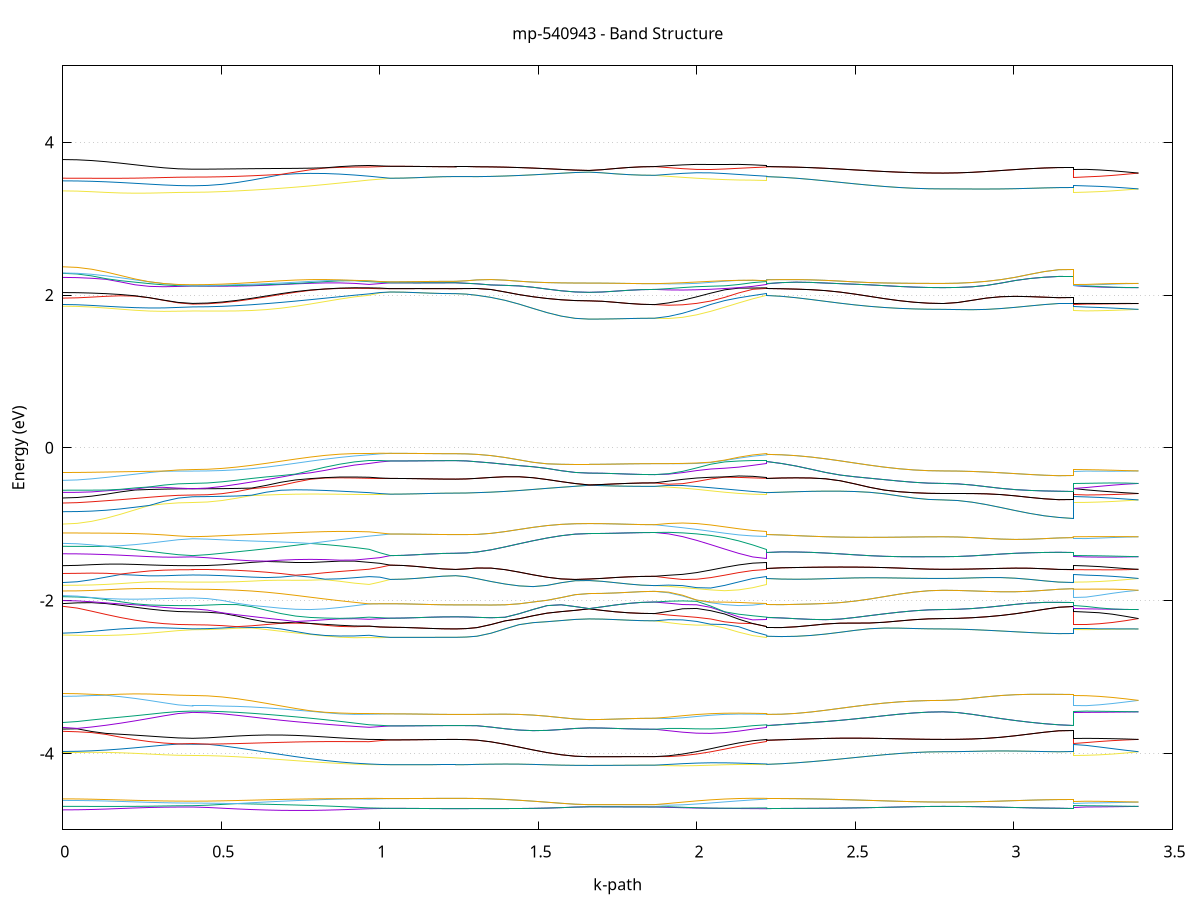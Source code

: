 set title 'mp-540943 - Band Structure'
set xlabel 'k-path'
set ylabel 'Energy (eV)'
set grid y
set yrange [-5:5]
set terminal png size 800,600
set output 'mp-540943_bands_gnuplot.png'
plot '-' using 1:2 with lines notitle, '-' using 1:2 with lines notitle, '-' using 1:2 with lines notitle, '-' using 1:2 with lines notitle, '-' using 1:2 with lines notitle, '-' using 1:2 with lines notitle, '-' using 1:2 with lines notitle, '-' using 1:2 with lines notitle, '-' using 1:2 with lines notitle, '-' using 1:2 with lines notitle, '-' using 1:2 with lines notitle, '-' using 1:2 with lines notitle, '-' using 1:2 with lines notitle, '-' using 1:2 with lines notitle, '-' using 1:2 with lines notitle, '-' using 1:2 with lines notitle, '-' using 1:2 with lines notitle, '-' using 1:2 with lines notitle, '-' using 1:2 with lines notitle, '-' using 1:2 with lines notitle, '-' using 1:2 with lines notitle, '-' using 1:2 with lines notitle, '-' using 1:2 with lines notitle, '-' using 1:2 with lines notitle, '-' using 1:2 with lines notitle, '-' using 1:2 with lines notitle, '-' using 1:2 with lines notitle, '-' using 1:2 with lines notitle, '-' using 1:2 with lines notitle, '-' using 1:2 with lines notitle, '-' using 1:2 with lines notitle, '-' using 1:2 with lines notitle, '-' using 1:2 with lines notitle, '-' using 1:2 with lines notitle, '-' using 1:2 with lines notitle, '-' using 1:2 with lines notitle, '-' using 1:2 with lines notitle, '-' using 1:2 with lines notitle, '-' using 1:2 with lines notitle, '-' using 1:2 with lines notitle, '-' using 1:2 with lines notitle, '-' using 1:2 with lines notitle, '-' using 1:2 with lines notitle, '-' using 1:2 with lines notitle, '-' using 1:2 with lines notitle, '-' using 1:2 with lines notitle, '-' using 1:2 with lines notitle, '-' using 1:2 with lines notitle, '-' using 1:2 with lines notitle, '-' using 1:2 with lines notitle, '-' using 1:2 with lines notitle, '-' using 1:2 with lines notitle, '-' using 1:2 with lines notitle, '-' using 1:2 with lines notitle, '-' using 1:2 with lines notitle, '-' using 1:2 with lines notitle, '-' using 1:2 with lines notitle, '-' using 1:2 with lines notitle, '-' using 1:2 with lines notitle, '-' using 1:2 with lines notitle, '-' using 1:2 with lines notitle, '-' using 1:2 with lines notitle, '-' using 1:2 with lines notitle, '-' using 1:2 with lines notitle, '-' using 1:2 with lines notitle, '-' using 1:2 with lines notitle, '-' using 1:2 with lines notitle, '-' using 1:2 with lines notitle, '-' using 1:2 with lines notitle, '-' using 1:2 with lines notitle, '-' using 1:2 with lines notitle, '-' using 1:2 with lines notitle, '-' using 1:2 with lines notitle, '-' using 1:2 with lines notitle, '-' using 1:2 with lines notitle, '-' using 1:2 with lines notitle, '-' using 1:2 with lines notitle, '-' using 1:2 with lines notitle, '-' using 1:2 with lines notitle, '-' using 1:2 with lines notitle, '-' using 1:2 with lines notitle, '-' using 1:2 with lines notitle, '-' using 1:2 with lines notitle, '-' using 1:2 with lines notitle, '-' using 1:2 with lines notitle, '-' using 1:2 with lines notitle, '-' using 1:2 with lines notitle, '-' using 1:2 with lines notitle, '-' using 1:2 with lines notitle, '-' using 1:2 with lines notitle, '-' using 1:2 with lines notitle, '-' using 1:2 with lines notitle, '-' using 1:2 with lines notitle, '-' using 1:2 with lines notitle, '-' using 1:2 with lines notitle, '-' using 1:2 with lines notitle, '-' using 1:2 with lines notitle, '-' using 1:2 with lines notitle, '-' using 1:2 with lines notitle, '-' using 1:2 with lines notitle, '-' using 1:2 with lines notitle, '-' using 1:2 with lines notitle, '-' using 1:2 with lines notitle, '-' using 1:2 with lines notitle, '-' using 1:2 with lines notitle, '-' using 1:2 with lines notitle, '-' using 1:2 with lines notitle, '-' using 1:2 with lines notitle, '-' using 1:2 with lines notitle, '-' using 1:2 with lines notitle, '-' using 1:2 with lines notitle, '-' using 1:2 with lines notitle, '-' using 1:2 with lines notitle, '-' using 1:2 with lines notitle, '-' using 1:2 with lines notitle, '-' using 1:2 with lines notitle, '-' using 1:2 with lines notitle, '-' using 1:2 with lines notitle, '-' using 1:2 with lines notitle, '-' using 1:2 with lines notitle, '-' using 1:2 with lines notitle, '-' using 1:2 with lines notitle, '-' using 1:2 with lines notitle, '-' using 1:2 with lines notitle, '-' using 1:2 with lines notitle, '-' using 1:2 with lines notitle, '-' using 1:2 with lines notitle, '-' using 1:2 with lines notitle
0.000000 -15.279367
0.045536 -15.277467
0.091072 -15.271967
0.136608 -15.263167
0.182144 -15.251667
0.227681 -15.238367
0.273217 -15.224367
0.318753 -15.211467
0.364289 -15.201967
0.409825 -15.198367
0.409825 -15.198367
0.456192 -15.197667
0.502560 -15.195567
0.548927 -15.192067
0.595294 -15.187567
0.641662 -15.181967
0.688029 -15.175767
0.734396 -15.169067
0.780764 -15.162467
0.827131 -15.156167
0.873498 -15.150667
0.919866 -15.146067
0.966233 -15.142767
0.966233 -15.142767
0.999727 -15.142067
1.033221 -15.141367
1.033221 -15.141367
1.074447 -15.141367
1.115672 -15.141367
1.156897 -15.141367
1.198123 -15.141367
1.239348 -15.141367
1.239348 -15.141367
1.272842 -15.141367
1.306337 -15.141367
1.306337 -15.141367
1.350581 -15.142267
1.394826 -15.144167
1.439071 -15.146567
1.483316 -15.149167
1.527560 -15.151667
1.571805 -15.153567
1.616050 -15.154767
1.660295 -15.155167
1.660295 -15.155167
1.701520 -15.155167
1.742745 -15.155167
1.783970 -15.155167
1.825196 -15.155167
1.866421 -15.155167
1.866421 -15.155167
1.910666 -15.155167
1.954911 -15.154267
1.999155 -15.152567
2.043400 -15.150167
2.087645 -15.147267
2.131890 -15.144367
2.176134 -15.142767
2.220379 -15.142767
2.220379 -15.141367
2.266746 -15.141667
2.313114 -15.143567
2.359481 -15.146767
2.405848 -15.151167
2.452216 -15.156267
2.498583 -15.161667
2.544950 -15.167167
2.591318 -15.172267
2.637685 -15.176567
2.684052 -15.179867
2.730420 -15.181967
2.776787 -15.182667
2.776787 -15.182667
2.822323 -15.185767
2.867859 -15.194167
2.913395 -15.205867
2.958931 -15.218767
3.004468 -15.231267
3.050004 -15.242167
3.095540 -15.250467
3.141076 -15.255667
3.186612 -15.257467
3.186612 -15.198367
3.227837 -15.197667
3.269063 -15.195667
3.310288 -15.192467
3.351513 -15.188167
3.392739 -15.182667
e
0.000000 -15.222467
0.045536 -15.220767
0.091072 -15.215767
0.136608 -15.207767
0.182144 -15.197367
0.227681 -15.185267
0.273217 -15.172567
0.318753 -15.160867
0.364289 -15.152167
0.409825 -15.148867
0.409825 -15.148867
0.456192 -15.148467
0.502560 -15.147567
0.548927 -15.145967
0.595294 -15.143867
0.641662 -15.141567
0.688029 -15.139167
0.734396 -15.137067
0.780764 -15.135467
0.827131 -15.134767
0.873498 -15.135067
0.919866 -15.136767
0.966233 -15.139967
0.966233 -15.139967
0.999727 -15.140667
1.033221 -15.141367
1.033221 -15.141367
1.074447 -15.141367
1.115672 -15.141367
1.156897 -15.141367
1.198123 -15.141367
1.239348 -15.141367
1.239348 -15.141367
1.272842 -15.141367
1.306337 -15.141367
1.306337 -15.141367
1.350581 -15.142267
1.394826 -15.144167
1.439071 -15.146567
1.483316 -15.149167
1.527560 -15.151667
1.571805 -15.153567
1.616050 -15.154767
1.660295 -15.155167
1.660295 -15.155167
1.701520 -15.155167
1.742745 -15.155167
1.783970 -15.155167
1.825196 -15.155167
1.866421 -15.155167
1.866421 -15.155167
1.910666 -15.154367
1.954911 -15.152767
1.999155 -15.150667
2.043400 -15.148267
2.087645 -15.145867
2.131890 -15.143967
2.176134 -15.141767
2.220379 -15.139967
2.220379 -15.141367
2.266746 -15.141667
2.313114 -15.143567
2.359481 -15.146767
2.405848 -15.151067
2.452216 -15.156267
2.498583 -15.161667
2.544950 -15.167167
2.591318 -15.172267
2.637685 -15.176567
2.684052 -15.179867
2.730420 -15.181967
2.776787 -15.182667
2.776787 -15.182667
2.822323 -15.185767
2.867859 -15.194167
2.913395 -15.205867
2.958931 -15.218767
3.004468 -15.231267
3.050004 -15.242167
3.095540 -15.250467
3.141076 -15.255667
3.186612 -15.257467
3.186612 -15.148867
3.227837 -15.154067
3.269063 -15.161667
3.310288 -15.169267
3.351513 -15.176367
3.392739 -15.182667
e
0.000000 -15.156167
0.045536 -15.155367
0.091072 -15.153067
0.136608 -15.149767
0.182144 -15.146067
0.227681 -15.142667
0.273217 -15.140467
0.318753 -15.139767
0.364289 -15.140167
0.409825 -15.140667
0.409825 -15.140667
0.456192 -15.139367
0.502560 -15.135467
0.548927 -15.129267
0.595294 -15.121067
0.641662 -15.111067
0.688029 -15.099967
0.734396 -15.088067
0.780764 -15.076167
0.827131 -15.064567
0.873498 -15.054067
0.919866 -15.045067
0.966233 -15.037967
0.966233 -15.037967
0.999727 -15.033967
1.033221 -15.032167
1.033221 -15.032167
1.074447 -15.032167
1.115672 -15.032167
1.156897 -15.032167
1.198123 -15.032167
1.239348 -15.032167
1.239348 -15.032167
1.272842 -15.033167
1.306337 -15.036267
1.306337 -15.036267
1.350581 -15.042067
1.394826 -15.049867
1.439071 -15.058767
1.483316 -15.067767
1.527560 -15.075867
1.571805 -15.082267
1.616050 -15.086367
1.660295 -15.087767
1.660295 -15.087767
1.701520 -15.087767
1.742745 -15.087767
1.783970 -15.087767
1.825196 -15.087767
1.866421 -15.087767
1.866421 -15.087767
1.910666 -15.086467
1.954911 -15.082467
1.999155 -15.076167
2.043400 -15.068067
2.087645 -15.058967
2.131890 -15.050167
2.176134 -15.042867
2.220379 -15.037967
2.220379 -15.036267
2.266746 -15.039767
2.313114 -15.045067
2.359481 -15.051867
2.405848 -15.059767
2.452216 -15.068267
2.498583 -15.076867
2.544950 -15.084967
2.591318 -15.092267
2.637685 -15.098367
2.684052 -15.102967
2.730420 -15.105867
2.776787 -15.106767
2.776787 -15.106767
2.822323 -15.106467
2.867859 -15.106167
2.913395 -15.106667
2.958931 -15.108367
3.004468 -15.110967
3.050004 -15.113967
3.095540 -15.116667
3.141076 -15.118467
3.186612 -15.119167
3.186612 -15.140667
3.227837 -15.135467
3.269063 -15.127767
3.310288 -15.120167
3.351513 -15.113167
3.392739 -15.106767
e
0.000000 -15.095267
0.045536 -15.094767
0.091072 -15.093367
0.136608 -15.091467
0.182144 -15.089467
0.227681 -15.088067
0.273217 -15.087767
0.318753 -15.088667
0.364289 -15.090167
0.409825 -15.091067
0.409825 -15.091067
0.456192 -15.090067
0.502560 -15.087167
0.548927 -15.082567
0.595294 -15.076567
0.641662 -15.069667
0.688029 -15.062167
0.734396 -15.054667
0.780764 -15.047667
0.827131 -15.041767
0.873498 -15.037367
0.919866 -15.034867
0.966233 -15.034667
0.966233 -15.034667
0.999727 -15.032467
1.033221 -15.032167
1.033221 -15.032167
1.074447 -15.032167
1.115672 -15.032167
1.156897 -15.032167
1.198123 -15.032167
1.239348 -15.032167
1.239348 -15.032167
1.272842 -15.033167
1.306337 -15.036267
1.306337 -15.036267
1.350581 -15.042067
1.394826 -15.049867
1.439071 -15.058767
1.483316 -15.067767
1.527560 -15.075867
1.571805 -15.082267
1.616050 -15.086367
1.660295 -15.087767
1.660295 -15.087767
1.701520 -15.087767
1.742745 -15.087767
1.783970 -15.087767
1.825196 -15.087767
1.866421 -15.087767
1.866421 -15.087767
1.910666 -15.086267
1.954911 -15.081967
1.999155 -15.075567
2.043400 -15.067467
2.087645 -15.058667
2.131890 -15.049667
2.176134 -15.041267
2.220379 -15.034667
2.220379 -15.036267
2.266746 -15.039767
2.313114 -15.045067
2.359481 -15.051867
2.405848 -15.059767
2.452216 -15.068267
2.498583 -15.076867
2.544950 -15.084967
2.591318 -15.092267
2.637685 -15.098367
2.684052 -15.102967
2.730420 -15.105867
2.776787 -15.106767
2.776787 -15.106767
2.822323 -15.106467
2.867859 -15.106167
2.913395 -15.106667
2.958931 -15.108367
3.004468 -15.110967
3.050004 -15.113967
3.095540 -15.116667
3.141076 -15.118467
3.186612 -15.119167
3.186612 -15.091067
3.227837 -15.091667
3.269063 -15.093667
3.310288 -15.096867
3.351513 -15.101367
3.392739 -15.106767
e
0.000000 -14.373067
0.045536 -14.382467
0.091072 -14.398967
0.136608 -14.419967
0.182144 -14.443367
0.227681 -14.466567
0.273217 -14.487367
0.318753 -14.503667
0.364289 -14.514067
0.409825 -14.517667
0.409825 -14.517667
0.456192 -14.517067
0.502560 -14.515267
0.548927 -14.512367
0.595294 -14.508467
0.641662 -14.503467
0.688029 -14.497667
0.734396 -14.490967
0.780764 -14.483667
0.827131 -14.475867
0.873498 -14.467767
0.919866 -14.459467
0.966233 -14.451267
0.966233 -14.451267
0.999727 -14.448367
1.033221 -14.445167
1.033221 -14.445167
1.074447 -14.445167
1.115672 -14.445167
1.156897 -14.445167
1.198123 -14.445167
1.239348 -14.445167
1.239348 -14.445167
1.272842 -14.445967
1.306337 -14.447267
1.306337 -14.447267
1.350581 -14.443267
1.394826 -14.436167
1.439071 -14.427267
1.483316 -14.417467
1.527560 -14.408267
1.571805 -14.400667
1.616050 -14.395667
1.660295 -14.393967
1.660295 -14.393967
1.701520 -14.393967
1.742745 -14.393967
1.783970 -14.393967
1.825196 -14.393967
1.866421 -14.393967
1.866421 -14.393967
1.910666 -14.397667
1.954911 -14.404267
1.999155 -14.413067
2.043400 -14.422967
2.087645 -14.432867
2.131890 -14.441667
2.176134 -14.448067
2.220379 -14.451267
2.220379 -14.447267
2.266746 -14.453167
2.313114 -14.459467
2.359481 -14.465667
2.405848 -14.471767
2.452216 -14.477467
2.498583 -14.482667
2.544950 -14.487367
2.591318 -14.491367
2.637685 -14.494467
2.684052 -14.496867
2.730420 -14.498267
2.776787 -14.498767
2.776787 -14.498767
2.822323 -14.495267
2.867859 -14.485267
2.913395 -14.469767
2.958931 -14.450067
3.004468 -14.428467
3.050004 -14.407267
3.095540 -14.389067
3.141076 -14.376467
3.186612 -14.371967
3.186612 -14.517667
3.227837 -14.516867
3.269063 -14.514467
3.310288 -14.510567
3.351513 -14.505267
3.392739 -14.498767
e
0.000000 -14.370767
0.045536 -14.368467
0.091072 -14.372167
0.136608 -14.381967
0.182144 -14.396267
0.227681 -14.412867
0.273217 -14.429467
0.318753 -14.443667
0.364289 -14.453167
0.409825 -14.456567
0.409825 -14.456567
0.456192 -14.456167
0.502560 -14.455267
0.548927 -14.453767
0.595294 -14.451867
0.641662 -14.449467
0.688029 -14.447667
0.734396 -14.446367
0.780764 -14.445067
0.827131 -14.443667
0.873498 -14.442367
0.919866 -14.441267
0.966233 -14.440467
0.966233 -14.440467
0.999727 -14.442667
1.033221 -14.445167
1.033221 -14.445167
1.074447 -14.445167
1.115672 -14.445167
1.156897 -14.445167
1.198123 -14.445167
1.239348 -14.445167
1.239348 -14.445167
1.272842 -14.445967
1.306337 -14.447267
1.306337 -14.447267
1.350581 -14.443267
1.394826 -14.436167
1.439071 -14.427267
1.483316 -14.417467
1.527560 -14.408267
1.571805 -14.400667
1.616050 -14.395667
1.660295 -14.393967
1.660295 -14.393967
1.701520 -14.393967
1.742745 -14.393967
1.783970 -14.393967
1.825196 -14.393967
1.866421 -14.393967
1.866421 -14.393967
1.910666 -14.393567
1.954911 -14.396467
1.999155 -14.402167
2.043400 -14.409967
2.087645 -14.418767
2.131890 -14.427667
2.176134 -14.435167
2.220379 -14.440467
2.220379 -14.447267
2.266746 -14.453167
2.313114 -14.459467
2.359481 -14.465667
2.405848 -14.471767
2.452216 -14.477467
2.498583 -14.482667
2.544950 -14.487367
2.591318 -14.491367
2.637685 -14.494467
2.684052 -14.496867
2.730420 -14.498267
2.776787 -14.498767
2.776787 -14.498767
2.822323 -14.495267
2.867859 -14.485267
2.913395 -14.469767
2.958931 -14.450067
3.004468 -14.428467
3.050004 -14.407267
3.095540 -14.389067
3.141076 -14.376467
3.186612 -14.371967
3.186612 -14.456567
3.227837 -14.464167
3.269063 -14.473667
3.310288 -14.482667
3.351513 -14.491167
3.392739 -14.498767
e
0.000000 -14.330267
0.045536 -14.338367
0.091072 -14.352667
0.136608 -14.370567
0.182144 -14.390167
0.227681 -14.409567
0.273217 -14.426767
0.318753 -14.440267
0.364289 -14.448867
0.409825 -14.451767
0.409825 -14.451767
0.456192 -14.451667
0.502560 -14.451267
0.548927 -14.450667
0.595294 -14.449867
0.641662 -14.448867
0.688029 -14.446967
0.734396 -14.444167
0.780764 -14.441467
0.827131 -14.438867
0.873498 -14.436467
0.919866 -14.434267
0.966233 -14.432167
0.966233 -14.432167
0.999727 -14.433967
1.033221 -14.433167
1.033221 -14.433167
1.074447 -14.433167
1.115672 -14.433167
1.156897 -14.433167
1.198123 -14.433167
1.239348 -14.433167
1.239348 -14.433167
1.272842 -14.431067
1.306337 -14.425867
1.306337 -14.425867
1.350581 -14.416467
1.394826 -14.403967
1.439071 -14.389667
1.483316 -14.375067
1.527560 -14.361767
1.571805 -14.351067
1.616050 -14.344167
1.660295 -14.341767
1.660295 -14.341767
1.701520 -14.341767
1.742745 -14.341767
1.783970 -14.341767
1.825196 -14.341767
1.866421 -14.341767
1.866421 -14.341767
1.910666 -14.346367
1.954911 -14.355367
1.999155 -14.367967
2.043400 -14.382767
2.087645 -14.398067
2.131890 -14.412467
2.176134 -14.424267
2.220379 -14.432167
2.220379 -14.425867
2.266746 -14.422667
2.313114 -14.419767
2.359481 -14.417167
2.405848 -14.414967
2.452216 -14.413367
2.498583 -14.412067
2.544950 -14.411067
2.591318 -14.410467
2.637685 -14.410067
2.684052 -14.409767
2.730420 -14.409667
2.776787 -14.409567
2.776787 -14.409567
2.822323 -14.406767
2.867859 -14.398867
2.913395 -14.386967
2.958931 -14.372867
3.004468 -14.358567
3.050004 -14.345767
3.095540 -14.336267
3.141076 -14.330567
3.186612 -14.328767
3.186612 -14.451767
3.227837 -14.444067
3.269063 -14.434667
3.310288 -14.425567
3.351513 -14.417167
3.392739 -14.409567
e
0.000000 -14.327267
0.045536 -14.324767
0.091072 -14.326667
0.136608 -14.333567
0.182144 -14.344267
0.227681 -14.356967
0.273217 -14.369767
0.318753 -14.380767
0.364289 -14.388167
0.409825 -14.390867
0.409825 -14.390867
0.456192 -14.390967
0.502560 -14.391467
0.548927 -14.392267
0.595294 -14.393467
0.641662 -14.395167
0.688029 -14.397267
0.734396 -14.400067
0.780764 -14.403367
0.827131 -14.407267
0.873498 -14.411867
0.919866 -14.416867
0.966233 -14.422267
0.966233 -14.422267
0.999727 -14.429067
1.033221 -14.433167
1.033221 -14.433167
1.074447 -14.433167
1.115672 -14.433167
1.156897 -14.433167
1.198123 -14.433167
1.239348 -14.433167
1.239348 -14.433167
1.272842 -14.431067
1.306337 -14.425867
1.306337 -14.425867
1.350581 -14.416467
1.394826 -14.403967
1.439071 -14.389667
1.483316 -14.375067
1.527560 -14.361767
1.571805 -14.351067
1.616050 -14.344167
1.660295 -14.341767
1.660295 -14.341767
1.701520 -14.341767
1.742745 -14.341767
1.783970 -14.341767
1.825196 -14.341767
1.866421 -14.341767
1.866421 -14.341767
1.910666 -14.342067
1.954911 -14.347367
1.999155 -14.356767
2.043400 -14.369567
2.087645 -14.384067
2.131890 -14.398767
2.176134 -14.411967
2.220379 -14.422267
2.220379 -14.425867
2.266746 -14.422667
2.313114 -14.419767
2.359481 -14.417167
2.405848 -14.414967
2.452216 -14.413367
2.498583 -14.412067
2.544950 -14.411067
2.591318 -14.410467
2.637685 -14.410067
2.684052 -14.409767
2.730420 -14.409667
2.776787 -14.409567
2.776787 -14.409567
2.822323 -14.406767
2.867859 -14.398867
2.913395 -14.386967
2.958931 -14.372867
3.004468 -14.358567
3.050004 -14.345767
3.095540 -14.336267
3.141076 -14.330567
3.186612 -14.328767
3.186612 -14.390867
3.227837 -14.391567
3.269063 -14.393967
3.310288 -14.397867
3.351513 -14.403067
3.392739 -14.409567
e
0.000000 -13.227467
0.045536 -13.224067
0.091072 -13.214367
0.136608 -13.199567
0.182144 -13.181567
0.227681 -13.162767
0.273217 -13.145167
0.318753 -13.130967
0.364289 -13.121667
0.409825 -13.118467
0.409825 -13.118467
0.456192 -13.120167
0.502560 -13.125467
0.548927 -13.133867
0.595294 -13.144867
0.641662 -13.157767
0.688029 -13.171967
0.734396 -13.186667
0.780764 -13.201767
0.827131 -13.215667
0.873498 -13.227567
0.919866 -13.236767
0.966233 -13.242967
0.966233 -13.242967
0.999727 -13.242767
1.033221 -13.241967
1.033221 -13.241967
1.074447 -13.241967
1.115672 -13.241967
1.156897 -13.241967
1.198123 -13.241967
1.239348 -13.241967
1.239348 -13.241967
1.272842 -13.241667
1.306337 -13.240967
1.306337 -13.240967
1.350581 -13.242967
1.394826 -13.246067
1.439071 -13.249767
1.483316 -13.253467
1.527560 -13.256467
1.571805 -13.258467
1.616050 -13.259367
1.660295 -13.259667
1.660295 -13.259667
1.701520 -13.259667
1.742745 -13.259667
1.783970 -13.259667
1.825196 -13.259667
1.866421 -13.259667
1.866421 -13.259667
1.910666 -13.260967
1.954911 -13.261267
1.999155 -13.260367
2.043400 -13.257967
2.087645 -13.254467
2.131890 -13.250367
2.176134 -13.246267
2.220379 -13.242967
2.220379 -13.240967
2.266746 -13.235167
2.313114 -13.226267
2.359481 -13.214767
2.405848 -13.201267
2.452216 -13.186567
2.498583 -13.171567
2.544950 -13.156867
2.591318 -13.143567
2.637685 -13.132167
2.684052 -13.123567
2.730420 -13.118167
2.776787 -13.116367
2.776787 -13.116367
2.822323 -13.119267
2.867859 -13.127767
2.913395 -13.140767
2.958931 -13.156867
3.004468 -13.174167
3.050004 -13.190667
3.095540 -13.204267
3.141076 -13.213167
3.186612 -13.216267
3.186612 -13.118467
3.227837 -13.118367
3.269063 -13.118067
3.310288 -13.117567
3.351513 -13.116967
3.392739 -13.116367
e
0.000000 -13.201767
0.045536 -13.199067
0.091072 -13.191367
0.136608 -13.179567
0.182144 -13.165167
0.227681 -13.150067
0.273217 -13.135867
0.318753 -13.124267
0.364289 -13.116667
0.409825 -13.114067
0.409825 -13.114067
0.456192 -13.115967
0.502560 -13.121567
0.548927 -13.130467
0.595294 -13.142167
0.641662 -13.155967
0.688029 -13.171067
0.734396 -13.186567
0.780764 -13.200767
0.827131 -13.213867
0.873498 -13.224867
0.919866 -13.233467
0.966233 -13.238967
0.966233 -13.238967
0.999727 -13.240667
1.033221 -13.241967
1.033221 -13.241967
1.074447 -13.241967
1.115672 -13.241967
1.156897 -13.241967
1.198123 -13.241967
1.239348 -13.241967
1.239348 -13.241967
1.272842 -13.241667
1.306337 -13.240967
1.306337 -13.240967
1.350581 -13.242967
1.394826 -13.246067
1.439071 -13.249767
1.483316 -13.253467
1.527560 -13.256467
1.571805 -13.258467
1.616050 -13.259367
1.660295 -13.259667
1.660295 -13.259667
1.701520 -13.259667
1.742745 -13.259667
1.783970 -13.259667
1.825196 -13.259667
1.866421 -13.259667
1.866421 -13.259667
1.910666 -13.257767
1.954911 -13.255267
1.999155 -13.252067
2.043400 -13.248367
2.087645 -13.244567
2.131890 -13.241467
2.176134 -13.239467
2.220379 -13.238967
2.220379 -13.240967
2.266746 -13.235167
2.313114 -13.226267
2.359481 -13.214767
2.405848 -13.201267
2.452216 -13.186567
2.498583 -13.171567
2.544950 -13.156867
2.591318 -13.143567
2.637685 -13.132167
2.684052 -13.123567
2.730420 -13.118167
2.776787 -13.116367
2.776787 -13.116367
2.822323 -13.119267
2.867859 -13.127767
2.913395 -13.140767
2.958931 -13.156867
3.004468 -13.174167
3.050004 -13.190667
3.095540 -13.204267
3.141076 -13.213167
3.186612 -13.216267
3.186612 -13.114067
3.227837 -13.114167
3.269063 -13.114467
3.310288 -13.115067
3.351513 -13.115667
3.392739 -13.116367
e
0.000000 -13.125267
0.045536 -13.122867
0.091072 -13.115867
0.136608 -13.105467
0.182144 -13.092967
0.227681 -13.080067
0.273217 -13.068367
0.318753 -13.059067
0.364289 -13.053167
0.409825 -13.051067
0.409825 -13.051067
0.456192 -13.052167
0.502560 -13.055467
0.548927 -13.060667
0.595294 -13.067667
0.641662 -13.076067
0.688029 -13.085367
0.734396 -13.095367
0.780764 -13.105967
0.827131 -13.115567
0.873498 -13.123567
0.919866 -13.129667
0.966233 -13.133367
0.966233 -13.133367
0.999727 -13.130667
1.033221 -13.128967
1.033221 -13.128967
1.074447 -13.128967
1.115672 -13.128967
1.156897 -13.128967
1.198123 -13.128967
1.239348 -13.128967
1.239348 -13.128967
1.272842 -13.129467
1.306337 -13.131067
1.306337 -13.131067
1.350581 -13.137267
1.394826 -13.146367
1.439071 -13.157467
1.483316 -13.169567
1.527560 -13.181467
1.571805 -13.191767
1.616050 -13.198767
1.660295 -13.201367
1.660295 -13.201367
1.701520 -13.201367
1.742745 -13.201367
1.783970 -13.201267
1.825196 -13.201267
1.866421 -13.201267
1.866421 -13.201267
1.910666 -13.200867
1.954911 -13.195767
1.999155 -13.186867
2.043400 -13.175667
2.087645 -13.163467
2.131890 -13.151667
2.176134 -13.141367
2.220379 -13.133367
2.220379 -13.131067
2.266746 -13.127767
2.313114 -13.122067
2.359481 -13.114367
2.405848 -13.105267
2.452216 -13.095267
2.498583 -13.084967
2.544950 -13.075167
2.591318 -13.066267
2.637685 -13.058767
2.684052 -13.053167
2.730420 -13.049767
2.776787 -13.048567
2.776787 -13.048567
2.822323 -13.050267
2.867859 -13.055167
2.913395 -13.062967
2.958931 -13.072667
3.004468 -13.083367
3.050004 -13.093667
3.095540 -13.102367
3.141076 -13.108067
3.186612 -13.110067
3.186612 -13.051067
3.227837 -13.050967
3.269063 -13.050667
3.310288 -13.050067
3.351513 -13.049367
3.392739 -13.048567
e
0.000000 -13.098167
0.045536 -13.096367
0.091072 -13.091467
0.136608 -13.084167
0.182144 -13.075367
0.227681 -13.066367
0.273217 -13.058167
0.318753 -13.051667
0.364289 -13.047567
0.409825 -13.046167
0.409825 -13.046167
0.456192 -13.047467
0.502560 -13.051067
0.548927 -13.056967
0.595294 -13.064867
0.641662 -13.074267
0.688029 -13.084667
0.734396 -13.095067
0.780764 -13.104567
0.827131 -13.113167
0.873498 -13.120467
0.919866 -13.125767
0.966233 -13.128767
0.966233 -13.128767
0.999727 -13.128267
1.033221 -13.128967
1.033221 -13.128967
1.074447 -13.128967
1.115672 -13.128967
1.156897 -13.128967
1.198123 -13.128967
1.239348 -13.128967
1.239348 -13.128967
1.272842 -13.129467
1.306337 -13.131067
1.306337 -13.131067
1.350581 -13.137267
1.394826 -13.146367
1.439071 -13.157467
1.483316 -13.169567
1.527560 -13.181467
1.571805 -13.191767
1.616050 -13.198767
1.660295 -13.201367
1.660295 -13.201367
1.701520 -13.201367
1.742745 -13.201367
1.783970 -13.201267
1.825196 -13.201267
1.866421 -13.201267
1.866421 -13.201267
1.910666 -13.196767
1.954911 -13.188067
1.999155 -13.176667
2.043400 -13.164167
2.087645 -13.152067
2.131890 -13.141467
2.176134 -13.133467
2.220379 -13.128767
2.220379 -13.131067
2.266746 -13.127767
2.313114 -13.122067
2.359481 -13.114367
2.405848 -13.105267
2.452216 -13.095267
2.498583 -13.084967
2.544950 -13.075167
2.591318 -13.066267
2.637685 -13.058767
2.684052 -13.053167
2.730420 -13.049767
2.776787 -13.048567
2.776787 -13.048567
2.822323 -13.050267
2.867859 -13.055167
2.913395 -13.062967
2.958931 -13.072667
3.004468 -13.083367
3.050004 -13.093667
3.095540 -13.102367
3.141076 -13.108067
3.186612 -13.110067
3.186612 -13.046167
3.227837 -13.046367
3.269063 -13.046667
3.310288 -13.047167
3.351513 -13.047867
3.392739 -13.048567
e
0.000000 -10.561167
0.045536 -10.561967
0.091072 -10.564367
0.136608 -10.568167
0.182144 -10.572767
0.227681 -10.577667
0.273217 -10.582367
0.318753 -10.586167
0.364289 -10.588667
0.409825 -10.589467
0.409825 -10.589467
0.456192 -10.588967
0.502560 -10.587467
0.548927 -10.584967
0.595294 -10.581667
0.641662 -10.577767
0.688029 -10.573367
0.734396 -10.568667
0.780764 -10.563667
0.827131 -10.558767
0.873498 -10.553767
0.919866 -10.548767
0.966233 -10.543867
0.966233 -10.543867
0.999727 -10.540667
1.033221 -10.538667
1.033221 -10.538667
1.074447 -10.538667
1.115672 -10.538667
1.156897 -10.538567
1.198123 -10.538567
1.239348 -10.538567
1.239348 -10.538567
1.272842 -10.539367
1.306337 -10.541367
1.306337 -10.541367
1.350581 -10.543667
1.394826 -10.545767
1.439071 -10.547467
1.483316 -10.548667
1.527560 -10.549467
1.571805 -10.549867
1.616050 -10.550067
1.660295 -10.550167
1.660295 -10.550167
1.701520 -10.550167
1.742745 -10.550167
1.783970 -10.550167
1.825196 -10.550167
1.866421 -10.550167
1.866421 -10.550167
1.910666 -10.551267
1.954911 -10.551967
1.999155 -10.552267
2.043400 -10.551867
2.087645 -10.550767
2.131890 -10.548867
2.176134 -10.546467
2.220379 -10.543867
2.220379 -10.541367
2.266746 -10.543967
2.313114 -10.547067
2.359481 -10.550367
2.405848 -10.553967
2.452216 -10.557567
2.498583 -10.561167
2.544950 -10.564567
2.591318 -10.567667
2.637685 -10.570167
2.684052 -10.572167
2.730420 -10.573367
2.776787 -10.573767
2.776787 -10.573767
2.822323 -10.572967
2.867859 -10.570567
2.913395 -10.566867
2.958931 -10.562467
3.004468 -10.557667
3.050004 -10.553267
3.095540 -10.549567
3.141076 -10.547267
3.186612 -10.546467
3.186612 -10.589467
3.227837 -10.588867
3.269063 -10.586867
3.310288 -10.583667
3.351513 -10.579167
3.392739 -10.573767
e
0.000000 -10.519567
0.045536 -10.520167
0.091072 -10.522067
0.136608 -10.524867
0.182144 -10.528367
0.227681 -10.532167
0.273217 -10.535667
0.318753 -10.538567
0.364289 -10.540467
0.409825 -10.541067
0.409825 -10.541067
0.456192 -10.540767
0.502560 -10.539567
0.548927 -10.537767
0.595294 -10.535167
0.641662 -10.531967
0.688029 -10.530967
0.734396 -10.531867
0.780764 -10.532967
0.827131 -10.534167
0.873498 -10.535467
0.919866 -10.536767
0.966233 -10.538167
0.966233 -10.538167
0.999727 -10.537967
1.033221 -10.538667
1.033221 -10.538667
1.074447 -10.538667
1.115672 -10.538667
1.156897 -10.538567
1.198123 -10.538567
1.239348 -10.538567
1.239348 -10.538567
1.272842 -10.539367
1.306337 -10.541367
1.306337 -10.541367
1.350581 -10.543667
1.394826 -10.545767
1.439071 -10.547467
1.483316 -10.548667
1.527560 -10.549467
1.571805 -10.549867
1.616050 -10.550067
1.660295 -10.550167
1.660295 -10.550167
1.701520 -10.550167
1.742745 -10.550167
1.783970 -10.550167
1.825196 -10.550167
1.866421 -10.550167
1.866421 -10.550167
1.910666 -10.548867
1.954911 -10.547567
1.999155 -10.546167
2.043400 -10.544767
2.087645 -10.543267
2.131890 -10.541667
2.176134 -10.539967
2.220379 -10.538167
2.220379 -10.541367
2.266746 -10.543967
2.313114 -10.547067
2.359481 -10.550367
2.405848 -10.553967
2.452216 -10.557567
2.498583 -10.561167
2.544950 -10.564567
2.591318 -10.567667
2.637685 -10.570167
2.684052 -10.572167
2.730420 -10.573367
2.776787 -10.573767
2.776787 -10.573767
2.822323 -10.572967
2.867859 -10.570567
2.913395 -10.566867
2.958931 -10.562467
3.004468 -10.557667
3.050004 -10.553267
3.095540 -10.549567
3.141076 -10.547267
3.186612 -10.546467
3.186612 -10.541067
3.227837 -10.545467
3.269063 -10.552767
3.310288 -10.560267
3.351513 -10.567367
3.392739 -10.573767
e
0.000000 -10.507067
0.045536 -10.507867
0.091072 -10.509767
0.136608 -10.512867
0.182144 -10.516467
0.227681 -10.520167
0.273217 -10.523667
0.318753 -10.526467
0.364289 -10.528267
0.409825 -10.528967
0.409825 -10.528967
0.456192 -10.528967
0.502560 -10.529067
0.548927 -10.529367
0.595294 -10.529767
0.641662 -10.530267
0.688029 -10.528167
0.734396 -10.523967
0.780764 -10.519367
0.827131 -10.514667
0.873498 -10.509967
0.919866 -10.505567
0.966233 -10.501467
0.966233 -10.501467
0.999727 -10.500467
1.033221 -10.498167
1.033221 -10.498167
1.074447 -10.498167
1.115672 -10.498167
1.156897 -10.498167
1.198123 -10.498267
1.239348 -10.498267
1.239348 -10.498267
1.272842 -10.497467
1.306337 -10.495367
1.306337 -10.495367
1.350581 -10.491267
1.394826 -10.486167
1.439071 -10.480767
1.483316 -10.475567
1.527560 -10.471067
1.571805 -10.467567
1.616050 -10.465367
1.660295 -10.464567
1.660295 -10.464567
1.701520 -10.464567
1.742745 -10.464567
1.783970 -10.464567
1.825196 -10.464567
1.866421 -10.464567
1.866421 -10.464567
1.910666 -10.467367
1.954911 -10.471567
1.999155 -10.476667
2.043400 -10.482467
2.087645 -10.488367
2.131890 -10.493967
2.176134 -10.498467
2.220379 -10.501467
2.220379 -10.495367
2.266746 -10.494667
2.313114 -10.494267
2.359481 -10.494067
2.405848 -10.494167
2.452216 -10.494367
2.498583 -10.494667
2.544950 -10.494967
2.591318 -10.495367
2.637685 -10.495667
2.684052 -10.495967
2.730420 -10.496167
2.776787 -10.496167
2.776787 -10.496167
2.822323 -10.495867
2.867859 -10.494767
2.913395 -10.493267
2.958931 -10.491367
3.004468 -10.489367
3.050004 -10.487567
3.095540 -10.486067
3.141076 -10.485167
3.186612 -10.484867
3.186612 -10.528967
3.227837 -10.524567
3.269063 -10.517167
3.310288 -10.509667
3.351513 -10.502567
3.392739 -10.496167
e
0.000000 -10.474667
0.045536 -10.474767
0.091072 -10.475167
0.136608 -10.475767
0.182144 -10.476667
0.227681 -10.477667
0.273217 -10.478667
0.318753 -10.479567
0.364289 -10.480167
0.409825 -10.480367
0.409825 -10.480367
0.456192 -10.480267
0.502560 -10.480067
0.548927 -10.479767
0.595294 -10.479367
0.641662 -10.479167
0.688029 -10.479067
0.734396 -10.479367
0.780764 -10.480167
0.827131 -10.481467
0.873498 -10.483467
0.919866 -10.486367
0.966233 -10.490067
0.966233 -10.490067
0.999727 -10.494567
1.033221 -10.498167
1.033221 -10.498167
1.074447 -10.498167
1.115672 -10.498167
1.156897 -10.498167
1.198123 -10.498267
1.239348 -10.498267
1.239348 -10.498267
1.272842 -10.497467
1.306337 -10.495367
1.306337 -10.495367
1.350581 -10.491267
1.394826 -10.486167
1.439071 -10.480767
1.483316 -10.475567
1.527560 -10.471067
1.571805 -10.467567
1.616050 -10.465367
1.660295 -10.464567
1.660295 -10.464567
1.701520 -10.464567
1.742745 -10.464567
1.783970 -10.464567
1.825196 -10.464567
1.866421 -10.464567
1.866421 -10.464567
1.910666 -10.463367
1.954911 -10.463767
1.999155 -10.465867
2.043400 -10.469367
2.087645 -10.473967
2.131890 -10.479367
2.176134 -10.484867
2.220379 -10.490067
2.220379 -10.495367
2.266746 -10.494667
2.313114 -10.494267
2.359481 -10.494067
2.405848 -10.494167
2.452216 -10.494367
2.498583 -10.494667
2.544950 -10.494967
2.591318 -10.495367
2.637685 -10.495667
2.684052 -10.495967
2.730420 -10.496167
2.776787 -10.496167
2.776787 -10.496167
2.822323 -10.495867
2.867859 -10.494767
2.913395 -10.493267
2.958931 -10.491367
3.004468 -10.489367
3.050004 -10.487567
3.095540 -10.486067
3.141076 -10.485167
3.186612 -10.484867
3.186612 -10.480367
3.227837 -10.480967
3.269063 -10.482967
3.310288 -10.486267
3.351513 -10.490667
3.392739 -10.496167
e
0.000000 -4.739467
0.045536 -4.738167
0.091072 -4.734467
0.136608 -4.728667
0.182144 -4.721567
0.227681 -4.714367
0.273217 -4.708267
0.318753 -4.704367
0.364289 -4.702467
0.409825 -4.701967
0.409825 -4.701967
0.456192 -4.707867
0.502560 -4.717667
0.548927 -4.727067
0.595294 -4.735267
0.641662 -4.741467
0.688029 -4.745567
0.734396 -4.747167
0.780764 -4.746367
0.827131 -4.743167
0.873498 -4.738167
0.919866 -4.731667
0.966233 -4.724467
0.966233 -4.724467
0.999727 -4.722167
1.033221 -4.719667
1.033221 -4.719667
1.074447 -4.719967
1.115672 -4.720867
1.156897 -4.721967
1.198123 -4.722867
1.239348 -4.723167
1.239348 -4.723167
1.272842 -4.722967
1.306337 -4.722367
1.306337 -4.722367
1.350581 -4.722167
1.394826 -4.722067
1.439071 -4.721467
1.483316 -4.719567
1.527560 -4.715967
1.571805 -4.710167
1.616050 -4.703167
1.660295 -4.699067
1.660295 -4.699067
1.701520 -4.699267
1.742745 -4.699767
1.783970 -4.700367
1.825196 -4.700867
1.866421 -4.701067
1.866421 -4.701067
1.910666 -4.706467
1.954911 -4.711367
1.999155 -4.715267
2.043400 -4.718167
2.087645 -4.720267
2.131890 -4.721767
2.176134 -4.723067
2.220379 -4.724467
2.220379 -4.722367
2.266746 -4.720967
2.313114 -4.719967
2.359481 -4.719067
2.405848 -4.717867
2.452216 -4.716167
2.498583 -4.713667
2.544950 -4.710367
2.591318 -4.706367
2.637685 -4.702067
2.684052 -4.698067
2.730420 -4.694967
2.776787 -4.693867
2.776787 -4.693867
2.822323 -4.694567
2.867859 -4.696667
2.913395 -4.699967
2.958931 -4.704167
3.004468 -4.708567
3.050004 -4.712667
3.095540 -4.715967
3.141076 -4.718067
3.186612 -4.718867
3.186612 -4.701967
3.227837 -4.701567
3.269063 -4.700467
3.310288 -4.698667
3.351513 -4.696367
3.392739 -4.693867
e
0.000000 -4.693667
0.045536 -4.693767
0.091072 -4.694067
0.136608 -4.694267
0.182144 -4.694067
0.227681 -4.693267
0.273217 -4.691367
0.318753 -4.688467
0.364289 -4.685667
0.409825 -4.684667
0.409825 -4.684667
0.456192 -4.678467
0.502560 -4.667867
0.548927 -4.657867
0.595294 -4.661867
0.641662 -4.666167
0.688029 -4.670767
0.734396 -4.675767
0.780764 -4.681467
0.827131 -4.688067
0.873498 -4.695667
0.919866 -4.704267
0.966233 -4.713867
0.966233 -4.713867
0.999727 -4.716867
1.033221 -4.719667
1.033221 -4.719667
1.074447 -4.719967
1.115672 -4.720867
1.156897 -4.721967
1.198123 -4.722867
1.239348 -4.723167
1.239348 -4.723167
1.272842 -4.722967
1.306337 -4.722367
1.306337 -4.722367
1.350581 -4.722167
1.394826 -4.722067
1.439071 -4.721467
1.483316 -4.719567
1.527560 -4.715967
1.571805 -4.710167
1.616050 -4.703167
1.660295 -4.699067
1.660295 -4.699067
1.701520 -4.699267
1.742745 -4.699767
1.783970 -4.700367
1.825196 -4.700867
1.866421 -4.701067
1.866421 -4.701067
1.910666 -4.699067
1.954911 -4.705167
1.999155 -4.711867
2.043400 -4.715967
2.087645 -4.717467
2.131890 -4.716967
2.176134 -4.715467
2.220379 -4.713867
2.220379 -4.722367
2.266746 -4.720967
2.313114 -4.719967
2.359481 -4.719067
2.405848 -4.717867
2.452216 -4.716167
2.498583 -4.713667
2.544950 -4.710367
2.591318 -4.706367
2.637685 -4.702067
2.684052 -4.698067
2.730420 -4.694967
2.776787 -4.693867
2.776787 -4.693867
2.822323 -4.694567
2.867859 -4.696667
2.913395 -4.699967
2.958931 -4.704167
3.004468 -4.708567
3.050004 -4.712667
3.095540 -4.715967
3.141076 -4.718067
3.186612 -4.718867
3.186612 -4.684667
3.227837 -4.685167
3.269063 -4.686567
3.310288 -4.688667
3.351513 -4.691167
3.392739 -4.693867
e
0.000000 -4.616067
0.045536 -4.616867
0.091072 -4.619367
0.136608 -4.623467
0.182144 -4.628867
0.227681 -4.634967
0.273217 -4.640967
0.318753 -4.645967
0.364289 -4.649367
0.409825 -4.650567
0.409825 -4.650567
0.456192 -4.651567
0.502560 -4.654267
0.548927 -4.656767
0.595294 -4.646067
0.641662 -4.636067
0.688029 -4.626767
0.734396 -4.618267
0.780764 -4.610567
0.827131 -4.603667
0.873498 -4.597567
0.919866 -4.594967
0.966233 -4.598467
0.966233 -4.598467
0.999727 -4.594667
1.033221 -4.591667
1.033221 -4.591667
1.074447 -4.591367
1.115672 -4.590567
1.156897 -4.589667
1.198123 -4.588867
1.239348 -4.588567
1.239348 -4.588567
1.272842 -4.589167
1.306337 -4.590667
1.306337 -4.590667
1.350581 -4.595567
1.394826 -4.603367
1.439071 -4.613567
1.483316 -4.625667
1.527560 -4.639067
1.571805 -4.652967
1.616050 -4.665267
1.660295 -4.671267
1.660295 -4.671267
1.701520 -4.671167
1.742745 -4.670967
1.783970 -4.670767
1.825196 -4.670567
1.866421 -4.670467
1.866421 -4.670467
1.910666 -4.678567
1.954911 -4.673367
1.999155 -4.662367
2.043400 -4.649167
2.087645 -4.635067
2.131890 -4.621267
2.176134 -4.608767
2.220379 -4.598467
2.220379 -4.590667
2.266746 -4.591067
2.313114 -4.592767
2.359481 -4.595567
2.405848 -4.599367
2.452216 -4.604067
2.498583 -4.609467
2.544950 -4.615267
2.591318 -4.621367
2.637685 -4.627167
2.684052 -4.632267
2.730420 -4.635967
2.776787 -4.637267
2.776787 -4.637267
2.822323 -4.636467
2.867859 -4.633867
2.913395 -4.629767
2.958931 -4.624467
3.004468 -4.618467
3.050004 -4.612667
3.095540 -4.607867
3.141076 -4.604667
3.186612 -4.603567
3.186612 -4.650567
3.227837 -4.649767
3.269063 -4.647767
3.310288 -4.644767
3.351513 -4.641167
3.392739 -4.637267
e
0.000000 -4.595367
0.045536 -4.596467
0.091072 -4.599667
0.136608 -4.604367
0.182144 -4.609567
0.227681 -4.614767
0.273217 -4.619167
0.318753 -4.622667
0.364289 -4.624767
0.409825 -4.625567
0.409825 -4.625567
0.456192 -4.624367
0.502560 -4.621267
0.548927 -4.617067
0.595294 -4.612367
0.641662 -4.607567
0.688029 -4.602967
0.734396 -4.598867
0.780764 -4.595667
0.827131 -4.593667
0.873498 -4.593467
0.919866 -4.592467
0.966233 -4.588567
0.966233 -4.588567
0.999727 -4.589567
1.033221 -4.591667
1.033221 -4.591667
1.074447 -4.591367
1.115672 -4.590567
1.156897 -4.589667
1.198123 -4.588867
1.239348 -4.588567
1.239348 -4.588567
1.272842 -4.589167
1.306337 -4.590667
1.306337 -4.590667
1.350581 -4.595567
1.394826 -4.603367
1.439071 -4.613567
1.483316 -4.625667
1.527560 -4.639067
1.571805 -4.652967
1.616050 -4.665267
1.660295 -4.671267
1.660295 -4.671267
1.701520 -4.671167
1.742745 -4.670967
1.783970 -4.670767
1.825196 -4.670567
1.866421 -4.670467
1.866421 -4.670467
1.910666 -4.655167
1.954911 -4.638167
1.999155 -4.621967
2.043400 -4.608167
2.087645 -4.597567
2.131890 -4.590767
2.176134 -4.587667
2.220379 -4.588567
2.220379 -4.590667
2.266746 -4.591067
2.313114 -4.592767
2.359481 -4.595567
2.405848 -4.599367
2.452216 -4.604067
2.498583 -4.609467
2.544950 -4.615267
2.591318 -4.621367
2.637685 -4.627167
2.684052 -4.632267
2.730420 -4.635967
2.776787 -4.637267
2.776787 -4.637267
2.822323 -4.636467
2.867859 -4.633867
2.913395 -4.629767
2.958931 -4.624467
3.004468 -4.618467
3.050004 -4.612667
3.095540 -4.607867
3.141076 -4.604667
3.186612 -4.603567
3.186612 -4.625567
3.227837 -4.626067
3.269063 -4.627667
3.310288 -4.630267
3.351513 -4.633567
3.392739 -4.637267
e
0.000000 -3.984667
0.045536 -3.984667
0.091072 -3.985167
0.136608 -3.987267
0.182144 -3.991867
0.227681 -3.999367
0.273217 -4.008867
0.318753 -4.018067
0.364289 -4.024867
0.409825 -4.027267
0.409825 -4.027267
0.456192 -4.029267
0.502560 -4.035067
0.548927 -4.043967
0.595294 -4.055167
0.641662 -4.067967
0.688029 -4.081467
0.734396 -4.095167
0.780764 -4.108567
0.827131 -4.120967
0.873498 -4.131867
0.919866 -4.140667
0.966233 -4.146567
0.966233 -4.146567
0.999727 -4.148467
1.033221 -4.147867
1.033221 -4.147867
1.074447 -4.147967
1.115672 -4.148167
1.156897 -4.148467
1.198123 -4.148667
1.239348 -4.148667
1.239348 -4.148667
1.272842 -4.147467
1.306337 -4.143767
1.306337 -4.143767
1.350581 -4.141067
1.394826 -4.139567
1.439071 -4.140667
1.483316 -4.144367
1.527560 -4.149467
1.571805 -4.153967
1.616050 -4.156567
1.660295 -4.157367
1.660295 -4.157367
1.701520 -4.157067
1.742745 -4.156267
1.783970 -4.155267
1.825196 -4.154467
1.866421 -4.154167
1.866421 -4.154167
1.910666 -4.160967
1.954911 -4.162967
1.999155 -4.160167
2.043400 -4.154467
2.087645 -4.148767
2.131890 -4.145467
2.176134 -4.145067
2.220379 -4.146567
2.220379 -4.143767
2.266746 -4.135467
2.313114 -4.123667
2.359481 -4.108967
2.405848 -4.092067
2.452216 -4.073567
2.498583 -4.054467
2.544950 -4.035467
2.591318 -4.017567
2.637685 -4.001767
2.684052 -3.989167
2.730420 -3.981067
2.776787 -3.978167
2.776787 -3.978167
2.822323 -3.976767
2.867859 -3.973367
2.913395 -3.969767
2.958931 -3.968167
3.004468 -3.969267
3.050004 -3.972367
3.095540 -3.976067
3.141076 -3.978867
3.186612 -3.979967
3.186612 -4.027267
3.227837 -4.025267
3.269063 -4.019067
3.310288 -4.008967
3.351513 -3.995167
3.392739 -3.978167
e
0.000000 -3.974867
0.045536 -3.972767
0.091072 -3.966467
0.136608 -3.956367
0.182144 -3.942867
0.227681 -3.926867
0.273217 -3.909367
0.318753 -3.892067
0.364289 -3.877667
0.409825 -3.879867
0.409825 -3.879867
0.456192 -3.880267
0.502560 -3.900667
0.548927 -3.926567
0.595294 -3.955067
0.641662 -3.984667
0.688029 -4.014267
0.734396 -4.042767
0.780764 -4.069267
0.827131 -4.092667
0.873498 -4.112267
0.919866 -4.127667
0.966233 -4.138667
0.966233 -4.138667
0.999727 -4.144667
1.033221 -4.147867
1.033221 -4.147867
1.074447 -4.147967
1.115672 -4.148167
1.156897 -4.148467
1.198123 -4.148667
1.239348 -4.148667
1.239348 -4.148667
1.272842 -4.147467
1.306337 -4.143767
1.306337 -4.143767
1.350581 -4.141067
1.394826 -4.139567
1.439071 -4.140667
1.483316 -4.144367
1.527560 -4.149467
1.571805 -4.153967
1.616050 -4.156567
1.660295 -4.157367
1.660295 -4.157367
1.701520 -4.157067
1.742745 -4.156267
1.783970 -4.155267
1.825196 -4.154467
1.866421 -4.154167
1.866421 -4.154167
1.910666 -4.144567
1.954911 -4.134767
1.999155 -4.127067
2.043400 -4.123067
2.087645 -4.123467
2.131890 -4.127367
2.176134 -4.133067
2.220379 -4.138667
2.220379 -4.143767
2.266746 -4.135467
2.313114 -4.123667
2.359481 -4.108967
2.405848 -4.092067
2.452216 -4.073567
2.498583 -4.054467
2.544950 -4.035467
2.591318 -4.017567
2.637685 -4.001767
2.684052 -3.989167
2.730420 -3.981067
2.776787 -3.978167
2.776787 -3.978167
2.822323 -3.976767
2.867859 -3.973367
2.913395 -3.969767
2.958931 -3.968167
3.004468 -3.969267
3.050004 -3.972367
3.095540 -3.976067
3.141076 -3.978867
3.186612 -3.979967
3.186612 -3.879867
3.227837 -3.895367
3.269063 -3.916067
3.310288 -3.937567
3.351513 -3.958667
3.392739 -3.978167
e
0.000000 -3.711067
0.045536 -3.717067
0.091072 -3.727567
0.136608 -3.751567
0.182144 -3.787967
0.227681 -3.819767
0.273217 -3.845567
0.318753 -3.864467
0.364289 -3.875967
0.409825 -3.871567
0.409825 -3.871567
0.456192 -3.878767
0.502560 -3.875967
0.548927 -3.871567
0.595294 -3.866367
0.641662 -3.860867
0.688029 -3.855467
0.734396 -3.850767
0.780764 -3.847467
0.827131 -3.845667
0.873498 -3.845467
0.919866 -3.846267
0.966233 -3.846667
0.966233 -3.846667
0.999727 -3.833567
1.033221 -3.823567
1.033221 -3.823567
1.074447 -3.822967
1.115672 -3.821467
1.156897 -3.819467
1.198123 -3.817967
1.239348 -3.817367
1.239348 -3.817367
1.272842 -3.819667
1.306337 -3.826667
1.306337 -3.826667
1.350581 -3.848867
1.394826 -3.880467
1.439071 -3.917167
1.483316 -3.954767
1.527560 -3.989467
1.571805 -4.017867
1.616050 -4.036867
1.660295 -4.043667
1.660295 -4.043667
1.701520 -4.043567
1.742745 -4.043167
1.783970 -4.042767
1.825196 -4.042467
1.866421 -4.042267
1.866421 -4.042267
1.910666 -4.041667
1.954911 -4.029967
1.999155 -4.008667
2.043400 -3.979467
2.087645 -3.944567
2.131890 -3.907767
2.176134 -3.873467
2.220379 -3.846667
2.220379 -3.826667
2.266746 -3.821767
2.313114 -3.815567
2.359481 -3.809267
2.405848 -3.804067
2.452216 -3.801067
2.498583 -3.800467
2.544950 -3.802067
2.591318 -3.805267
2.637685 -3.809267
2.684052 -3.813167
2.730420 -3.815967
2.776787 -3.817067
2.776787 -3.817067
2.822323 -3.815867
2.867859 -3.811667
2.913395 -3.802967
2.958931 -3.788767
3.004468 -3.769067
3.050004 -3.746167
3.095540 -3.723067
3.141076 -3.704267
3.186612 -3.696367
3.186612 -3.871567
3.227837 -3.858467
3.269063 -3.844567
3.310288 -3.833167
3.351513 -3.824167
3.392739 -3.817067
e
0.000000 -3.681467
0.045536 -3.678267
0.091072 -3.713367
0.136608 -3.738467
0.182144 -3.749567
0.227681 -3.761267
0.273217 -3.773667
0.318753 -3.786467
0.364289 -3.797667
0.409825 -3.802667
0.409825 -3.802667
0.456192 -3.796767
0.502560 -3.784867
0.548927 -3.772967
0.595294 -3.764067
0.641662 -3.759267
0.688029 -3.759467
0.734396 -3.764467
0.780764 -3.773467
0.827131 -3.784867
0.873498 -3.796867
0.919866 -3.807967
0.966233 -3.817667
0.966233 -3.817667
0.999727 -3.817967
1.033221 -3.823567
1.033221 -3.823567
1.074447 -3.822967
1.115672 -3.821467
1.156897 -3.819467
1.198123 -3.817967
1.239348 -3.817367
1.239348 -3.817367
1.272842 -3.819667
1.306337 -3.826667
1.306337 -3.826667
1.350581 -3.848867
1.394826 -3.880467
1.439071 -3.917167
1.483316 -3.954767
1.527560 -3.989467
1.571805 -4.017867
1.616050 -4.036867
1.660295 -4.043667
1.660295 -4.043667
1.701520 -4.043567
1.742745 -4.043167
1.783970 -4.042767
1.825196 -4.042467
1.866421 -4.042267
1.866421 -4.042267
1.910666 -4.031267
1.954911 -4.008767
1.999155 -3.976967
2.043400 -3.939167
2.087645 -3.899567
2.131890 -3.863067
2.176134 -3.834367
2.220379 -3.817667
2.220379 -3.826667
2.266746 -3.821767
2.313114 -3.815567
2.359481 -3.809267
2.405848 -3.804067
2.452216 -3.801067
2.498583 -3.800467
2.544950 -3.802067
2.591318 -3.805267
2.637685 -3.809267
2.684052 -3.813167
2.730420 -3.815967
2.776787 -3.817067
2.776787 -3.817067
2.822323 -3.815867
2.867859 -3.811667
2.913395 -3.802967
2.958931 -3.788767
3.004468 -3.769067
3.050004 -3.746167
3.095540 -3.723067
3.141076 -3.704267
3.186612 -3.696367
3.186612 -3.802667
3.227837 -3.803167
3.269063 -3.804767
3.310288 -3.807567
3.351513 -3.811567
3.392739 -3.817067
e
0.000000 -3.660267
0.045536 -3.672967
0.091072 -3.654667
0.136608 -3.631467
0.182144 -3.604567
0.227681 -3.574367
0.273217 -3.541867
0.318753 -3.508567
0.364289 -3.478267
0.409825 -3.463267
0.409825 -3.463267
0.456192 -3.468367
0.502560 -3.481967
0.548927 -3.501167
0.595294 -3.522967
0.641662 -3.545167
0.688029 -3.566067
0.734396 -3.584867
0.780764 -3.601767
0.827131 -3.617467
0.873498 -3.632467
0.919866 -3.646567
0.966233 -3.658667
0.966233 -3.658667
0.999727 -3.649467
1.033221 -3.640267
1.033221 -3.640267
1.074447 -3.639867
1.115672 -3.638767
1.156897 -3.637367
1.198123 -3.636267
1.239348 -3.635767
1.239348 -3.635767
1.272842 -3.636367
1.306337 -3.637967
1.306337 -3.637967
1.350581 -3.655767
1.394826 -3.677467
1.439071 -3.694567
1.483316 -3.702267
1.527560 -3.699067
1.571805 -3.687567
1.616050 -3.673567
1.660295 -3.666667
1.660295 -3.666667
1.701520 -3.668467
1.742745 -3.673167
1.783970 -3.678467
1.825196 -3.682567
1.866421 -3.684067
1.866421 -3.684067
1.910666 -3.703167
1.954911 -3.722467
1.999155 -3.735467
2.043400 -3.737967
2.087645 -3.728567
2.131890 -3.708667
2.176134 -3.682967
2.220379 -3.658667
2.220379 -3.637967
2.266746 -3.623267
2.313114 -3.609667
2.359481 -3.596767
2.405848 -3.583067
2.452216 -3.567067
2.498583 -3.548467
2.544950 -3.527867
2.591318 -3.506767
2.637685 -3.486967
2.684052 -3.470567
2.730420 -3.459767
2.776787 -3.455967
2.776787 -3.455967
2.822323 -3.465567
2.867859 -3.488667
2.913395 -3.516467
2.958931 -3.544367
3.004468 -3.569867
3.050004 -3.592267
3.095540 -3.611267
3.141076 -3.625767
3.186612 -3.631967
3.186612 -3.463267
3.227837 -3.462967
3.269063 -3.461967
3.310288 -3.460367
3.351513 -3.458367
3.392739 -3.455967
e
0.000000 -3.595767
0.045536 -3.582967
0.091072 -3.562167
0.136608 -3.543267
0.182144 -3.525767
0.227681 -3.507667
0.273217 -3.487867
0.318753 -3.467967
0.364289 -3.452167
0.409825 -3.445967
0.409825 -3.445967
0.456192 -3.447867
0.502560 -3.453567
0.548927 -3.462667
0.595294 -3.474667
0.641662 -3.488867
0.688029 -3.504767
0.734396 -3.521667
0.780764 -3.539567
0.827131 -3.558867
0.873498 -3.580267
0.919866 -3.602967
0.966233 -3.625467
0.966233 -3.625467
0.999727 -3.632067
1.033221 -3.640267
1.033221 -3.640267
1.074447 -3.639867
1.115672 -3.638767
1.156897 -3.637367
1.198123 -3.636267
1.239348 -3.635767
1.239348 -3.635767
1.272842 -3.636367
1.306337 -3.637967
1.306337 -3.637967
1.350581 -3.655767
1.394826 -3.677467
1.439071 -3.694567
1.483316 -3.702267
1.527560 -3.699067
1.571805 -3.687567
1.616050 -3.673567
1.660295 -3.666667
1.660295 -3.666667
1.701520 -3.668467
1.742745 -3.673167
1.783970 -3.678467
1.825196 -3.682567
1.866421 -3.684067
1.866421 -3.684067
1.910666 -3.673267
1.954911 -3.673867
1.999155 -3.678867
2.043400 -3.679667
2.087645 -3.672067
2.131890 -3.656367
2.176134 -3.637667
2.220379 -3.625467
2.220379 -3.637967
2.266746 -3.623267
2.313114 -3.609667
2.359481 -3.596767
2.405848 -3.583067
2.452216 -3.567067
2.498583 -3.548467
2.544950 -3.527867
2.591318 -3.506767
2.637685 -3.486967
2.684052 -3.470567
2.730420 -3.459767
2.776787 -3.455967
2.776787 -3.455967
2.822323 -3.465567
2.867859 -3.488667
2.913395 -3.516467
2.958931 -3.544367
3.004468 -3.569867
3.050004 -3.592267
3.095540 -3.611267
3.141076 -3.625767
3.186612 -3.631967
3.186612 -3.445967
3.227837 -3.446667
3.269063 -3.448467
3.310288 -3.450867
3.351513 -3.453367
3.392739 -3.455967
e
0.000000 -3.253167
0.045536 -3.250467
0.091072 -3.243167
0.136608 -3.239467
0.182144 -3.257567
0.227681 -3.280467
0.273217 -3.307467
0.318753 -3.337067
0.364289 -3.365167
0.409825 -3.379467
0.409825 -3.379467
0.456192 -3.379467
0.502560 -3.380567
0.548927 -3.384567
0.595294 -3.392367
0.641662 -3.403867
0.688029 -3.418067
0.734396 -3.433467
0.780764 -3.448667
0.827131 -3.466667
0.873498 -3.482467
0.919866 -3.488867
0.966233 -3.487167
0.966233 -3.487167
0.999727 -3.484767
1.033221 -3.482467
1.033221 -3.482467
1.074447 -3.483167
1.115672 -3.485067
1.156897 -3.487367
1.198123 -3.489367
1.239348 -3.490167
1.239348 -3.490167
1.272842 -3.489967
1.306337 -3.489667
1.306337 -3.489667
1.350581 -3.487567
1.394826 -3.486567
1.439071 -3.489767
1.483316 -3.498667
1.527560 -3.513267
1.571805 -3.531867
1.616050 -3.549667
1.660295 -3.557767
1.660295 -3.557767
1.701520 -3.555767
1.742745 -3.551067
1.783970 -3.545567
1.825196 -3.541467
1.866421 -3.539967
1.866421 -3.539967
1.910666 -3.544067
1.954911 -3.534167
1.999155 -3.517067
2.043400 -3.500667
2.087645 -3.489567
2.131890 -3.485067
2.176134 -3.485867
2.220379 -3.487167
2.220379 -3.489667
2.266746 -3.487167
2.313114 -3.476467
2.359481 -3.458367
2.405848 -3.435267
2.452216 -3.409967
2.498583 -3.384667
2.544950 -3.361367
2.591318 -3.341467
2.637685 -3.325767
2.684052 -3.314767
2.730420 -3.308267
2.776787 -3.306167
2.776787 -3.306167
2.822323 -3.297867
2.867859 -3.279067
2.913395 -3.258867
2.958931 -3.242367
3.004468 -3.231767
3.050004 -3.226867
3.095540 -3.226167
3.141076 -3.227267
3.186612 -3.227967
3.186612 -3.379467
3.227837 -3.375467
3.269063 -3.364167
3.310288 -3.347467
3.351513 -3.327467
3.392739 -3.306167
e
0.000000 -3.216167
0.045536 -3.218767
0.091072 -3.226467
0.136608 -3.233567
0.182144 -3.225067
0.227681 -3.220967
0.273217 -3.222967
0.318753 -3.229967
0.364289 -3.238067
0.409825 -3.241767
0.409825 -3.241767
0.456192 -3.246767
0.502560 -3.261167
0.548927 -3.283667
0.595294 -3.312267
0.641662 -3.344567
0.688029 -3.378667
0.734396 -3.412067
0.780764 -3.442367
0.827131 -3.461767
0.873498 -3.471567
0.919866 -3.477267
0.966233 -3.478367
0.966233 -3.478367
0.999727 -3.480167
1.033221 -3.482467
1.033221 -3.482467
1.074447 -3.483167
1.115672 -3.485067
1.156897 -3.487367
1.198123 -3.489367
1.239348 -3.490167
1.239348 -3.490167
1.272842 -3.489967
1.306337 -3.489667
1.306337 -3.489667
1.350581 -3.487567
1.394826 -3.486567
1.439071 -3.489767
1.483316 -3.498667
1.527560 -3.513267
1.571805 -3.531867
1.616050 -3.549667
1.660295 -3.557767
1.660295 -3.557767
1.701520 -3.555767
1.742745 -3.551067
1.783970 -3.545567
1.825196 -3.541467
1.866421 -3.539967
1.866421 -3.539967
1.910666 -3.525067
1.954911 -3.507067
1.999155 -3.491267
2.043400 -3.480167
2.087645 -3.474267
2.131890 -3.472967
2.176134 -3.474967
2.220379 -3.478367
2.220379 -3.489667
2.266746 -3.487167
2.313114 -3.476467
2.359481 -3.458367
2.405848 -3.435267
2.452216 -3.409967
2.498583 -3.384667
2.544950 -3.361367
2.591318 -3.341467
2.637685 -3.325767
2.684052 -3.314767
2.730420 -3.308267
2.776787 -3.306167
2.776787 -3.306167
2.822323 -3.297867
2.867859 -3.279067
2.913395 -3.258867
2.958931 -3.242367
3.004468 -3.231767
3.050004 -3.226867
3.095540 -3.226167
3.141076 -3.227267
3.186612 -3.227967
3.186612 -3.241767
3.227837 -3.244767
3.269063 -3.253667
3.310288 -3.267667
3.351513 -3.285667
3.392739 -3.306167
e
0.000000 -2.450767
0.045536 -2.453767
0.091072 -2.456867
0.136608 -2.456067
0.182144 -2.450467
0.227681 -2.440367
0.273217 -2.426467
0.318753 -2.409767
0.364289 -2.392767
0.409825 -2.381467
0.409825 -2.381467
0.456192 -2.378967
0.502560 -2.372167
0.548927 -2.362567
0.595294 -2.357967
0.641662 -2.378667
0.688029 -2.401267
0.734396 -2.423567
0.780764 -2.442767
0.827131 -2.462367
0.873498 -2.478767
0.919866 -2.485767
0.966233 -2.483367
0.966233 -2.483367
0.999727 -2.485567
1.033221 -2.481367
1.033221 -2.481367
1.074447 -2.481267
1.115672 -2.481167
1.156897 -2.480867
1.198123 -2.480667
1.239348 -2.480567
1.239348 -2.480567
1.272842 -2.476867
1.306337 -2.466167
1.306337 -2.466167
1.350581 -2.426967
1.394826 -2.370067
1.439071 -2.314867
1.483316 -2.288667
1.527560 -2.275867
1.571805 -2.261267
1.616050 -2.246367
1.660295 -2.239667
1.660295 -2.239667
1.701520 -2.242167
1.742745 -2.248567
1.783970 -2.256267
1.825196 -2.262267
1.866421 -2.264567
1.866421 -2.264567
1.910666 -2.288767
1.954911 -2.309967
1.999155 -2.321067
2.043400 -2.320767
2.087645 -2.359267
2.131890 -2.413167
2.176134 -2.458067
2.220379 -2.483367
2.220379 -2.466167
2.266746 -2.470667
2.313114 -2.467367
2.359481 -2.456167
2.405848 -2.437967
2.452216 -2.414567
2.498583 -2.389367
2.544950 -2.368367
2.591318 -2.359067
2.637685 -2.360267
2.684052 -2.365267
2.730420 -2.369467
2.776787 -2.371067
2.776787 -2.371067
2.822323 -2.373367
2.867859 -2.379567
2.913395 -2.388067
2.958931 -2.397767
3.004468 -2.408067
3.050004 -2.418067
3.095540 -2.426667
3.141076 -2.432267
3.186612 -2.434267
3.186612 -2.381467
3.227837 -2.380367
3.269063 -2.377767
3.310288 -2.374867
3.351513 -2.372567
3.392739 -2.371067
e
0.000000 -2.426067
0.045536 -2.418567
0.091072 -2.402967
0.136608 -2.385767
0.182144 -2.370867
0.227681 -2.360567
0.273217 -2.355767
0.318753 -2.356467
0.364289 -2.362567
0.409825 -2.369867
0.409825 -2.369867
0.456192 -2.366967
0.502560 -2.358467
0.548927 -2.345267
0.595294 -2.352467
0.641662 -2.349967
0.688029 -2.370767
0.734396 -2.404867
0.780764 -2.437067
0.827131 -2.456567
0.873498 -2.463467
0.919866 -2.462567
0.966233 -2.453867
0.966233 -2.453867
0.999727 -2.470667
1.033221 -2.481367
1.033221 -2.481367
1.074447 -2.481267
1.115672 -2.481167
1.156897 -2.480867
1.198123 -2.480667
1.239348 -2.480567
1.239348 -2.480567
1.272842 -2.476867
1.306337 -2.466167
1.306337 -2.466167
1.350581 -2.426967
1.394826 -2.370067
1.439071 -2.314867
1.483316 -2.288667
1.527560 -2.275867
1.571805 -2.261267
1.616050 -2.246367
1.660295 -2.239667
1.660295 -2.239667
1.701520 -2.242167
1.742745 -2.248567
1.783970 -2.256267
1.825196 -2.262267
1.866421 -2.264567
1.866421 -2.264567
1.910666 -2.249767
1.954911 -2.252367
1.999155 -2.272467
2.043400 -2.309167
2.087645 -2.312467
2.131890 -2.341567
2.176134 -2.404467
2.220379 -2.453867
2.220379 -2.466167
2.266746 -2.470667
2.313114 -2.467367
2.359481 -2.456167
2.405848 -2.437967
2.452216 -2.414567
2.498583 -2.389367
2.544950 -2.368367
2.591318 -2.359067
2.637685 -2.360267
2.684052 -2.365267
2.730420 -2.369467
2.776787 -2.371067
2.776787 -2.371067
2.822323 -2.373367
2.867859 -2.379567
2.913395 -2.388067
2.958931 -2.397767
3.004468 -2.408067
3.050004 -2.418067
3.095540 -2.426667
3.141076 -2.432267
3.186612 -2.434267
3.186612 -2.369867
3.227837 -2.369867
3.269063 -2.369767
3.310288 -2.369867
3.351513 -2.370267
3.392739 -2.371067
e
0.000000 -2.074567
0.045536 -2.097767
0.091072 -2.138467
0.136608 -2.181467
0.182144 -2.221567
0.227681 -2.255867
0.273217 -2.282767
0.318753 -2.301567
0.364289 -2.312567
0.409825 -2.316067
0.409825 -2.316067
0.456192 -2.318967
0.502560 -2.327467
0.548927 -2.340667
0.595294 -2.329767
0.641662 -2.313567
0.688029 -2.297067
0.734396 -2.294967
0.780764 -2.300167
0.827131 -2.322967
0.873498 -2.338267
0.919866 -2.342167
0.966233 -2.335667
0.966233 -2.335667
0.999727 -2.345767
1.033221 -2.348767
1.033221 -2.348767
1.074447 -2.351167
1.115672 -2.357067
1.156897 -2.363767
1.198123 -2.368867
1.239348 -2.370767
1.239348 -2.370767
1.272842 -2.366367
1.306337 -2.353567
1.306337 -2.353567
1.350581 -2.313467
1.394826 -2.265267
1.439071 -2.237867
1.483316 -2.198267
1.527560 -2.164067
1.571805 -2.144267
1.616050 -2.127767
1.660295 -2.107367
1.660295 -2.107367
1.701520 -2.128367
1.742745 -2.146367
1.783970 -2.159367
1.825196 -2.167067
1.866421 -2.169667
1.866421 -2.169667
1.910666 -2.188967
1.954911 -2.203967
1.999155 -2.219167
2.043400 -2.240567
2.087645 -2.278067
2.131890 -2.295867
2.176134 -2.300867
2.220379 -2.335667
2.220379 -2.353567
2.266746 -2.352967
2.313114 -2.342567
2.359481 -2.325067
2.405848 -2.306067
2.452216 -2.295267
2.498583 -2.294467
2.544950 -2.293267
2.591318 -2.283267
2.637685 -2.266367
2.684052 -2.250067
2.730420 -2.238967
2.776787 -2.235167
2.776787 -2.235167
2.822323 -2.232167
2.867859 -2.224167
2.913395 -2.211767
2.958931 -2.194667
3.004468 -2.171967
3.050004 -2.144167
3.095540 -2.114067
3.141076 -2.087167
3.186612 -2.074667
3.186612 -2.316067
3.227837 -2.312867
3.269063 -2.303067
3.310288 -2.286267
3.351513 -2.263067
3.392739 -2.235167
e
0.000000 -2.039067
0.045536 -2.029467
0.091072 -2.026767
0.136608 -2.038867
0.182144 -2.060867
0.227681 -2.086467
0.273217 -2.110667
0.318753 -2.130467
0.364289 -2.143267
0.409825 -2.147767
0.409825 -2.147767
0.456192 -2.152367
0.502560 -2.165467
0.548927 -2.201367
0.595294 -2.245267
0.641662 -2.280967
0.688029 -2.293367
0.734396 -2.279867
0.780764 -2.299367
0.827131 -2.310667
0.873498 -2.322767
0.919866 -2.332167
0.966233 -2.333667
0.966233 -2.333667
0.999727 -2.344467
1.033221 -2.348767
1.033221 -2.348767
1.074447 -2.351167
1.115672 -2.357067
1.156897 -2.363767
1.198123 -2.368867
1.239348 -2.370767
1.239348 -2.370767
1.272842 -2.366367
1.306337 -2.353567
1.306337 -2.353567
1.350581 -2.313467
1.394826 -2.265267
1.439071 -2.237867
1.483316 -2.198267
1.527560 -2.164067
1.571805 -2.144267
1.616050 -2.127767
1.660295 -2.107367
1.660295 -2.107367
1.701520 -2.128367
1.742745 -2.146367
1.783970 -2.159367
1.825196 -2.167067
1.866421 -2.169667
1.866421 -2.169667
1.910666 -2.140467
1.954911 -2.106867
1.999155 -2.102667
2.043400 -2.131767
2.087645 -2.175067
2.131890 -2.242967
2.176134 -2.300267
2.220379 -2.333667
2.220379 -2.353567
2.266746 -2.352967
2.313114 -2.342567
2.359481 -2.325067
2.405848 -2.306067
2.452216 -2.295267
2.498583 -2.294467
2.544950 -2.293267
2.591318 -2.283267
2.637685 -2.266367
2.684052 -2.250067
2.730420 -2.238967
2.776787 -2.235167
2.776787 -2.235167
2.822323 -2.232167
2.867859 -2.224167
2.913395 -2.211767
2.958931 -2.194667
3.004468 -2.171967
3.050004 -2.144167
3.095540 -2.114067
3.141076 -2.087167
3.186612 -2.074667
3.186612 -2.147767
3.227837 -2.150167
3.269063 -2.158967
3.310288 -2.177867
3.351513 -2.205267
3.392739 -2.235167
e
0.000000 -1.999467
0.045536 -2.003867
0.091072 -2.015367
0.136608 -2.029867
0.182144 -2.043467
0.227681 -2.054467
0.273217 -2.070667
0.318753 -2.089567
0.364289 -2.102367
0.409825 -2.106867
0.409825 -2.106867
0.456192 -2.124067
0.502560 -2.159167
0.548927 -2.184867
0.595294 -2.207267
0.641662 -2.229667
0.688029 -2.250867
0.734396 -2.273567
0.780764 -2.263967
0.827131 -2.250367
0.873498 -2.238767
0.919866 -2.237067
0.966233 -2.244467
0.966233 -2.244467
0.999727 -2.237467
1.033221 -2.230267
1.033221 -2.230267
1.074447 -2.228267
1.115672 -2.223167
1.156897 -2.217667
1.198123 -2.213667
1.239348 -2.212267
1.239348 -2.212267
1.272842 -2.214167
1.306337 -2.219167
1.306337 -2.219167
1.350581 -2.224267
1.394826 -2.217867
1.439071 -2.171967
1.483316 -2.115967
1.527560 -2.065567
1.571805 -2.054667
1.616050 -2.078067
1.660295 -2.104767
1.660295 -2.104767
1.701520 -2.081367
1.742745 -2.057267
1.783970 -2.036967
1.825196 -2.023367
1.866421 -2.018567
1.866421 -2.018567
1.910666 -2.034467
1.954911 -2.051567
1.999155 -2.054967
2.043400 -2.088267
2.087645 -2.148967
2.131890 -2.213167
2.176134 -2.252367
2.220379 -2.244467
2.220379 -2.219167
2.266746 -2.226967
2.313114 -2.236867
2.359481 -2.245767
2.405848 -2.249667
2.452216 -2.241367
2.498583 -2.220867
2.544950 -2.196767
2.591318 -2.173067
2.637685 -2.151367
2.684052 -2.133367
2.730420 -2.121267
2.776787 -2.116967
2.776787 -2.116967
2.822323 -2.113767
2.867859 -2.104067
2.913395 -2.088667
2.958931 -2.069267
3.004468 -2.049167
3.050004 -2.032367
3.095540 -2.023367
3.141076 -2.023167
3.186612 -2.025967
3.186612 -2.106867
3.227837 -2.107767
3.269063 -2.110067
3.310288 -2.112967
3.351513 -2.115767
3.392739 -2.116967
e
0.000000 -1.948667
0.045536 -1.952467
0.091072 -1.962367
0.136608 -1.986067
0.182144 -2.014767
0.227681 -2.041767
0.273217 -2.057167
0.318753 -2.062467
0.364289 -2.065467
0.409825 -2.066467
0.409825 -2.066467
0.456192 -2.058667
0.502560 -2.050967
0.548927 -2.052267
0.595294 -2.078767
0.641662 -2.125867
0.688029 -2.169567
0.734396 -2.202467
0.780764 -2.220567
0.827131 -2.228267
0.873498 -2.232367
0.919866 -2.227867
0.966233 -2.216567
0.966233 -2.216567
0.999727 -2.223367
1.033221 -2.230267
1.033221 -2.230267
1.074447 -2.228267
1.115672 -2.223167
1.156897 -2.217667
1.198123 -2.213667
1.239348 -2.212267
1.239348 -2.212267
1.272842 -2.214167
1.306337 -2.219167
1.306337 -2.219167
1.350581 -2.224267
1.394826 -2.217867
1.439071 -2.171967
1.483316 -2.115967
1.527560 -2.065567
1.571805 -2.054667
1.616050 -2.078067
1.660295 -2.104767
1.660295 -2.104767
1.701520 -2.081367
1.742745 -2.057267
1.783970 -2.036967
1.825196 -2.023367
1.866421 -2.018567
1.866421 -2.018567
1.910666 -2.007767
1.954911 -2.003967
1.999155 -2.009367
2.043400 -2.070967
2.087645 -2.146667
2.131890 -2.178167
2.176134 -2.198367
2.220379 -2.216567
2.220379 -2.219167
2.266746 -2.226967
2.313114 -2.236867
2.359481 -2.245767
2.405848 -2.249667
2.452216 -2.241367
2.498583 -2.220867
2.544950 -2.196767
2.591318 -2.173067
2.637685 -2.151367
2.684052 -2.133367
2.730420 -2.121267
2.776787 -2.116967
2.776787 -2.116967
2.822323 -2.113767
2.867859 -2.104067
2.913395 -2.088667
2.958931 -2.069267
3.004468 -2.049167
3.050004 -2.032367
3.095540 -2.023367
3.141076 -2.023167
3.186612 -2.025967
3.186612 -2.066467
3.227837 -2.076467
3.269063 -2.095467
3.310288 -2.109567
3.351513 -2.115667
3.392739 -2.116967
e
0.000000 -1.934567
0.045536 -1.941367
0.091072 -1.959967
0.136608 -1.973067
0.182144 -1.979767
0.227681 -1.981467
0.273217 -1.978767
0.318753 -1.973267
0.364289 -1.967567
0.409825 -1.965167
0.409825 -1.965167
0.456192 -1.973567
0.502560 -1.997567
0.548927 -2.034267
0.595294 -2.063067
0.641662 -2.080567
0.688029 -2.099567
0.734396 -2.113567
0.780764 -2.117067
0.827131 -2.108267
0.873498 -2.090267
0.919866 -2.067167
0.966233 -2.043267
0.966233 -2.043267
0.999727 -2.041567
1.033221 -2.040967
1.033221 -2.040967
1.074447 -2.042467
1.115672 -2.046467
1.156897 -2.051067
1.198123 -2.054667
1.239348 -2.056067
1.239348 -2.056067
1.272842 -2.056167
1.306337 -2.056467
1.306337 -2.056467
1.350581 -2.057867
1.394826 -2.054967
1.439071 -2.042167
1.483316 -2.018467
1.527560 -1.995867
1.571805 -1.960567
1.616050 -1.922367
1.660295 -1.907667
1.660295 -1.907667
1.701520 -1.905667
1.742745 -1.899867
1.783970 -1.891467
1.825196 -1.882767
1.866421 -1.878767
1.866421 -1.878767
1.910666 -1.897467
1.954911 -1.939167
1.999155 -1.993867
2.043400 -2.027167
2.087645 -2.052667
2.131890 -2.065367
2.176134 -2.059167
2.220379 -2.043267
2.220379 -2.056467
2.266746 -2.053067
2.313114 -2.048967
2.359481 -2.044567
2.405848 -2.037867
2.452216 -2.025967
2.498583 -2.006367
2.544950 -1.979367
2.591318 -1.947567
2.637685 -1.915767
2.684052 -1.888867
2.730420 -1.870967
2.776787 -1.864767
2.776787 -1.864767
2.822323 -1.867167
2.867859 -1.873067
2.913395 -1.879767
2.958931 -1.884267
3.004468 -1.884067
3.050004 -1.877667
3.095540 -1.865267
3.141076 -1.851667
3.186612 -1.845267
3.186612 -1.965167
3.227837 -1.954167
3.269063 -1.930367
3.310288 -1.904367
3.351513 -1.881667
3.392739 -1.864767
e
0.000000 -1.873767
0.045536 -1.872467
0.091072 -1.867167
0.136608 -1.858067
0.182144 -1.848867
0.227681 -1.842867
0.273217 -1.841567
0.318753 -1.844267
0.364289 -1.848467
0.409825 -1.850567
0.409825 -1.850567
0.456192 -1.852067
0.502560 -1.856467
0.548927 -1.863567
0.595294 -1.874467
0.641662 -1.889667
0.688029 -1.908967
0.734396 -1.931267
0.780764 -1.955267
0.827131 -1.979067
0.873498 -2.001467
0.919866 -2.022167
0.966233 -2.042967
0.966233 -2.042967
0.999727 -2.041567
1.033221 -2.040967
1.033221 -2.040967
1.074447 -2.042467
1.115672 -2.046467
1.156897 -2.051067
1.198123 -2.054667
1.239348 -2.056067
1.239348 -2.056067
1.272842 -2.056167
1.306337 -2.056467
1.306337 -2.056467
1.350581 -2.057867
1.394826 -2.054967
1.439071 -2.042167
1.483316 -2.018467
1.527560 -1.995867
1.571805 -1.960567
1.616050 -1.922367
1.660295 -1.907667
1.660295 -1.907667
1.701520 -1.905667
1.742745 -1.899867
1.783970 -1.891467
1.825196 -1.882767
1.866421 -1.878767
1.866421 -1.878767
1.910666 -1.889267
1.954911 -1.929567
1.999155 -1.992767
2.043400 -2.018067
2.087645 -2.019767
2.131890 -2.024167
2.176134 -2.031767
2.220379 -2.042967
2.220379 -2.056467
2.266746 -2.053067
2.313114 -2.048967
2.359481 -2.044567
2.405848 -2.037867
2.452216 -2.025967
2.498583 -2.006367
2.544950 -1.979367
2.591318 -1.947567
2.637685 -1.915767
2.684052 -1.888867
2.730420 -1.870967
2.776787 -1.864767
2.776787 -1.864767
2.822323 -1.867167
2.867859 -1.873067
2.913395 -1.879767
2.958931 -1.884267
3.004468 -1.884067
3.050004 -1.877667
3.095540 -1.865267
3.141076 -1.851667
3.186612 -1.845267
3.186612 -1.850567
3.227837 -1.850067
3.269063 -1.849367
3.310288 -1.850067
3.351513 -1.854567
3.392739 -1.864767
e
0.000000 -1.799467
0.045536 -1.798667
0.091072 -1.795267
0.136608 -1.787967
0.182144 -1.777167
0.227681 -1.764667
0.273217 -1.755267
0.318753 -1.753667
0.364289 -1.756467
0.409825 -1.758067
0.409825 -1.758067
0.456192 -1.757967
0.502560 -1.756867
0.548927 -1.752967
0.595294 -1.745067
0.641662 -1.735867
0.688029 -1.732867
0.734396 -1.734167
0.780764 -1.732667
0.827131 -1.726067
0.873498 -1.746967
0.919866 -1.771467
0.966233 -1.788667
0.966233 -1.788667
0.999727 -1.758067
1.033221 -1.722767
1.033221 -1.722767
1.074447 -1.719167
1.115672 -1.709067
1.156897 -1.694867
1.198123 -1.680667
1.239348 -1.674067
1.239348 -1.674067
1.272842 -1.686767
1.306337 -1.712467
1.306337 -1.712467
1.350581 -1.749867
1.394826 -1.782767
1.439071 -1.807267
1.483316 -1.816667
1.527560 -1.800667
1.571805 -1.765967
1.616050 -1.739767
1.660295 -1.737367
1.660295 -1.737367
1.701520 -1.747767
1.742745 -1.765167
1.783970 -1.782867
1.825196 -1.797367
1.866421 -1.803467
1.866421 -1.803467
1.910666 -1.813067
1.954911 -1.828367
1.999155 -1.843967
2.043400 -1.859667
2.087645 -1.870467
2.131890 -1.859567
2.176134 -1.831167
2.220379 -1.788667
2.220379 -1.712467
2.266746 -1.718167
2.313114 -1.720367
2.359481 -1.718467
2.405848 -1.713367
2.452216 -1.707467
2.498583 -1.702867
2.544950 -1.700867
2.591318 -1.701767
2.637685 -1.704467
2.684052 -1.707467
2.730420 -1.709467
2.776787 -1.709967
2.776787 -1.709967
2.822323 -1.707867
2.867859 -1.702767
2.913395 -1.698167
2.958931 -1.698567
3.004468 -1.706867
3.050004 -1.722267
3.095540 -1.741167
3.141076 -1.757467
3.186612 -1.764167
3.186612 -1.758067
3.227837 -1.756067
3.269063 -1.749967
3.310288 -1.739767
3.351513 -1.725967
3.392739 -1.709967
e
0.000000 -1.763367
0.045536 -1.753167
0.091072 -1.726767
0.136608 -1.692467
0.182144 -1.658567
0.227681 -1.666467
0.273217 -1.676067
0.318753 -1.674967
0.364289 -1.668067
0.409825 -1.664567
0.409825 -1.664567
0.456192 -1.666667
0.502560 -1.672767
0.548927 -1.681967
0.595294 -1.692167
0.641662 -1.698367
0.688029 -1.691967
0.734396 -1.674467
0.780764 -1.692067
0.827131 -1.719367
0.873498 -1.714667
0.919866 -1.700367
0.966233 -1.685767
0.966233 -1.685767
0.999727 -1.692967
1.033221 -1.722767
1.033221 -1.722767
1.074447 -1.719167
1.115672 -1.709067
1.156897 -1.694867
1.198123 -1.680667
1.239348 -1.674067
1.239348 -1.674067
1.272842 -1.686767
1.306337 -1.712467
1.306337 -1.712467
1.350581 -1.749867
1.394826 -1.782767
1.439071 -1.807267
1.483316 -1.816667
1.527560 -1.800667
1.571805 -1.765967
1.616050 -1.739767
1.660295 -1.737367
1.660295 -1.737367
1.701520 -1.747767
1.742745 -1.765167
1.783970 -1.782867
1.825196 -1.797367
1.866421 -1.803467
1.866421 -1.803467
1.910666 -1.797067
1.954911 -1.803767
1.999155 -1.830267
2.043400 -1.835267
2.087645 -1.800767
2.131890 -1.755567
2.176134 -1.711267
2.220379 -1.685767
2.220379 -1.712467
2.266746 -1.718167
2.313114 -1.720367
2.359481 -1.718467
2.405848 -1.713367
2.452216 -1.707467
2.498583 -1.702867
2.544950 -1.700867
2.591318 -1.701767
2.637685 -1.704467
2.684052 -1.707467
2.730420 -1.709467
2.776787 -1.709967
2.776787 -1.709967
2.822323 -1.707867
2.867859 -1.702767
2.913395 -1.698167
2.958931 -1.698567
3.004468 -1.706867
3.050004 -1.722267
3.095540 -1.741167
3.141076 -1.757467
3.186612 -1.764167
3.186612 -1.664567
3.227837 -1.666567
3.269063 -1.672467
3.310288 -1.681967
3.351513 -1.694667
3.392739 -1.709967
e
0.000000 -1.644967
0.045536 -1.642867
0.091072 -1.640067
0.136608 -1.642467
0.182144 -1.652567
0.227681 -1.630867
0.273217 -1.611867
0.318753 -1.601367
0.364289 -1.596767
0.409825 -1.595567
0.409825 -1.595567
0.456192 -1.595567
0.502560 -1.597367
0.548927 -1.603567
0.595294 -1.613867
0.641662 -1.627967
0.688029 -1.645667
0.734396 -1.667167
0.780764 -1.654167
0.827131 -1.635067
0.873498 -1.618567
0.919866 -1.604167
0.966233 -1.589067
0.966233 -1.589067
0.999727 -1.565267
1.033221 -1.535667
1.033221 -1.535667
1.074447 -1.540367
1.115672 -1.552867
1.156897 -1.569367
1.198123 -1.584967
1.239348 -1.592067
1.239348 -1.592067
1.272842 -1.584167
1.306337 -1.573667
1.306337 -1.573667
1.350581 -1.574567
1.394826 -1.594667
1.439071 -1.626867
1.483316 -1.662467
1.527560 -1.693967
1.571805 -1.715967
1.616050 -1.723167
1.660295 -1.717267
1.660295 -1.717267
1.701520 -1.708967
1.742745 -1.697667
1.783970 -1.688967
1.825196 -1.683567
1.866421 -1.681767
1.866421 -1.681767
1.910666 -1.704867
1.954911 -1.723467
1.999155 -1.720467
2.043400 -1.698967
2.087645 -1.667267
2.131890 -1.633167
2.176134 -1.605967
2.220379 -1.589067
2.220379 -1.573667
2.266746 -1.570567
2.313114 -1.566867
2.359481 -1.563667
2.405848 -1.561567
2.452216 -1.560867
2.498583 -1.561367
2.544950 -1.563467
2.591318 -1.567667
2.637685 -1.573967
2.684052 -1.581567
2.730420 -1.587967
2.776787 -1.590567
2.776787 -1.590567
2.822323 -1.589367
2.867859 -1.586467
2.913395 -1.582367
2.958931 -1.577867
3.004468 -1.574767
3.050004 -1.575967
3.095540 -1.582767
3.141076 -1.591767
3.186612 -1.596067
3.186612 -1.595567
3.227837 -1.595967
3.269063 -1.596667
3.310288 -1.596967
3.351513 -1.595567
3.392739 -1.590567
e
0.000000 -1.542567
0.045536 -1.538667
0.091072 -1.529867
0.136608 -1.522767
0.182144 -1.521667
0.227681 -1.526267
0.273217 -1.533067
0.318753 -1.538767
0.364289 -1.542067
0.409825 -1.543067
0.409825 -1.543067
0.456192 -1.540367
0.502560 -1.531267
0.548927 -1.516567
0.595294 -1.499467
0.641662 -1.487567
0.688029 -1.493467
0.734396 -1.496667
0.780764 -1.496667
0.827131 -1.492367
0.873498 -1.483167
0.919866 -1.482967
0.966233 -1.499267
0.966233 -1.499267
0.999727 -1.511667
1.033221 -1.535667
1.033221 -1.535667
1.074447 -1.540367
1.115672 -1.552867
1.156897 -1.569367
1.198123 -1.584967
1.239348 -1.592067
1.239348 -1.592067
1.272842 -1.584167
1.306337 -1.573667
1.306337 -1.573667
1.350581 -1.574567
1.394826 -1.594667
1.439071 -1.626867
1.483316 -1.662467
1.527560 -1.693967
1.571805 -1.715967
1.616050 -1.723167
1.660295 -1.717267
1.660295 -1.717267
1.701520 -1.708967
1.742745 -1.697667
1.783970 -1.688967
1.825196 -1.683567
1.866421 -1.681767
1.866421 -1.681767
1.910666 -1.668067
1.954911 -1.656567
1.999155 -1.633367
2.043400 -1.600167
2.087645 -1.564667
2.131890 -1.532967
2.176134 -1.509767
2.220379 -1.499267
2.220379 -1.573667
2.266746 -1.570567
2.313114 -1.566867
2.359481 -1.563667
2.405848 -1.561567
2.452216 -1.560867
2.498583 -1.561367
2.544950 -1.563467
2.591318 -1.567667
2.637685 -1.573967
2.684052 -1.581567
2.730420 -1.587967
2.776787 -1.590567
2.776787 -1.590567
2.822323 -1.589367
2.867859 -1.586467
2.913395 -1.582367
2.958931 -1.577867
3.004468 -1.574767
3.050004 -1.575967
3.095540 -1.582767
3.141076 -1.591767
3.186612 -1.596067
3.186612 -1.543067
3.227837 -1.546067
3.269063 -1.554667
3.310288 -1.567467
3.351513 -1.580667
3.392739 -1.590567
e
0.000000 -1.386967
0.045536 -1.388167
0.091072 -1.391767
0.136608 -1.397667
0.182144 -1.405467
0.227681 -1.414867
0.273217 -1.424367
0.318753 -1.430867
0.364289 -1.431167
0.409825 -1.427467
0.409825 -1.427467
0.456192 -1.438967
0.502560 -1.454467
0.548927 -1.468067
0.595294 -1.479067
0.641662 -1.483367
0.688029 -1.470667
0.734396 -1.462767
0.780764 -1.460167
0.827131 -1.462867
0.873498 -1.470667
0.919866 -1.469067
0.966233 -1.451167
0.966233 -1.451167
0.999727 -1.438067
1.033221 -1.410967
1.033221 -1.410967
1.074447 -1.407567
1.115672 -1.399367
1.156897 -1.389967
1.198123 -1.382767
1.239348 -1.380067
1.239348 -1.380067
1.272842 -1.375967
1.306337 -1.363967
1.306337 -1.363967
1.350581 -1.335267
1.394826 -1.297067
1.439071 -1.255967
1.483316 -1.216367
1.527560 -1.180367
1.571805 -1.150467
1.616050 -1.129767
1.660295 -1.122167
1.660295 -1.122167
1.701520 -1.120967
1.742745 -1.117867
1.783970 -1.113567
1.825196 -1.109867
1.866421 -1.108367
1.866421 -1.108367
1.910666 -1.126467
1.954911 -1.162367
1.999155 -1.211167
2.043400 -1.267067
2.087645 -1.325267
2.131890 -1.381567
2.176134 -1.428367
2.220379 -1.451167
2.220379 -1.363967
2.266746 -1.362267
2.313114 -1.363467
2.359481 -1.368367
2.405848 -1.377067
2.452216 -1.388367
2.498583 -1.400567
2.544950 -1.411767
2.591318 -1.420067
2.637685 -1.424667
2.684052 -1.425967
2.730420 -1.425567
2.776787 -1.425167
2.776787 -1.425167
2.822323 -1.422367
2.867859 -1.414467
2.913395 -1.402967
2.958931 -1.390667
3.004468 -1.380467
3.050004 -1.373767
3.095540 -1.369767
3.141076 -1.367467
3.186612 -1.366667
3.186612 -1.427467
3.227837 -1.428567
3.269063 -1.430367
3.310288 -1.430767
3.351513 -1.428767
3.392739 -1.425167
e
0.000000 -1.289367
0.045536 -1.289967
0.091072 -1.290667
0.136608 -1.288967
0.182144 -1.309967
0.227681 -1.331867
0.273217 -1.354767
0.318753 -1.377967
0.364289 -1.399167
0.409825 -1.410867
0.409825 -1.410867
0.456192 -1.398567
0.502560 -1.380267
0.548927 -1.361267
0.595294 -1.341667
0.641662 -1.320967
0.688029 -1.298967
0.734396 -1.275767
0.780764 -1.251667
0.827131 -1.265767
0.873498 -1.283267
0.919866 -1.304167
0.966233 -1.328167
0.966233 -1.328167
0.999727 -1.373267
1.033221 -1.410967
1.033221 -1.410967
1.074447 -1.407567
1.115672 -1.399367
1.156897 -1.389967
1.198123 -1.382767
1.239348 -1.380067
1.239348 -1.380067
1.272842 -1.375967
1.306337 -1.363967
1.306337 -1.363967
1.350581 -1.335267
1.394826 -1.297067
1.439071 -1.255967
1.483316 -1.216367
1.527560 -1.180367
1.571805 -1.150467
1.616050 -1.129767
1.660295 -1.122167
1.660295 -1.122167
1.701520 -1.120967
1.742745 -1.117867
1.783970 -1.113567
1.825196 -1.109867
1.866421 -1.108367
1.866421 -1.108367
1.910666 -1.106167
1.954911 -1.113367
1.999155 -1.126567
2.043400 -1.146267
2.087645 -1.175967
2.131890 -1.218167
2.176134 -1.271167
2.220379 -1.328167
2.220379 -1.363967
2.266746 -1.362267
2.313114 -1.363467
2.359481 -1.368367
2.405848 -1.377067
2.452216 -1.388367
2.498583 -1.400567
2.544950 -1.411767
2.591318 -1.420067
2.637685 -1.424667
2.684052 -1.425967
2.730420 -1.425567
2.776787 -1.425167
2.776787 -1.425167
2.822323 -1.422367
2.867859 -1.414467
2.913395 -1.402967
2.958931 -1.390667
3.004468 -1.380467
3.050004 -1.373767
3.095540 -1.369767
3.141076 -1.367467
3.186612 -1.366667
3.186612 -1.410867
3.227837 -1.411567
3.269063 -1.413667
3.310288 -1.416967
3.351513 -1.420967
3.392739 -1.425167
e
0.000000 -1.250767
0.045536 -1.256067
0.091072 -1.269967
0.136608 -1.288667
0.182144 -1.281267
0.227681 -1.267267
0.273217 -1.247767
0.318753 -1.225167
0.364289 -1.203067
0.409825 -1.190067
0.409825 -1.190067
0.456192 -1.194967
0.502560 -1.203967
0.548927 -1.212567
0.595294 -1.219667
0.641662 -1.225967
0.688029 -1.232667
0.734396 -1.240867
0.780764 -1.251667
0.827131 -1.226967
0.873498 -1.202367
0.919866 -1.178367
0.966233 -1.156067
0.966233 -1.156067
0.999727 -1.142967
1.033221 -1.128367
1.033221 -1.128367
1.074447 -1.128967
1.115672 -1.130767
1.156897 -1.132967
1.198123 -1.134867
1.239348 -1.135567
1.239348 -1.135567
1.272842 -1.135367
1.306337 -1.133667
1.306337 -1.133667
1.350581 -1.119667
1.394826 -1.096767
1.439071 -1.068667
1.483316 -1.040867
1.527560 -1.017767
1.571805 -1.002067
1.616050 -0.993867
1.660295 -0.991567
1.660295 -0.991567
1.701520 -0.992767
1.742745 -0.996167
1.783970 -1.000667
1.825196 -1.004667
1.866421 -1.006167
1.866421 -1.006167
1.910666 -1.025867
1.954911 -1.045967
1.999155 -1.067867
2.043400 -1.092267
2.087645 -1.117567
2.131890 -1.139767
2.176134 -1.153867
2.220379 -1.156067
2.220379 -1.133667
2.266746 -1.140967
2.313114 -1.149367
2.359481 -1.157267
2.405848 -1.163767
2.452216 -1.168267
2.498583 -1.170967
2.544950 -1.171867
2.591318 -1.171267
2.637685 -1.169367
2.684052 -1.167067
2.730420 -1.165167
2.776787 -1.164467
2.776787 -1.164467
2.822323 -1.167167
2.867859 -1.174867
2.913395 -1.185167
2.958931 -1.194567
3.004468 -1.199267
3.050004 -1.196667
3.095540 -1.188467
3.141076 -1.179667
3.186612 -1.175867
3.186612 -1.190067
3.227837 -1.187667
3.269063 -1.181767
3.310288 -1.174667
3.351513 -1.168567
3.392739 -1.164467
e
0.000000 -1.114567
0.045536 -1.114967
0.091072 -1.115967
0.136608 -1.117167
0.182144 -1.119067
0.227681 -1.122667
0.273217 -1.129267
0.318753 -1.139767
0.364289 -1.153367
0.409825 -1.163267
0.409825 -1.163267
0.456192 -1.158667
0.502560 -1.150167
0.548927 -1.141867
0.595294 -1.133967
0.641662 -1.126067
0.688029 -1.117967
0.734396 -1.109867
0.780764 -1.102567
0.827131 -1.097067
0.873498 -1.094267
0.919866 -1.095067
0.966233 -1.099867
0.966233 -1.099867
0.999727 -1.113767
1.033221 -1.128367
1.033221 -1.128367
1.074447 -1.128967
1.115672 -1.130767
1.156897 -1.132967
1.198123 -1.134867
1.239348 -1.135567
1.239348 -1.135567
1.272842 -1.135367
1.306337 -1.133667
1.306337 -1.133667
1.350581 -1.119667
1.394826 -1.096767
1.439071 -1.068667
1.483316 -1.040867
1.527560 -1.017767
1.571805 -1.002067
1.616050 -0.993867
1.660295 -0.991567
1.660295 -0.991567
1.701520 -0.992767
1.742745 -0.996167
1.783970 -1.000667
1.825196 -1.004667
1.866421 -1.006167
1.866421 -1.006167
1.910666 -0.990367
1.954911 -0.984367
1.999155 -0.991267
2.043400 -1.009667
2.087645 -1.034467
2.131890 -1.059667
2.176134 -1.081667
2.220379 -1.099867
2.220379 -1.133667
2.266746 -1.140967
2.313114 -1.149367
2.359481 -1.157267
2.405848 -1.163767
2.452216 -1.168267
2.498583 -1.170967
2.544950 -1.171867
2.591318 -1.171267
2.637685 -1.169367
2.684052 -1.167067
2.730420 -1.165167
2.776787 -1.164467
2.776787 -1.164467
2.822323 -1.167167
2.867859 -1.174867
2.913395 -1.185167
2.958931 -1.194567
3.004468 -1.199267
3.050004 -1.196667
3.095540 -1.188467
3.141076 -1.179667
3.186612 -1.175867
3.186612 -1.163267
3.227837 -1.163067
3.269063 -1.162467
3.310288 -1.162067
3.351513 -1.162467
3.392739 -1.164467
e
0.000000 -0.997967
0.045536 -0.988867
0.091072 -0.962367
0.136608 -0.921367
0.182144 -0.869767
0.227681 -0.812367
0.273217 -0.754567
0.318753 -0.734267
0.364289 -0.720567
0.409825 -0.715767
0.409825 -0.715767
0.456192 -0.709167
0.502560 -0.689667
0.548927 -0.659067
0.595294 -0.624767
0.641662 -0.617767
0.688029 -0.611267
0.734396 -0.606867
0.780764 -0.604967
0.827131 -0.605567
0.873498 -0.607567
0.919866 -0.609967
0.966233 -0.611667
0.966233 -0.611667
0.999727 -0.611167
1.033221 -0.606567
1.033221 -0.606567
1.074447 -0.605267
1.115672 -0.601967
1.156897 -0.597667
1.198123 -0.594167
1.239348 -0.592867
1.239348 -0.592867
1.272842 -0.591367
1.306337 -0.586767
1.306337 -0.586767
1.350581 -0.580167
1.394826 -0.570767
1.439071 -0.558767
1.483316 -0.544767
1.527560 -0.530267
1.571805 -0.516667
1.616050 -0.503567
1.660295 -0.490267
1.660295 -0.490267
1.701520 -0.495067
1.742745 -0.499867
1.783970 -0.502767
1.825196 -0.504167
1.866421 -0.504467
1.866421 -0.504467
1.910666 -0.514367
1.954911 -0.526667
1.999155 -0.543267
2.043400 -0.562567
2.087645 -0.581367
2.131890 -0.596767
2.176134 -0.607067
2.220379 -0.611667
2.220379 -0.586767
2.266746 -0.580667
2.313114 -0.574567
2.359481 -0.569667
2.405848 -0.566967
2.452216 -0.567467
2.498583 -0.572067
2.544950 -0.582167
2.591318 -0.601467
2.637685 -0.629967
2.684052 -0.657267
2.730420 -0.675567
2.776787 -0.681867
2.776787 -0.681867
2.822323 -0.689667
2.867859 -0.711467
2.913395 -0.743567
2.958931 -0.781667
3.004468 -0.821467
3.050004 -0.858767
3.095540 -0.889867
3.141076 -0.911167
3.186612 -0.918867
3.186612 -0.715767
3.227837 -0.714267
3.269063 -0.709667
3.310288 -0.702367
3.351513 -0.692967
3.392739 -0.681867
e
0.000000 -0.835967
0.045536 -0.834267
0.091072 -0.828367
0.136608 -0.816967
0.182144 -0.799667
0.227681 -0.777667
0.273217 -0.754067
0.318753 -0.700167
0.364289 -0.657867
0.409825 -0.640467
0.409825 -0.640467
0.456192 -0.638267
0.502560 -0.634867
0.548927 -0.630767
0.595294 -0.620367
0.641662 -0.580567
0.688029 -0.555267
0.734396 -0.549267
0.780764 -0.551667
0.827131 -0.558067
0.873498 -0.566867
0.919866 -0.576767
0.966233 -0.586567
0.966233 -0.586567
0.999727 -0.598267
1.033221 -0.606567
1.033221 -0.606567
1.074447 -0.605267
1.115672 -0.601967
1.156897 -0.597667
1.198123 -0.594167
1.239348 -0.592867
1.239348 -0.592867
1.272842 -0.591367
1.306337 -0.586767
1.306337 -0.586767
1.350581 -0.580167
1.394826 -0.570767
1.439071 -0.558767
1.483316 -0.544767
1.527560 -0.530267
1.571805 -0.516667
1.616050 -0.503567
1.660295 -0.490267
1.660295 -0.490267
1.701520 -0.495067
1.742745 -0.499867
1.783970 -0.502767
1.825196 -0.504167
1.866421 -0.504467
1.866421 -0.504467
1.910666 -0.491867
1.954911 -0.492867
1.999155 -0.506767
2.043400 -0.521967
2.087645 -0.538267
2.131890 -0.554967
2.176134 -0.571467
2.220379 -0.586567
2.220379 -0.586767
2.266746 -0.580667
2.313114 -0.574567
2.359481 -0.569667
2.405848 -0.566967
2.452216 -0.567467
2.498583 -0.572067
2.544950 -0.582167
2.591318 -0.601467
2.637685 -0.629967
2.684052 -0.657267
2.730420 -0.675567
2.776787 -0.681867
2.776787 -0.681867
2.822323 -0.689667
2.867859 -0.711467
2.913395 -0.743567
2.958931 -0.781667
3.004468 -0.821467
3.050004 -0.858767
3.095540 -0.889867
3.141076 -0.911167
3.186612 -0.918867
3.186612 -0.640467
3.227837 -0.642667
3.269063 -0.649167
3.310288 -0.658767
3.351513 -0.670167
3.392739 -0.681867
e
0.000000 -0.722567
0.045536 -0.717767
0.091072 -0.706167
0.136608 -0.692567
0.182144 -0.678667
0.227681 -0.663367
0.273217 -0.647167
0.318753 -0.632467
0.364289 -0.621867
0.409825 -0.617467
0.409825 -0.617467
0.456192 -0.614367
0.502560 -0.599967
0.548927 -0.572367
0.595294 -0.534767
0.641662 -0.517567
0.688029 -0.491267
0.734396 -0.449467
0.780764 -0.411567
0.827131 -0.394967
0.873498 -0.392767
0.919866 -0.394467
0.966233 -0.398867
0.966233 -0.398867
0.999727 -0.401967
1.033221 -0.400567
1.033221 -0.400567
1.074447 -0.401467
1.115672 -0.403667
1.156897 -0.406567
1.198123 -0.408967
1.239348 -0.409867
1.239348 -0.409867
1.272842 -0.407167
1.306337 -0.399567
1.306337 -0.399567
1.350581 -0.387867
1.394826 -0.378767
1.439071 -0.378567
1.483316 -0.391567
1.527560 -0.415067
1.571805 -0.442367
1.616050 -0.467567
1.660295 -0.485767
1.660295 -0.485767
1.701520 -0.479767
1.742745 -0.471967
1.783970 -0.465167
1.825196 -0.460467
1.866421 -0.458867
1.866421 -0.458867
1.910666 -0.476667
1.954911 -0.469367
1.999155 -0.440567
2.043400 -0.407867
2.087645 -0.383767
2.131890 -0.387367
2.176134 -0.393467
2.220379 -0.398867
2.220379 -0.399567
2.266746 -0.394867
2.313114 -0.392867
2.359481 -0.395067
2.405848 -0.405467
2.452216 -0.431167
2.498583 -0.472367
2.544950 -0.517067
2.591318 -0.553167
2.637685 -0.574667
2.684052 -0.587567
2.730420 -0.595367
2.776787 -0.598067
2.776787 -0.598067
2.822323 -0.597967
2.867859 -0.598667
2.913395 -0.602367
2.958931 -0.612067
3.004468 -0.628867
3.050004 -0.649167
3.095540 -0.667167
3.141076 -0.678867
3.186612 -0.682867
3.186612 -0.617467
3.227837 -0.617067
3.269063 -0.615267
3.310288 -0.611667
3.351513 -0.605867
3.392739 -0.598067
e
0.000000 -0.656567
0.045536 -0.650267
0.091072 -0.632867
0.136608 -0.607167
0.182144 -0.577067
0.227681 -0.552167
0.273217 -0.545267
0.318753 -0.540667
0.364289 -0.537167
0.409825 -0.535867
0.409825 -0.535867
0.456192 -0.535467
0.502560 -0.534167
0.548927 -0.531467
0.595294 -0.527067
0.641662 -0.491767
0.688029 -0.450667
0.734396 -0.420367
0.780764 -0.403167
0.827131 -0.390067
0.873498 -0.382467
0.919866 -0.381967
0.966233 -0.385267
0.966233 -0.385267
0.999727 -0.394667
1.033221 -0.400567
1.033221 -0.400567
1.074447 -0.401467
1.115672 -0.403667
1.156897 -0.406567
1.198123 -0.408967
1.239348 -0.409867
1.239348 -0.409867
1.272842 -0.407167
1.306337 -0.399567
1.306337 -0.399567
1.350581 -0.387867
1.394826 -0.378767
1.439071 -0.378567
1.483316 -0.391567
1.527560 -0.415067
1.571805 -0.442367
1.616050 -0.467567
1.660295 -0.485767
1.660295 -0.485767
1.701520 -0.479767
1.742745 -0.471967
1.783970 -0.465167
1.825196 -0.460467
1.866421 -0.458867
1.866421 -0.458867
1.910666 -0.435867
1.954911 -0.412867
1.999155 -0.395267
2.043400 -0.385567
2.087645 -0.380267
2.131890 -0.368367
2.176134 -0.373067
2.220379 -0.385267
2.220379 -0.399567
2.266746 -0.394867
2.313114 -0.392867
2.359481 -0.395067
2.405848 -0.405467
2.452216 -0.431167
2.498583 -0.472367
2.544950 -0.517067
2.591318 -0.553167
2.637685 -0.574667
2.684052 -0.587567
2.730420 -0.595367
2.776787 -0.598067
2.776787 -0.598067
2.822323 -0.597967
2.867859 -0.598667
2.913395 -0.602367
2.958931 -0.612067
3.004468 -0.628867
3.050004 -0.649167
3.095540 -0.667167
3.141076 -0.678867
3.186612 -0.682867
3.186612 -0.535867
3.227837 -0.550267
3.269063 -0.564267
3.310288 -0.576967
3.351513 -0.588367
3.392739 -0.598067
e
0.000000 -0.583467
0.045536 -0.582567
0.091072 -0.576967
0.136608 -0.562967
0.182144 -0.549767
0.227681 -0.539267
0.273217 -0.515367
0.318753 -0.517267
0.364289 -0.527567
0.409825 -0.534867
0.409825 -0.534867
0.456192 -0.526767
0.502560 -0.505767
0.548927 -0.477867
0.595294 -0.447467
0.641662 -0.416567
0.688029 -0.383467
0.734396 -0.347967
0.780764 -0.327167
0.827131 -0.295067
0.873498 -0.258067
0.919866 -0.225967
0.966233 -0.204567
0.966233 -0.204567
0.999727 -0.185467
1.033221 -0.172367
1.033221 -0.172367
1.074447 -0.171967
1.115672 -0.170867
1.156897 -0.169367
1.198123 -0.168167
1.239348 -0.167767
1.239348 -0.167767
1.272842 -0.171567
1.306337 -0.182567
1.306337 -0.182567
1.350581 -0.197367
1.394826 -0.215467
1.439071 -0.232667
1.483316 -0.247867
1.527560 -0.269867
1.571805 -0.299267
1.616050 -0.322367
1.660295 -0.330867
1.660295 -0.330867
1.701520 -0.332767
1.742745 -0.337767
1.783970 -0.343867
1.825196 -0.348667
1.866421 -0.350567
1.866421 -0.350567
1.910666 -0.344467
1.954911 -0.324467
1.999155 -0.297967
2.043400 -0.277467
2.087645 -0.266867
2.131890 -0.252667
2.176134 -0.229467
2.220379 -0.204567
2.220379 -0.182567
2.266746 -0.204867
2.313114 -0.238667
2.359481 -0.279767
2.405848 -0.322267
2.452216 -0.356467
2.498583 -0.379167
2.544950 -0.397867
2.591318 -0.416567
2.637685 -0.435067
2.684052 -0.451167
2.730420 -0.462267
2.776787 -0.466267
2.776787 -0.466267
2.822323 -0.471767
2.867859 -0.487167
2.913395 -0.508767
2.958931 -0.530667
3.004468 -0.547167
3.050004 -0.557667
3.095540 -0.564267
3.141076 -0.568167
3.186612 -0.569467
3.186612 -0.534867
3.227837 -0.519767
3.269063 -0.504067
3.310288 -0.489067
3.351513 -0.476067
3.392739 -0.466267
e
0.000000 -0.554767
0.045536 -0.554567
0.091072 -0.553967
0.136608 -0.552567
0.182144 -0.543067
0.227681 -0.524867
0.273217 -0.511967
0.318753 -0.487667
0.364289 -0.471467
0.409825 -0.465767
0.409825 -0.465767
0.456192 -0.460167
0.502560 -0.444867
0.548927 -0.423667
0.595294 -0.400967
0.641662 -0.380667
0.688029 -0.363667
0.734396 -0.343667
0.780764 -0.298167
0.827131 -0.253367
0.873498 -0.214267
0.919866 -0.184267
0.966233 -0.165867
0.966233 -0.165867
0.999727 -0.165867
1.033221 -0.172367
1.033221 -0.172367
1.074447 -0.171967
1.115672 -0.170867
1.156897 -0.169367
1.198123 -0.168167
1.239348 -0.167767
1.239348 -0.167767
1.272842 -0.171567
1.306337 -0.182567
1.306337 -0.182567
1.350581 -0.197367
1.394826 -0.215467
1.439071 -0.232667
1.483316 -0.247867
1.527560 -0.269867
1.571805 -0.299267
1.616050 -0.322367
1.660295 -0.330867
1.660295 -0.330867
1.701520 -0.332767
1.742745 -0.337767
1.783970 -0.343867
1.825196 -0.348667
1.866421 -0.350567
1.866421 -0.350567
1.910666 -0.338767
1.954911 -0.307967
1.999155 -0.263167
2.043400 -0.214767
2.087645 -0.184167
2.131890 -0.172567
2.176134 -0.166267
2.220379 -0.165867
2.220379 -0.182567
2.266746 -0.204867
2.313114 -0.238667
2.359481 -0.279767
2.405848 -0.322267
2.452216 -0.356467
2.498583 -0.379167
2.544950 -0.397867
2.591318 -0.416567
2.637685 -0.435067
2.684052 -0.451167
2.730420 -0.462267
2.776787 -0.466267
2.776787 -0.466267
2.822323 -0.471767
2.867859 -0.487167
2.913395 -0.508767
2.958931 -0.530667
3.004468 -0.547167
3.050004 -0.557667
3.095540 -0.564267
3.141076 -0.568167
3.186612 -0.569467
3.186612 -0.465767
3.227837 -0.464567
3.269063 -0.461867
3.310288 -0.459867
3.351513 -0.460867
3.392739 -0.466267
e
0.000000 -0.425767
0.045536 -0.420267
0.091072 -0.406067
0.136608 -0.387267
0.182144 -0.366667
0.227681 -0.345267
0.273217 -0.323567
0.318753 -0.305867
0.364289 -0.304667
0.409825 -0.304267
0.409825 -0.304267
0.456192 -0.302467
0.502560 -0.297167
0.548927 -0.287567
0.595294 -0.273067
0.641662 -0.253167
0.688029 -0.228767
0.734396 -0.201867
0.780764 -0.174567
0.827131 -0.148867
0.873498 -0.125867
0.919866 -0.106367
0.966233 -0.091367
0.966233 -0.091367
0.999727 -0.079167
1.033221 -0.072067
1.033221 -0.072067
1.074447 -0.072567
1.115672 -0.073767
1.156897 -0.075367
1.198123 -0.076567
1.239348 -0.077067
1.239348 -0.077067
1.272842 -0.079267
1.306337 -0.085667
1.306337 -0.085667
1.350581 -0.101667
1.394826 -0.126367
1.439071 -0.157467
1.483316 -0.189267
1.527560 -0.209467
1.571805 -0.215367
1.616050 -0.216067
1.660295 -0.216067
1.660295 -0.216067
1.701520 -0.215067
1.742745 -0.212767
1.783970 -0.209967
1.825196 -0.207967
1.866421 -0.207167
1.866421 -0.207167
1.910666 -0.207367
1.954911 -0.207467
1.999155 -0.205067
2.043400 -0.192267
2.087645 -0.165967
2.131890 -0.135767
2.176134 -0.109667
2.220379 -0.091367
2.220379 -0.085667
2.266746 -0.091067
2.313114 -0.102567
2.359481 -0.120467
2.405848 -0.143667
2.452216 -0.170667
2.498583 -0.199267
2.544950 -0.227267
2.591318 -0.252767
2.637685 -0.273867
2.684052 -0.289567
2.730420 -0.299167
2.776787 -0.302467
2.776787 -0.302467
2.822323 -0.304267
2.867859 -0.309267
2.913395 -0.316967
2.958931 -0.326767
3.004468 -0.337767
3.050004 -0.348867
3.095540 -0.358467
3.141076 -0.364967
3.186612 -0.367367
3.186612 -0.304267
3.227837 -0.304667
3.269063 -0.305667
3.310288 -0.306167
3.351513 -0.305267
3.392739 -0.302467
e
0.000000 -0.323067
0.045536 -0.322267
0.091072 -0.320067
0.136608 -0.316967
0.182144 -0.313667
0.227681 -0.310467
0.273217 -0.307867
0.318753 -0.303767
0.364289 -0.289667
0.409825 -0.284567
0.409825 -0.284567
0.456192 -0.280667
0.502560 -0.269367
0.548927 -0.251767
0.595294 -0.229167
0.641662 -0.203067
0.688029 -0.175167
0.734396 -0.147067
0.780764 -0.120967
0.827131 -0.098967
0.873498 -0.083167
0.919866 -0.074967
0.966233 -0.074567
0.966233 -0.074567
0.999727 -0.070467
1.033221 -0.072067
1.033221 -0.072067
1.074447 -0.072567
1.115672 -0.073767
1.156897 -0.075367
1.198123 -0.076567
1.239348 -0.077067
1.239348 -0.077067
1.272842 -0.079267
1.306337 -0.085667
1.306337 -0.085667
1.350581 -0.101667
1.394826 -0.126367
1.439071 -0.157467
1.483316 -0.189267
1.527560 -0.209467
1.571805 -0.215367
1.616050 -0.216067
1.660295 -0.216067
1.660295 -0.216067
1.701520 -0.215067
1.742745 -0.212767
1.783970 -0.209967
1.825196 -0.207967
1.866421 -0.207167
1.866421 -0.207167
1.910666 -0.206667
1.954911 -0.204267
1.999155 -0.198567
2.043400 -0.187967
2.087645 -0.160667
2.131890 -0.122767
2.176134 -0.093267
2.220379 -0.074567
2.220379 -0.085667
2.266746 -0.091067
2.313114 -0.102567
2.359481 -0.120467
2.405848 -0.143667
2.452216 -0.170667
2.498583 -0.199267
2.544950 -0.227267
2.591318 -0.252767
2.637685 -0.273867
2.684052 -0.289567
2.730420 -0.299167
2.776787 -0.302467
2.776787 -0.302467
2.822323 -0.304267
2.867859 -0.309267
2.913395 -0.316967
2.958931 -0.326767
3.004468 -0.337767
3.050004 -0.348867
3.095540 -0.358467
3.141076 -0.364967
3.186612 -0.367367
3.186612 -0.284567
3.227837 -0.285567
3.269063 -0.288567
3.310288 -0.293067
3.351513 -0.298067
3.392739 -0.302467
e
0.000000 1.854033
0.045536 1.851133
0.091072 1.842733
0.136608 1.829933
0.182144 1.814933
0.227681 1.800733
0.273217 1.790433
0.318753 1.786533
0.364289 1.788733
0.409825 1.791333
0.409825 1.791333
0.456192 1.790933
0.502560 1.790533
0.548927 1.792033
0.595294 1.797633
0.641662 1.809333
0.688029 1.827733
0.734396 1.852633
0.780764 1.882433
0.827131 1.914833
0.873498 1.947033
0.919866 1.975733
0.966233 1.997033
0.966233 1.997033
0.999727 2.026533
1.033221 2.039933
1.033221 2.039933
1.074447 2.037533
1.115672 2.031633
1.156897 2.025033
1.198123 2.020033
1.239348 2.018233
1.239348 2.018233
1.272842 2.012233
1.306337 1.996633
1.306337 1.996633
1.350581 1.969033
1.394826 1.930933
1.439071 1.881333
1.483316 1.824733
1.527560 1.769733
1.571805 1.724533
1.616050 1.695033
1.660295 1.684833
1.660295 1.684833
1.701520 1.685833
1.742745 1.688533
1.783970 1.692233
1.825196 1.695433
1.866421 1.696633
1.866421 1.696633
1.910666 1.692833
1.954911 1.708333
1.999155 1.740933
2.043400 1.786733
2.087645 1.840533
2.131890 1.896933
2.176134 1.950633
2.220379 1.997033
2.220379 1.996633
2.266746 1.983533
2.313114 1.964833
2.359481 1.942033
2.405848 1.917433
2.452216 1.893133
2.498583 1.870933
2.544950 1.852033
2.591318 1.837033
2.637685 1.825833
2.684052 1.818433
2.730420 1.814133
2.776787 1.812733
2.776787 1.812733
2.822323 1.809933
2.867859 1.807933
2.913395 1.812233
2.958931 1.823333
3.004468 1.839233
3.050004 1.857633
3.095540 1.875333
3.141076 1.889033
3.186612 1.894433
3.186612 1.791333
3.227837 1.792233
3.269063 1.794833
3.310288 1.799233
3.351513 1.805333
3.392739 1.812733
e
0.000000 1.876533
0.045536 1.872933
0.091072 1.864133
0.136608 1.853333
0.182144 1.843133
0.227681 1.835133
0.273217 1.830733
0.318753 1.831433
0.364289 1.837933
0.409825 1.844633
0.409825 1.844633
0.456192 1.846533
0.502560 1.852233
0.548927 1.861233
0.595294 1.873133
0.641662 1.887433
0.688029 1.903433
0.734396 1.920933
0.780764 1.939433
0.827131 1.958733
0.873498 1.978333
0.919866 1.997433
0.966233 2.015433
0.966233 2.015433
0.999727 2.032533
1.033221 2.039933
1.033221 2.039933
1.074447 2.037533
1.115672 2.031633
1.156897 2.025033
1.198123 2.020033
1.239348 2.018233
1.239348 2.018233
1.272842 2.012233
1.306337 1.996633
1.306337 1.996633
1.350581 1.969033
1.394826 1.930933
1.439071 1.881333
1.483316 1.824733
1.527560 1.769733
1.571805 1.724533
1.616050 1.695033
1.660295 1.684833
1.660295 1.684833
1.701520 1.685833
1.742745 1.688533
1.783970 1.692233
1.825196 1.695433
1.866421 1.696633
1.866421 1.696633
1.910666 1.720133
1.954911 1.761433
1.999155 1.816233
2.043400 1.876833
2.087645 1.927433
2.131890 1.963733
2.176134 1.992833
2.220379 2.015433
2.220379 1.996633
2.266746 1.983533
2.313114 1.964833
2.359481 1.942033
2.405848 1.917433
2.452216 1.893133
2.498583 1.870933
2.544950 1.852033
2.591318 1.837033
2.637685 1.825833
2.684052 1.818433
2.730420 1.814133
2.776787 1.812733
2.776787 1.812733
2.822323 1.809933
2.867859 1.807933
2.913395 1.812233
2.958931 1.823333
3.004468 1.839233
3.050004 1.857633
3.095540 1.875333
3.141076 1.889033
3.186612 1.894433
3.186612 1.844633
3.227837 1.842633
3.269063 1.837233
3.310288 1.829633
3.351513 1.821133
3.392739 1.812733
e
0.000000 1.959833
0.045536 1.963633
0.091072 1.973033
0.136608 1.983533
0.182144 1.990333
0.227681 1.986233
0.273217 1.964533
0.318753 1.930533
0.364289 1.897833
0.409825 1.881433
0.409825 1.881433
0.456192 1.885933
0.502560 1.899133
0.548927 1.919833
0.595294 1.946433
0.641662 1.976633
0.688029 2.007733
0.734396 2.036833
0.780764 2.061333
0.827131 2.079133
0.873498 2.086133
0.919866 2.088533
0.966233 2.087133
0.966233 2.087133
0.999727 2.082533
1.033221 2.083533
1.033221 2.083533
1.074447 2.083933
1.115672 2.084433
1.156897 2.084233
1.198123 2.083633
1.239348 2.083333
1.239348 2.083333
1.272842 2.084933
1.306337 2.085633
1.306337 2.085633
1.350581 2.072633
1.394826 2.040233
1.439071 2.005833
1.483316 1.977333
1.527560 1.954933
1.571805 1.938233
1.616050 1.927733
1.660295 1.924133
1.660295 1.924133
1.701520 1.918433
1.742745 1.904933
1.783970 1.890133
1.825196 1.879033
1.866421 1.874833
1.866421 1.874833
1.910666 1.866633
1.954911 1.872333
1.999155 1.890733
2.043400 1.921333
2.087645 1.969533
2.131890 2.027833
2.176134 2.074933
2.220379 2.087133
2.220379 2.085633
2.266746 2.082533
2.313114 2.077633
2.359481 2.070333
2.405848 2.057933
2.452216 2.038333
2.498583 2.012233
2.544950 1.982633
2.591318 1.953033
2.637685 1.926833
2.684052 1.906333
2.730420 1.893433
2.776787 1.888933
2.776787 1.888933
2.822323 1.901933
2.867859 1.931033
2.913395 1.960333
2.958931 1.978133
3.004468 1.982733
3.050004 1.979133
3.095540 1.972133
3.141076 1.965233
3.186612 1.962133
3.186612 1.881433
3.227837 1.881933
3.269063 1.883133
3.310288 1.885033
3.351513 1.887033
3.392739 1.888933
e
0.000000 2.032633
0.045536 2.030933
0.091072 2.025833
0.136608 2.018033
0.182144 2.007033
0.227681 1.990433
0.273217 1.965233
0.318753 1.933033
0.364289 1.903233
0.409825 1.890333
0.409825 1.890333
0.456192 1.894933
0.502560 1.908533
0.548927 1.929833
0.595294 1.957033
0.641662 1.987633
0.688029 2.018333
0.734396 2.045533
0.780764 2.066033
0.827131 2.079433
0.873498 2.090533
0.919866 2.095133
0.966233 2.094033
0.966233 2.094033
0.999727 2.091433
1.033221 2.083533
1.033221 2.083533
1.074447 2.083933
1.115672 2.084433
1.156897 2.084233
1.198123 2.083633
1.239348 2.083333
1.239348 2.083333
1.272842 2.084933
1.306337 2.085633
1.306337 2.085633
1.350581 2.072633
1.394826 2.040233
1.439071 2.005833
1.483316 1.977333
1.527560 1.954933
1.571805 1.938233
1.616050 1.927733
1.660295 1.924133
1.660295 1.924133
1.701520 1.918433
1.742745 1.904933
1.783970 1.890133
1.825196 1.879033
1.866421 1.874833
1.866421 1.874833
1.910666 1.897233
1.954911 1.932133
1.999155 1.976433
2.043400 2.024733
2.087645 2.068433
2.131890 2.090433
2.176134 2.091733
2.220379 2.094033
2.220379 2.085633
2.266746 2.082533
2.313114 2.077633
2.359481 2.070333
2.405848 2.057933
2.452216 2.038333
2.498583 2.012233
2.544950 1.982633
2.591318 1.953033
2.637685 1.926833
2.684052 1.906333
2.730420 1.893433
2.776787 1.888933
2.776787 1.888933
2.822323 1.901933
2.867859 1.931033
2.913395 1.960333
2.958931 1.978133
3.004468 1.982733
3.050004 1.979133
3.095540 1.972133
3.141076 1.965233
3.186612 1.962133
3.186612 1.890333
3.227837 1.890533
3.269063 1.891033
3.310288 1.891033
3.351513 1.890333
3.392739 1.888933
e
0.000000 2.231033
0.045536 2.228133
0.091072 2.219533
0.136608 2.205933
0.182144 2.171633
0.227681 2.134333
0.273217 2.113533
0.318753 2.108933
0.364289 2.112633
0.409825 2.118833
0.409825 2.118833
0.456192 2.117533
0.502560 2.116233
0.548927 2.117233
0.595294 2.121333
0.641662 2.128233
0.688029 2.137233
0.734396 2.146333
0.780764 2.153933
0.827131 2.158733
0.873498 2.158933
0.919866 2.152833
0.966233 2.139033
0.966233 2.139033
0.999727 2.149533
1.033221 2.160133
1.033221 2.160133
1.074447 2.159733
1.115672 2.159333
1.156897 2.159633
1.198123 2.160233
1.239348 2.160533
1.239348 2.160533
1.272842 2.154033
1.306337 2.146933
1.306337 2.146933
1.350581 2.132133
1.394826 2.127033
1.439071 2.119233
1.483316 2.101833
1.527560 2.078033
1.571805 2.055833
1.616050 2.040633
1.660295 2.035333
1.660295 2.035333
1.701520 2.040033
1.742745 2.050833
1.783970 2.062233
1.825196 2.070533
1.866421 2.073533
1.866421 2.073533
1.910666 2.067133
1.954911 2.065633
1.999155 2.068833
2.043400 2.075633
2.087645 2.085233
2.131890 2.097133
2.176134 2.113633
2.220379 2.139033
2.220379 2.146933
2.266746 2.162733
2.313114 2.168533
2.359481 2.165333
2.405848 2.157333
2.452216 2.149033
2.498583 2.141633
2.544950 2.133233
2.591318 2.122833
2.637685 2.112533
2.684052 2.104133
2.730420 2.098833
2.776787 2.097033
2.776787 2.097033
2.822323 2.099333
2.867859 2.107633
2.913395 2.125833
2.958931 2.156433
3.004468 2.190633
3.050004 2.216233
3.095540 2.233233
3.141076 2.243333
3.186612 2.246633
3.186612 2.118833
3.227837 2.111633
3.269063 2.105033
3.310288 2.100133
3.351513 2.097333
3.392739 2.097033
e
0.000000 2.284433
0.045536 2.275533
0.091072 2.250833
0.136608 2.214033
0.182144 2.188333
0.227681 2.168733
0.273217 2.149533
0.318753 2.133333
0.364289 2.122533
0.409825 2.120133
0.409825 2.120133
0.456192 2.119733
0.502560 2.122233
0.548927 2.126033
0.595294 2.130633
0.641662 2.135933
0.688029 2.142533
0.734396 2.151533
0.780764 2.163133
0.827131 2.175833
0.873498 2.185833
0.919866 2.188033
0.966233 2.175433
0.966233 2.175433
0.999727 2.169233
1.033221 2.160133
1.033221 2.160133
1.074447 2.159733
1.115672 2.159333
1.156897 2.159633
1.198123 2.160233
1.239348 2.160533
1.239348 2.160533
1.272842 2.154033
1.306337 2.146933
1.306337 2.146933
1.350581 2.132133
1.394826 2.127033
1.439071 2.119233
1.483316 2.101833
1.527560 2.078033
1.571805 2.055833
1.616050 2.040633
1.660295 2.035333
1.660295 2.035333
1.701520 2.040033
1.742745 2.050833
1.783970 2.062233
1.825196 2.070533
1.866421 2.073533
1.866421 2.073533
1.910666 2.084433
1.954911 2.097833
1.999155 2.109233
2.043400 2.115433
2.087645 2.120533
2.131890 2.137933
2.176134 2.162533
2.220379 2.175433
2.220379 2.146933
2.266746 2.162733
2.313114 2.168533
2.359481 2.165333
2.405848 2.157333
2.452216 2.149033
2.498583 2.141633
2.544950 2.133233
2.591318 2.122833
2.637685 2.112533
2.684052 2.104133
2.730420 2.098833
2.776787 2.097033
2.776787 2.097033
2.822323 2.099333
2.867859 2.107633
2.913395 2.125833
2.958931 2.156433
3.004468 2.190633
3.050004 2.216233
3.095540 2.233233
3.141076 2.243333
3.186612 2.246633
3.186612 2.120133
3.227837 2.117133
3.269063 2.109933
3.310288 2.103633
3.351513 2.099133
3.392739 2.097033
e
0.000000 2.288633
0.045536 2.284533
0.091072 2.271733
0.136608 2.251533
0.182144 2.226533
0.227681 2.199433
0.273217 2.173333
0.318753 2.150033
0.364289 2.133233
0.409825 2.121533
0.409825 2.121533
0.456192 2.125133
0.502560 2.130133
0.548927 2.135733
0.595294 2.141933
0.641662 2.149033
0.688029 2.157533
0.734396 2.167633
0.780764 2.178533
0.827131 2.187933
0.873498 2.193133
0.919866 2.190633
0.966233 2.183833
0.966233 2.183833
0.999727 2.174833
1.033221 2.172733
1.033221 2.172733
1.074447 2.173733
1.115672 2.175833
1.156897 2.177833
1.198123 2.179033
1.239348 2.179533
1.239348 2.179533
1.272842 2.186833
1.306337 2.198033
1.306337 2.198033
1.350581 2.202833
1.394826 2.194733
1.439071 2.180833
1.483316 2.169433
1.527560 2.163033
1.571805 2.159333
1.616050 2.157333
1.660295 2.156633
1.660295 2.156633
1.701520 2.155933
1.742745 2.154233
1.783970 2.151933
1.825196 2.149833
1.866421 2.149033
1.866421 2.149033
1.910666 2.146233
1.954911 2.146833
1.999155 2.153033
2.043400 2.166233
2.087645 2.181433
2.131890 2.192333
2.176134 2.191033
2.220379 2.183833
2.220379 2.198033
2.266746 2.202033
2.313114 2.202133
2.359481 2.198933
2.405848 2.192333
2.452216 2.182633
2.498583 2.171933
2.544950 2.163233
2.591318 2.158133
2.637685 2.155233
2.684052 2.153433
2.730420 2.152433
2.776787 2.152033
2.776787 2.152033
2.822323 2.155033
2.867859 2.164133
2.913395 2.179733
2.958931 2.201833
3.004468 2.232533
3.050004 2.271133
3.095540 2.307133
3.141076 2.331533
3.186612 2.340033
3.186612 2.121533
3.227837 2.127833
3.269063 2.136033
3.310288 2.143233
3.351513 2.148833
3.392739 2.152033
e
0.000000 2.370033
0.045536 2.361833
0.091072 2.338133
0.136608 2.301233
0.182144 2.256133
0.227681 2.210633
0.273217 2.173533
0.318753 2.150733
0.364289 2.138333
0.409825 2.135033
0.409825 2.135033
0.456192 2.137133
0.502560 2.143033
0.548927 2.152133
0.595294 2.163433
0.641662 2.175533
0.688029 2.187033
0.734396 2.196333
0.780764 2.202033
0.827131 2.202833
0.873498 2.198233
0.919866 2.192233
0.966233 2.186833
0.966233 2.186833
0.999727 2.177333
1.033221 2.172733
1.033221 2.172733
1.074447 2.173733
1.115672 2.175833
1.156897 2.177833
1.198123 2.179033
1.239348 2.179533
1.239348 2.179533
1.272842 2.186833
1.306337 2.198033
1.306337 2.198033
1.350581 2.202833
1.394826 2.194733
1.439071 2.180833
1.483316 2.169433
1.527560 2.163033
1.571805 2.159333
1.616050 2.157333
1.660295 2.156633
1.660295 2.156633
1.701520 2.155933
1.742745 2.154233
1.783970 2.151933
1.825196 2.149833
1.866421 2.149033
1.866421 2.149033
1.910666 2.154233
1.954911 2.161533
1.999155 2.170433
2.043400 2.179833
2.087645 2.187933
2.131890 2.192733
2.176134 2.195333
2.220379 2.186833
2.220379 2.198033
2.266746 2.202033
2.313114 2.202133
2.359481 2.198933
2.405848 2.192333
2.452216 2.182633
2.498583 2.171933
2.544950 2.163233
2.591318 2.158133
2.637685 2.155233
2.684052 2.153433
2.730420 2.152433
2.776787 2.152033
2.776787 2.152033
2.822323 2.155033
2.867859 2.164133
2.913395 2.179733
2.958931 2.201833
3.004468 2.232533
3.050004 2.271133
3.095540 2.307133
3.141076 2.331533
3.186612 2.340033
3.186612 2.135033
3.227837 2.139033
3.269063 2.145333
3.310288 2.150133
3.351513 2.152533
3.392739 2.152033
e
0.000000 3.363533
0.045536 3.360433
0.091072 3.352633
0.136608 3.343433
0.182144 3.336233
0.227681 3.333233
0.273217 3.334433
0.318753 3.338533
0.364289 3.343033
0.409825 3.345033
0.409825 3.345033
0.456192 3.347533
0.502560 3.354133
0.548927 3.363133
0.595294 3.373333
0.641662 3.384833
0.688029 3.397833
0.734396 3.412533
0.780764 3.428933
0.827131 3.446933
0.873498 3.465933
0.919866 3.485633
0.966233 3.505533
0.966233 3.505533
0.999727 3.516733
1.033221 3.528933
1.033221 3.528933
1.074447 3.531033
1.115672 3.536433
1.156897 3.543333
1.198123 3.549033
1.239348 3.551333
1.239348 3.551333
1.272842 3.551033
1.306337 3.550133
1.306337 3.550133
1.350581 3.553133
1.394826 3.558233
1.439071 3.565233
1.483316 3.573833
1.527560 3.583733
1.571805 3.594133
1.616050 3.604033
1.660295 3.609233
1.660295 3.609233
1.701520 3.600033
1.742745 3.586833
1.783970 3.576333
1.825196 3.569633
1.866421 3.567333
1.866421 3.567333
1.910666 3.553933
1.954911 3.541133
1.999155 3.529333
2.043400 3.519233
2.087645 3.511233
2.131890 3.506033
2.176134 3.504033
2.220379 3.505533
2.220379 3.550133
2.266746 3.541933
2.313114 3.529333
2.359481 3.513133
2.405848 3.494633
2.452216 3.475133
2.498583 3.455833
2.544950 3.437533
2.591318 3.421333
2.637685 3.407933
2.684052 3.397833
2.730420 3.391533
2.776787 3.389433
2.776787 3.389433
2.822323 3.389033
2.867859 3.388233
2.913395 3.387933
2.958931 3.389133
3.004468 3.392233
3.050004 3.397033
3.095540 3.402333
3.141076 3.406533
3.186612 3.408133
3.186612 3.345033
3.227837 3.347333
3.269063 3.353833
3.310288 3.363833
3.351513 3.376133
3.392739 3.389433
e
0.000000 3.494833
0.045536 3.493333
0.091072 3.489133
0.136608 3.482233
0.182144 3.473133
0.227681 3.462633
0.273217 3.451533
0.318753 3.441133
0.364289 3.433333
0.409825 3.430333
0.409825 3.430333
0.456192 3.434933
0.502560 3.449133
0.548927 3.472633
0.595294 3.503833
0.641662 3.539533
0.688029 3.576033
0.734396 3.588133
0.780764 3.592533
0.827131 3.590933
0.873498 3.583333
0.919866 3.571033
0.966233 3.555533
0.966233 3.555533
0.999727 3.542033
1.033221 3.528933
1.033221 3.528933
1.074447 3.531033
1.115672 3.536433
1.156897 3.543333
1.198123 3.549033
1.239348 3.551333
1.239348 3.551333
1.272842 3.551033
1.306337 3.550133
1.306337 3.550133
1.350581 3.553133
1.394826 3.558233
1.439071 3.565233
1.483316 3.573833
1.527560 3.583733
1.571805 3.594133
1.616050 3.604033
1.660295 3.609233
1.660295 3.609233
1.701520 3.600033
1.742745 3.586833
1.783970 3.576333
1.825196 3.569633
1.866421 3.567333
1.866421 3.567333
1.910666 3.580633
1.954911 3.592733
1.999155 3.600733
2.043400 3.599633
2.087645 3.590333
2.131890 3.578433
2.176134 3.566433
2.220379 3.555533
2.220379 3.550133
2.266746 3.541933
2.313114 3.529333
2.359481 3.513133
2.405848 3.494633
2.452216 3.475133
2.498583 3.455833
2.544950 3.437533
2.591318 3.421333
2.637685 3.407933
2.684052 3.397833
2.730420 3.391533
2.776787 3.389433
2.776787 3.389433
2.822323 3.389033
2.867859 3.388233
2.913395 3.387933
2.958931 3.389133
3.004468 3.392233
3.050004 3.397033
3.095540 3.402333
3.141076 3.406533
3.186612 3.408133
3.186612 3.430333
3.227837 3.428333
3.269063 3.422633
3.310288 3.413633
3.351513 3.402333
3.392739 3.389433
e
0.000000 3.529633
0.045536 3.529333
0.091072 3.528733
0.136608 3.528133
0.182144 3.528533
0.227681 3.530333
0.273217 3.533733
0.318753 3.538233
0.364289 3.542433
0.409825 3.544233
0.409825 3.544233
0.456192 3.545233
0.502560 3.548433
0.548927 3.553733
0.595294 3.561133
0.641662 3.570133
0.688029 3.579733
0.734396 3.610233
0.780764 3.639933
0.827131 3.663733
0.873498 3.671333
0.919866 3.675533
0.966233 3.676233
0.966233 3.676233
0.999727 3.680633
1.033221 3.685633
1.033221 3.685633
1.074447 3.685133
1.115672 3.683633
1.156897 3.681733
1.198123 3.679933
1.239348 3.679233
1.239348 3.679233
1.272842 3.679233
1.306337 3.679133
1.306337 3.679133
1.350581 3.677733
1.394826 3.674233
1.439071 3.668933
1.483316 3.662033
1.527560 3.653833
1.571805 3.644733
1.616050 3.635833
1.660295 3.630933
1.660295 3.630933
1.701520 3.640933
1.742745 3.656333
1.783970 3.669633
1.825196 3.678533
1.866421 3.681633
1.866421 3.681633
1.910666 3.668033
1.954911 3.654633
1.999155 3.644633
2.043400 3.643433
2.087645 3.650133
2.131890 3.659333
2.176134 3.668333
2.220379 3.676233
2.220379 3.679133
2.266746 3.678133
2.313114 3.674233
2.359481 3.667833
2.405848 3.659233
2.452216 3.649133
2.498583 3.638133
2.544950 3.627233
2.591318 3.617033
2.637685 3.608433
2.684052 3.601933
2.730420 3.597933
2.776787 3.596633
2.776787 3.596633
2.822323 3.599233
2.867859 3.606633
2.913395 3.617433
2.958931 3.630033
3.004468 3.642833
3.050004 3.654333
3.095540 3.663233
3.141076 3.669033
3.186612 3.670933
3.186612 3.544233
3.227837 3.546833
3.269063 3.554433
3.310288 3.566033
3.351513 3.580633
3.392739 3.596633
e
0.000000 3.773733
0.045536 3.770433
0.091072 3.760733
0.136608 3.745533
0.182144 3.726533
0.227681 3.705333
0.273217 3.684233
0.318753 3.665633
0.364289 3.652433
0.409825 3.647533
0.409825 3.647533
0.456192 3.648133
0.502560 3.649733
0.548927 3.651833
0.595294 3.654033
0.641662 3.655733
0.688029 3.656933
0.734396 3.658233
0.780764 3.660933
0.827131 3.665733
0.873498 3.681033
0.919866 3.691733
0.966233 3.696333
0.966233 3.696333
0.999727 3.690933
1.033221 3.685633
1.033221 3.685633
1.074447 3.685133
1.115672 3.683633
1.156897 3.681733
1.198123 3.679933
1.239348 3.679233
1.239348 3.679233
1.272842 3.679233
1.306337 3.679133
1.306337 3.679133
1.350581 3.677733
1.394826 3.674233
1.439071 3.668933
1.483316 3.662033
1.527560 3.653833
1.571805 3.644733
1.616050 3.635833
1.660295 3.630933
1.660295 3.630933
1.701520 3.640933
1.742745 3.656333
1.783970 3.669633
1.825196 3.678533
1.866421 3.681633
1.866421 3.681633
1.910666 3.693833
1.954911 3.703633
1.999155 3.710333
2.043400 3.713633
2.087645 3.713633
2.131890 3.710433
2.176134 3.704533
2.220379 3.696333
2.220379 3.679133
2.266746 3.678133
2.313114 3.674233
2.359481 3.667833
2.405848 3.659233
2.452216 3.649133
2.498583 3.638133
2.544950 3.627233
2.591318 3.617033
2.637685 3.608433
2.684052 3.601933
2.730420 3.597933
2.776787 3.596633
2.776787 3.596633
2.822323 3.599233
2.867859 3.606633
2.913395 3.617433
2.958931 3.630033
3.004468 3.642833
3.050004 3.654333
3.095540 3.663233
3.141076 3.669033
3.186612 3.670933
3.186612 3.647533
3.227837 3.645133
3.269063 3.637933
3.310288 3.626733
3.351513 3.612533
3.392739 3.596633
e
0.000000 5.339333
0.045536 5.360233
0.091072 5.421233
0.136608 5.517233
0.182144 5.641133
0.227681 5.784433
0.273217 5.936633
0.318753 6.083033
0.364289 6.198933
0.409825 6.245833
0.409825 6.245833
0.456192 6.247533
0.502560 6.254133
0.548927 6.268333
0.595294 6.293533
0.641662 6.332133
0.688029 6.385733
0.734396 6.454433
0.780764 6.537133
0.827131 6.630633
0.873498 6.728933
0.919866 6.823533
0.966233 6.907533
0.966233 6.907533
0.999727 6.960733
1.033221 7.000733
1.033221 7.000733
1.074447 7.002833
1.115672 7.008633
1.156897 7.016433
1.198123 7.023333
1.239348 7.026233
1.239348 7.026233
1.272842 6.995933
1.306337 6.940433
1.306337 6.940433
1.350581 6.895333
1.394826 6.859933
1.439071 6.836833
1.483316 6.824533
1.527560 6.820033
1.571805 6.819733
1.616050 6.820933
1.660295 6.821533
1.660295 6.821533
1.701520 6.818933
1.742745 6.812533
1.783970 6.805533
1.825196 6.800433
1.866421 6.798633
1.866421 6.798633
1.910666 6.795333
1.954911 6.792333
1.999155 6.792433
2.043400 6.798833
2.087645 6.813733
2.131890 6.838133
2.176134 6.870933
2.220379 6.907533
2.220379 6.940433
2.266746 6.874133
2.313114 6.806333
2.359481 6.734533
2.405848 6.656433
2.452216 6.575933
2.498583 6.500133
2.544950 6.434233
2.591318 6.380433
2.637685 6.339533
2.684052 6.310933
2.730420 6.294033
2.776787 6.288533
2.776787 6.288533
2.822323 6.256033
2.867859 6.170633
2.913395 6.055633
2.958931 5.932133
3.004468 5.814633
3.050004 5.713433
3.095540 5.635933
3.141076 5.587233
3.186612 5.570633
3.186612 6.245833
3.227837 6.245633
3.269063 6.246233
3.310288 6.250933
3.351513 6.263833
3.392739 6.288533
e
0.000000 5.796633
0.045536 5.811533
0.091072 5.855733
0.136608 5.927533
0.182144 6.023733
0.227681 6.139633
0.273217 6.267533
0.318753 6.394533
0.364289 6.496933
0.409825 6.538333
0.409825 6.538333
0.456192 6.543133
0.502560 6.557933
0.548927 6.583333
0.595294 6.620433
0.641662 6.669433
0.688029 6.725233
0.734396 6.769733
0.780764 6.800833
0.827131 6.832233
0.873498 6.870233
0.919866 6.916933
0.966233 6.967233
0.966233 6.967233
0.999727 7.008633
1.033221 7.000733
1.033221 7.000733
1.074447 7.002833
1.115672 7.008633
1.156897 7.016433
1.198123 7.023333
1.239348 7.026233
1.239348 7.026233
1.272842 6.995933
1.306337 6.940433
1.306337 6.940433
1.350581 6.895333
1.394826 6.859933
1.439071 6.836833
1.483316 6.824533
1.527560 6.820033
1.571805 6.819733
1.616050 6.820933
1.660295 6.821533
1.660295 6.821533
1.701520 6.818933
1.742745 6.812533
1.783970 6.805533
1.825196 6.800433
1.866421 6.798633
1.866421 6.798633
1.910666 6.800333
1.954911 6.801133
1.999155 6.803433
2.043400 6.811533
2.087645 6.829833
2.131890 6.861633
2.176134 6.908833
2.220379 6.967233
2.220379 6.940433
2.266746 6.874133
2.313114 6.806333
2.359481 6.734533
2.405848 6.656433
2.452216 6.575933
2.498583 6.500133
2.544950 6.434233
2.591318 6.380433
2.637685 6.339533
2.684052 6.310933
2.730420 6.294033
2.776787 6.288533
2.776787 6.288533
2.822323 6.256033
2.867859 6.170633
2.913395 6.055633
2.958931 5.932133
3.004468 5.814633
3.050004 5.713433
3.095540 5.635933
3.141076 5.587233
3.186612 5.570633
3.186612 6.538333
3.227837 6.504633
3.269063 6.442533
3.310288 6.379833
3.351513 6.327233
3.392739 6.288533
e
0.000000 6.567933
0.045536 6.574633
0.091072 6.591633
0.136608 6.611033
0.182144 6.623433
0.227681 6.625233
0.273217 6.619533
0.318753 6.611533
0.364289 6.604133
0.409825 6.600433
0.409825 6.600433
0.456192 6.608033
0.502560 6.628933
0.548927 6.659433
0.595294 6.696133
0.641662 6.736533
0.688029 6.774833
0.734396 6.802633
0.780764 6.832333
0.827131 6.877033
0.873498 6.942433
0.919866 7.029833
0.966233 7.130433
0.966233 7.130433
0.999727 7.153133
1.033221 7.180033
1.033221 7.180033
1.074447 7.176133
1.115672 7.165033
1.156897 7.150233
1.198123 7.137933
1.239348 7.133233
1.239348 7.133233
1.272842 7.155033
1.306337 7.171933
1.306337 7.171933
1.350581 7.170133
1.394826 7.163733
1.439071 7.155133
1.483316 7.145233
1.527560 7.134633
1.571805 7.124933
1.616050 7.118233
1.660295 7.115833
1.660295 7.115833
1.701520 7.124833
1.742745 7.148733
1.783970 7.180233
1.825196 7.208533
1.866421 7.220433
1.866421 7.220433
1.910666 7.210533
1.954911 7.204133
1.999155 7.203433
2.043400 7.208933
2.087645 7.219433
2.131890 7.196833
2.176134 7.165133
2.220379 7.130433
2.220379 7.171933
2.266746 7.126333
2.313114 7.046533
2.359481 6.968533
2.405848 6.905633
2.452216 6.857833
2.498583 6.818433
2.544950 6.781433
2.591318 6.746233
2.637685 6.715833
2.684052 6.692933
2.730420 6.678833
2.776787 6.674133
2.776787 6.674133
2.822323 6.673233
2.867859 6.669433
2.913395 6.664733
2.958931 6.662733
3.004468 6.663733
3.050004 6.665333
3.095540 6.665033
3.141076 6.663233
3.186612 6.662233
3.186612 6.600433
3.227837 6.613933
3.269063 6.630033
3.310288 6.643433
3.351513 6.657233
3.392739 6.674133
e
0.000000 6.943633
0.045536 6.921933
0.091072 6.886633
0.136608 6.857733
0.182144 6.837833
0.227681 6.824533
0.273217 6.814433
0.318753 6.807333
0.364289 6.807033
0.409825 6.811033
0.409825 6.811033
0.456192 6.797333
0.502560 6.775033
0.548927 6.760733
0.595294 6.758533
0.641662 6.768433
0.688029 6.793433
0.734396 6.848133
0.780764 6.930333
0.827131 7.019833
0.873498 7.098733
0.919866 7.148233
0.966233 7.161633
0.966233 7.161633
0.999727 7.168333
1.033221 7.180033
1.033221 7.180033
1.074447 7.176133
1.115672 7.165033
1.156897 7.150233
1.198123 7.137933
1.239348 7.133233
1.239348 7.133233
1.272842 7.155033
1.306337 7.171933
1.306337 7.171933
1.350581 7.170133
1.394826 7.163733
1.439071 7.155133
1.483316 7.145233
1.527560 7.134633
1.571805 7.124933
1.616050 7.118233
1.660295 7.115833
1.660295 7.115833
1.701520 7.124833
1.742745 7.148733
1.783970 7.180233
1.825196 7.208533
1.866421 7.220433
1.866421 7.220433
1.910666 7.230133
1.954911 7.236833
1.999155 7.239033
2.043400 7.235133
2.087645 7.221433
2.131890 7.222733
2.176134 7.187133
2.220379 7.161633
2.220379 7.171933
2.266746 7.126333
2.313114 7.046533
2.359481 6.968533
2.405848 6.905633
2.452216 6.857833
2.498583 6.818433
2.544950 6.781433
2.591318 6.746233
2.637685 6.715833
2.684052 6.692933
2.730420 6.678833
2.776787 6.674133
2.776787 6.674133
2.822323 6.673233
2.867859 6.669433
2.913395 6.664733
2.958931 6.662733
3.004468 6.663733
3.050004 6.665333
3.095540 6.665033
3.141076 6.663233
3.186612 6.662233
3.186612 6.811033
3.227837 6.794233
3.269063 6.759933
3.310288 6.725433
3.351513 6.696533
3.392739 6.674133
e
0.000000 7.084833
0.045536 7.084533
0.091072 7.058933
0.136608 7.030433
0.182144 7.009633
0.227681 6.998433
0.273217 6.990133
0.318753 6.980533
0.364289 6.954733
0.409825 6.935233
0.409825 6.935233
0.456192 6.955933
0.502560 6.938033
0.548927 6.905033
0.595294 6.874933
0.641662 6.855433
0.688029 6.859633
0.734396 6.902333
0.780764 6.974633
0.827131 7.062833
0.873498 7.157433
0.919866 7.245333
0.966233 7.262333
0.966233 7.262333
0.999727 7.223333
1.033221 7.227133
1.033221 7.227133
1.074447 7.222033
1.115672 7.210433
1.156897 7.198633
1.198123 7.189933
1.239348 7.186633
1.239348 7.186633
1.272842 7.191433
1.306337 7.217933
1.306337 7.217933
1.350581 7.274933
1.394826 7.330933
1.439071 7.370733
1.483316 7.390733
1.527560 7.402233
1.571805 7.414633
1.616050 7.427433
1.660295 7.433233
1.660295 7.433233
1.701520 7.428633
1.742745 7.415933
1.783970 7.398933
1.825196 7.382933
1.866421 7.375933
1.866421 7.375933
1.910666 7.372033
1.954911 7.363333
1.999155 7.338933
2.043400 7.304333
2.087645 7.264433
2.131890 7.234433
2.176134 7.248333
2.220379 7.262333
2.220379 7.217933
2.266746 7.247933
2.313114 7.239733
2.359481 7.186733
2.405848 7.121533
2.452216 7.063233
2.498583 7.021733
2.544950 7.001333
2.591318 6.998833
2.637685 7.004233
2.684052 7.005833
2.730420 7.002033
2.776787 6.999733
2.776787 6.999733
2.822323 6.996633
2.867859 6.996233
2.913395 7.005633
2.958931 7.023133
3.004468 7.047133
3.050004 7.076333
3.095540 7.106533
3.141076 7.129033
3.186612 7.137033
3.186612 6.935233
3.227837 6.951933
3.269063 6.957633
3.310288 6.958033
3.351513 6.972833
3.392739 6.999733
e
0.000000 7.094833
0.045536 7.117933
0.091072 7.159733
0.136608 7.137633
0.182144 7.098433
0.227681 7.059933
0.273217 7.024133
0.318753 6.989533
0.364289 6.979133
0.409825 7.002533
0.409825 7.002533
0.456192 6.970833
0.502560 6.999133
0.548927 7.048133
0.595294 7.100333
0.641662 7.155433
0.688029 7.209633
0.734396 7.272033
0.780764 7.331033
0.827131 7.369233
0.873498 7.386133
0.919866 7.353933
0.966233 7.308933
0.966233 7.308933
0.999727 7.283033
1.033221 7.227133
1.033221 7.227133
1.074447 7.222033
1.115672 7.210433
1.156897 7.198633
1.198123 7.189933
1.239348 7.186633
1.239348 7.186633
1.272842 7.191433
1.306337 7.217933
1.306337 7.217933
1.350581 7.274933
1.394826 7.330933
1.439071 7.370733
1.483316 7.390733
1.527560 7.402233
1.571805 7.414633
1.616050 7.427433
1.660295 7.433233
1.660295 7.433233
1.701520 7.428633
1.742745 7.415933
1.783970 7.398933
1.825196 7.382933
1.866421 7.375933
1.866421 7.375933
1.910666 7.374833
1.954911 7.367633
1.999155 7.364833
2.043400 7.366433
2.087645 7.376733
2.131890 7.390133
2.176134 7.361733
2.220379 7.308933
2.220379 7.217933
2.266746 7.247933
2.313114 7.239733
2.359481 7.186733
2.405848 7.121533
2.452216 7.063233
2.498583 7.021733
2.544950 7.001333
2.591318 6.998833
2.637685 7.004233
2.684052 7.005833
2.730420 7.002033
2.776787 6.999733
2.776787 6.999733
2.822323 6.996633
2.867859 6.996233
2.913395 7.005633
2.958931 7.023133
3.004468 7.047133
3.050004 7.076333
3.095540 7.106533
3.141076 7.129033
3.186612 7.137033
3.186612 7.002533
3.227837 6.997433
3.269063 7.030833
3.310288 7.055533
3.351513 7.030933
3.392739 6.999733
e
0.000000 7.242733
0.045536 7.235633
0.091072 7.240233
0.136608 7.186633
0.182144 7.136133
0.227681 7.103333
0.273217 7.093433
0.318753 7.088333
0.364289 7.047933
0.409825 7.002833
0.409825 7.002833
0.456192 7.031033
0.502560 7.054733
0.548927 7.079633
0.595294 7.112533
0.641662 7.155833
0.688029 7.212733
0.734396 7.273133
0.780764 7.335633
0.827131 7.403633
0.873498 7.468633
0.919866 7.483233
0.966233 7.458933
0.966233 7.458933
0.999727 7.430533
1.033221 7.433133
1.033221 7.433133
1.074447 7.435933
1.115672 7.442133
1.156897 7.448033
1.198123 7.451633
1.239348 7.452833
1.239348 7.452833
1.272842 7.462233
1.306337 7.488733
1.306337 7.488733
1.350581 7.536933
1.394826 7.568333
1.439071 7.592633
1.483316 7.628933
1.527560 7.670533
1.571805 7.703433
1.616050 7.720133
1.660295 7.723633
1.660295 7.723633
1.701520 7.709433
1.742745 7.681533
1.783970 7.656533
1.825196 7.640333
1.866421 7.634733
1.866421 7.634733
1.910666 7.624933
1.954911 7.624933
1.999155 7.626333
2.043400 7.604933
2.087645 7.546233
2.131890 7.480233
2.176134 7.462933
2.220379 7.458933
2.220379 7.488733
2.266746 7.489433
2.313114 7.507033
2.359481 7.505333
2.405848 7.445433
2.452216 7.371133
2.498583 7.298533
2.544950 7.234433
2.591318 7.184133
2.637685 7.154333
2.684052 7.150533
2.730420 7.163933
2.776787 7.172633
2.776787 7.172633
2.822323 7.181333
2.867859 7.200633
2.913395 7.222733
2.958931 7.245933
3.004468 7.270633
3.050004 7.296933
3.095540 7.326733
3.141076 7.363133
3.186612 7.388733
3.186612 7.002833
3.227837 7.023633
3.269063 7.056133
3.310288 7.087733
3.351513 7.136533
3.392739 7.172633
e
0.000000 7.354933
0.045536 7.314633
0.091072 7.248133
0.136608 7.296533
0.182144 7.231733
0.227681 7.174433
0.273217 7.127333
0.318753 7.103133
0.364289 7.118233
0.409825 7.124133
0.409825 7.124133
0.456192 7.132933
0.502560 7.155333
0.548927 7.181433
0.595294 7.205033
0.641662 7.228133
0.688029 7.255733
0.734396 7.290733
0.780764 7.343633
0.827131 7.413833
0.873498 7.473933
0.919866 7.518833
0.966233 7.508333
0.966233 7.508333
0.999727 7.463733
1.033221 7.433133
1.033221 7.433133
1.074447 7.435933
1.115672 7.442133
1.156897 7.448033
1.198123 7.451633
1.239348 7.452833
1.239348 7.452833
1.272842 7.462233
1.306337 7.488733
1.306337 7.488733
1.350581 7.536933
1.394826 7.568333
1.439071 7.592633
1.483316 7.628933
1.527560 7.670533
1.571805 7.703433
1.616050 7.720133
1.660295 7.723633
1.660295 7.723633
1.701520 7.709433
1.742745 7.681533
1.783970 7.656533
1.825196 7.640333
1.866421 7.634733
1.866421 7.634733
1.910666 7.653333
1.954911 7.674333
1.999155 7.687933
2.043400 7.688233
2.087645 7.677333
2.131890 7.642333
2.176134 7.573133
2.220379 7.508333
2.220379 7.488733
2.266746 7.489433
2.313114 7.507033
2.359481 7.505333
2.405848 7.445433
2.452216 7.371133
2.498583 7.298533
2.544950 7.234433
2.591318 7.184133
2.637685 7.154333
2.684052 7.150533
2.730420 7.163933
2.776787 7.172633
2.776787 7.172633
2.822323 7.181333
2.867859 7.200633
2.913395 7.222733
2.958931 7.245933
3.004468 7.270633
3.050004 7.296933
3.095540 7.326733
3.141076 7.363133
3.186612 7.388733
3.186612 7.124133
3.227837 7.138933
3.269063 7.152233
3.310288 7.190233
3.351513 7.196733
3.392739 7.172633
e
0.000000 7.437233
0.045536 7.415333
0.091072 7.361933
0.136608 7.302033
0.182144 7.358633
0.227681 7.384133
0.273217 7.327933
0.318753 7.244033
0.364289 7.167133
0.409825 7.138233
0.409825 7.138233
0.456192 7.144933
0.502560 7.165833
0.548927 7.203833
0.595294 7.263633
0.641662 7.347733
0.688029 7.453133
0.734396 7.570933
0.780764 7.596833
0.827131 7.573733
0.873498 7.552433
0.919866 7.568833
0.966233 7.640933
0.966233 7.640933
0.999727 7.666933
1.033221 7.698633
1.033221 7.698633
1.074447 7.704133
1.115672 7.720733
1.156897 7.747933
1.198123 7.780933
1.239348 7.799533
1.239348 7.799533
1.272842 7.791533
1.306337 7.770333
1.306337 7.770333
1.350581 7.768733
1.394826 7.799333
1.439071 7.828333
1.483316 7.829033
1.527560 7.824833
1.571805 7.823533
1.616050 7.825933
1.660295 7.829133
1.660295 7.829133
1.701520 7.822433
1.742745 7.824933
1.783970 7.831033
1.825196 7.834233
1.866421 7.834833
1.866421 7.834833
1.910666 7.832633
1.954911 7.828833
1.999155 7.810633
2.043400 7.775233
2.087645 7.718833
2.131890 7.671933
2.176134 7.656633
2.220379 7.640933
2.220379 7.770333
2.266746 7.711833
2.313114 7.649833
2.359481 7.627933
2.405848 7.655233
2.452216 7.663133
2.498583 7.630633
2.544950 7.572233
2.591318 7.507133
2.637685 7.447833
2.684052 7.401033
2.730420 7.370133
2.776787 7.358733
2.776787 7.358733
2.822323 7.355033
2.867859 7.372833
2.913395 7.421733
2.958931 7.491233
3.004468 7.560133
3.050004 7.587333
3.095540 7.557333
3.141076 7.510933
3.186612 7.481733
3.186612 7.138233
3.227837 7.153133
3.269063 7.216133
3.310288 7.277733
3.351513 7.311433
3.392739 7.358733
e
0.000000 7.499433
0.045536 7.541533
0.091072 7.613533
0.136608 7.597033
0.182144 7.507633
0.227681 7.413733
0.273217 7.382033
0.318753 7.368233
0.364289 7.351433
0.409825 7.340933
0.409825 7.340933
0.456192 7.349333
0.502560 7.377533
0.548927 7.426633
0.595294 7.491633
0.641662 7.559533
0.688029 7.594633
0.734396 7.606333
0.780764 7.682733
0.827131 7.744933
0.873498 7.733433
0.919866 7.718033
0.966233 7.727133
0.966233 7.727133
0.999727 7.722933
1.033221 7.698633
1.033221 7.698633
1.074447 7.704133
1.115672 7.720733
1.156897 7.747933
1.198123 7.780933
1.239348 7.799533
1.239348 7.799533
1.272842 7.791533
1.306337 7.770333
1.306337 7.770333
1.350581 7.768733
1.394826 7.799333
1.439071 7.828333
1.483316 7.829033
1.527560 7.824833
1.571805 7.823533
1.616050 7.825933
1.660295 7.829133
1.660295 7.829133
1.701520 7.822433
1.742745 7.824933
1.783970 7.831033
1.825196 7.834233
1.866421 7.834833
1.866421 7.834833
1.910666 7.835933
1.954911 7.830533
1.999155 7.813133
2.043400 7.789633
2.087645 7.794533
2.131890 7.807433
2.176134 7.787333
2.220379 7.727133
2.220379 7.770333
2.266746 7.711833
2.313114 7.649833
2.359481 7.627933
2.405848 7.655233
2.452216 7.663133
2.498583 7.630633
2.544950 7.572233
2.591318 7.507133
2.637685 7.447833
2.684052 7.401033
2.730420 7.370133
2.776787 7.358733
2.776787 7.358733
2.822323 7.355033
2.867859 7.372833
2.913395 7.421733
2.958931 7.491233
3.004468 7.560133
3.050004 7.587333
3.095540 7.557333
3.141076 7.510933
3.186612 7.481733
3.186612 7.340933
3.227837 7.322833
3.269063 7.294233
3.310288 7.288033
3.351513 7.347733
3.392739 7.358733
e
0.000000 7.690833
0.045536 7.685633
0.091072 7.659633
0.136608 7.692433
0.182144 7.731433
0.227681 7.612133
0.273217 7.489333
0.318753 7.394933
0.364289 7.366933
0.409825 7.377433
0.409825 7.377433
0.456192 7.383633
0.502560 7.406133
0.548927 7.449233
0.595294 7.506133
0.641662 7.566833
0.688029 7.648033
0.734396 7.731833
0.780764 7.814433
0.827131 7.891233
0.873498 7.947633
0.919866 7.921533
0.966233 7.821733
0.966233 7.821733
0.999727 7.790133
1.033221 7.808533
1.033221 7.808533
1.074447 7.821533
1.115672 7.856533
1.156897 7.900933
1.198123 7.928633
1.239348 7.927133
1.239348 7.927133
1.272842 7.926133
1.306337 7.924133
1.306337 7.924133
1.350581 7.921833
1.394826 7.909633
1.439071 7.919633
1.483316 7.941633
1.527560 7.934733
1.571805 7.902933
1.616050 7.870333
1.660295 7.856333
1.660295 7.856333
1.701520 7.887733
1.742745 7.941733
1.783970 8.000633
1.825196 8.060633
1.866421 8.106533
1.866421 8.106533
1.910666 8.077933
1.954911 8.003833
1.999155 7.949133
2.043400 7.931933
2.087645 7.943933
2.131890 7.945933
2.176134 7.835533
2.220379 7.821733
2.220379 7.924133
2.266746 7.899833
2.313114 7.860933
2.359481 7.821833
2.405848 7.792933
2.452216 7.779333
2.498583 7.767833
2.544950 7.735233
2.591318 7.677633
2.637685 7.604933
2.684052 7.533433
2.730420 7.480233
2.776787 7.460233
2.776787 7.460233
2.822323 7.513033
2.867859 7.625133
2.913395 7.746933
2.958931 7.808633
3.004468 7.774533
3.050004 7.751533
3.095540 7.753633
3.141076 7.741633
3.186612 7.733433
3.186612 7.377433
3.227837 7.393133
3.269063 7.417333
3.310288 7.439133
3.351513 7.452933
3.392739 7.460233
e
0.000000 7.830133
0.045536 7.848533
0.091072 7.901933
0.136608 7.831133
0.182144 7.786633
0.227681 7.874433
0.273217 7.822433
0.318753 7.768733
0.364289 7.647433
0.409825 7.588333
0.409825 7.588333
0.456192 7.604433
0.502560 7.650133
0.548927 7.718433
0.595294 7.798133
0.641662 7.870533
0.688029 7.925433
0.734396 7.976533
0.780764 8.018533
0.827131 8.001833
0.873498 8.016433
0.919866 7.938533
0.966233 7.894733
0.966233 7.894733
0.999727 7.849033
1.033221 7.808533
1.033221 7.808533
1.074447 7.821533
1.115672 7.856533
1.156897 7.900933
1.198123 7.928633
1.239348 7.927133
1.239348 7.927133
1.272842 7.926133
1.306337 7.924133
1.306337 7.924133
1.350581 7.921833
1.394826 7.909633
1.439071 7.919633
1.483316 7.941633
1.527560 7.934733
1.571805 7.902933
1.616050 7.870333
1.660295 7.856333
1.660295 7.856333
1.701520 7.887733
1.742745 7.941733
1.783970 8.000633
1.825196 8.060633
1.866421 8.106533
1.866421 8.106533
1.910666 8.081833
1.954911 8.065333
1.999155 8.068933
2.043400 8.091533
2.087645 8.105333
2.131890 7.985633
2.176134 7.964333
2.220379 7.894733
2.220379 7.924133
2.266746 7.899833
2.313114 7.860933
2.359481 7.821833
2.405848 7.792933
2.452216 7.779333
2.498583 7.767833
2.544950 7.735233
2.591318 7.677633
2.637685 7.604933
2.684052 7.533433
2.730420 7.480233
2.776787 7.460233
2.776787 7.460233
2.822323 7.513033
2.867859 7.625133
2.913395 7.746933
2.958931 7.808633
3.004468 7.774533
3.050004 7.751533
3.095540 7.753633
3.141076 7.741633
3.186612 7.733433
3.186612 7.588333
3.227837 7.583233
3.269063 7.566233
3.310288 7.534533
3.351513 7.491333
3.392739 7.460233
e
0.000000 7.877533
0.045536 7.888533
0.091072 7.904233
0.136608 7.916533
0.182144 7.909633
0.227681 7.875533
0.273217 7.873333
0.318753 7.769433
0.364289 7.731233
0.409825 7.717433
0.409825 7.717433
0.456192 7.737533
0.502560 7.794933
0.548927 7.883333
0.595294 7.991933
0.641662 8.085333
0.688029 8.100133
0.734396 8.066633
0.780764 8.028733
0.827131 8.059033
0.873498 8.029133
0.919866 8.056033
0.966233 8.096033
0.966233 8.096033
0.999727 8.149733
1.033221 8.202233
1.033221 8.202233
1.074447 8.180433
1.115672 8.129533
1.156897 8.071933
1.198123 8.032533
1.239348 8.026433
1.239348 8.026433
1.272842 8.029733
1.306337 8.040733
1.306337 8.040733
1.350581 8.058933
1.394826 8.104533
1.439071 8.163333
1.483316 8.228333
1.527560 8.284433
1.571805 8.316533
1.616050 8.342533
1.660295 8.359033
1.660295 8.359033
1.701520 8.325233
1.742745 8.278533
1.783970 8.234133
1.825196 8.187533
1.866421 8.146133
1.866421 8.146133
1.910666 8.139033
1.954911 8.129833
1.999155 8.117033
2.043400 8.138733
2.087645 8.122033
2.131890 8.048233
2.176134 8.037033
2.220379 8.096033
2.220379 8.040733
2.266746 8.089433
2.313114 8.120233
2.359481 8.091933
2.405848 8.027233
2.452216 7.964733
2.498583 7.931233
2.544950 7.930733
2.591318 7.937033
2.637685 7.919633
2.684052 7.885933
2.730420 7.857433
2.776787 7.846533
2.776787 7.846533
2.822323 7.851233
2.867859 7.861433
2.913395 7.866833
2.958931 7.885433
3.004468 7.928933
3.050004 7.932533
3.095540 7.933633
3.141076 7.954033
3.186612 7.965833
3.186612 7.717433
3.227837 7.721233
3.269063 7.734133
3.310288 7.757933
3.351513 7.793733
3.392739 7.846533
e
0.000000 8.042733
0.045536 7.987333
0.091072 7.917533
0.136608 7.990633
0.182144 8.087533
0.227681 8.167133
0.273217 8.195033
0.318753 8.178733
0.364289 8.160833
0.409825 8.154333
0.409825 8.154333
0.456192 8.154633
0.502560 8.132333
0.548927 8.097833
0.595294 8.081933
0.641662 8.111633
0.688029 8.191933
0.734396 8.284333
0.780764 8.319033
0.827131 8.269533
0.873498 8.238633
0.919866 8.272333
0.966233 8.264033
0.966233 8.264033
0.999727 8.245833
1.033221 8.202233
1.033221 8.202233
1.074447 8.180433
1.115672 8.129533
1.156897 8.071933
1.198123 8.032533
1.239348 8.026433
1.239348 8.026433
1.272842 8.029733
1.306337 8.040733
1.306337 8.040733
1.350581 8.058933
1.394826 8.104533
1.439071 8.163333
1.483316 8.228333
1.527560 8.284433
1.571805 8.316533
1.616050 8.342533
1.660295 8.359033
1.660295 8.359033
1.701520 8.325233
1.742745 8.278533
1.783970 8.234133
1.825196 8.187533
1.866421 8.146133
1.866421 8.146133
1.910666 8.156033
1.954911 8.163233
1.999155 8.190633
2.043400 8.215633
2.087645 8.161533
2.131890 8.184933
2.176134 8.227733
2.220379 8.264033
2.220379 8.040733
2.266746 8.089433
2.313114 8.120233
2.359481 8.091933
2.405848 8.027233
2.452216 7.964733
2.498583 7.931233
2.544950 7.930733
2.591318 7.937033
2.637685 7.919633
2.684052 7.885933
2.730420 7.857433
2.776787 7.846533
2.776787 7.846533
2.822323 7.851233
2.867859 7.861433
2.913395 7.866833
2.958931 7.885433
3.004468 7.928933
3.050004 7.932533
3.095540 7.933633
3.141076 7.954033
3.186612 7.965833
3.186612 8.154333
3.227837 8.139433
3.269063 8.087233
3.310288 8.007733
3.351513 7.920933
3.392739 7.846533
e
0.000000 8.071633
0.045536 8.112633
0.091072 8.158133
0.136608 8.209933
0.182144 8.250033
0.227681 8.260133
0.273217 8.244233
0.318753 8.213633
0.364289 8.187533
0.409825 8.177733
0.409825 8.177733
0.456192 8.177933
0.502560 8.178433
0.548927 8.179733
0.595294 8.184333
0.641662 8.214133
0.688029 8.300733
0.734396 8.344533
0.780764 8.332033
0.827131 8.289033
0.873498 8.261233
0.919866 8.286333
0.966233 8.367433
0.966233 8.367433
0.999727 8.409133
1.033221 8.429433
1.033221 8.429433
1.074447 8.439433
1.115672 8.448633
1.156897 8.431233
1.198123 8.398633
1.239348 8.382333
1.239348 8.382333
1.272842 8.392933
1.306337 8.420233
1.306337 8.420233
1.350581 8.471033
1.394826 8.504033
1.439071 8.451433
1.483316 8.386833
1.527560 8.354933
1.571805 8.368033
1.616050 8.388533
1.660295 8.392133
1.660295 8.392133
1.701520 8.415833
1.742745 8.421033
1.783970 8.382833
1.825196 8.342433
1.866421 8.327733
1.866421 8.327733
1.910666 8.323633
1.954911 8.341533
1.999155 8.333433
2.043400 8.293333
2.087645 8.283533
2.131890 8.312333
2.176134 8.341033
2.220379 8.367433
2.220379 8.420233
2.266746 8.423733
2.313114 8.411333
2.359481 8.416433
2.405848 8.427633
2.452216 8.408833
2.498583 8.336933
2.544950 8.242833
2.591318 8.181233
2.637685 8.179633
2.684052 8.209433
2.730420 8.228633
2.776787 8.232533
2.776787 8.232533
2.822323 8.227833
2.867859 8.214133
2.913395 8.195433
2.958931 8.183233
3.004468 8.191833
3.050004 8.223633
3.095540 8.258733
3.141076 8.282133
3.186612 8.290133
3.186612 8.177733
3.227837 8.170533
3.269063 8.156733
3.310288 8.153633
3.351513 8.177333
3.392739 8.232533
e
0.000000 8.320033
0.045536 8.322233
0.091072 8.322633
0.136608 8.318433
0.182144 8.340533
0.227681 8.377633
0.273217 8.316933
0.318753 8.250833
0.364289 8.209333
0.409825 8.195433
0.409825 8.195433
0.456192 8.189233
0.502560 8.197933
0.548927 8.222033
0.595294 8.251533
0.641662 8.290033
0.688029 8.339133
0.734396 8.395933
0.780764 8.443233
0.827131 8.442633
0.873498 8.445033
0.919866 8.435333
0.966233 8.435733
0.966233 8.435733
0.999727 8.432633
1.033221 8.429433
1.033221 8.429433
1.074447 8.439433
1.115672 8.448633
1.156897 8.431233
1.198123 8.398633
1.239348 8.382333
1.239348 8.382333
1.272842 8.392933
1.306337 8.420233
1.306337 8.420233
1.350581 8.471033
1.394826 8.504033
1.439071 8.451433
1.483316 8.386833
1.527560 8.354933
1.571805 8.368033
1.616050 8.388533
1.660295 8.392133
1.660295 8.392133
1.701520 8.415833
1.742745 8.421033
1.783970 8.382833
1.825196 8.342433
1.866421 8.327733
1.866421 8.327733
1.910666 8.377133
1.954911 8.448033
1.999155 8.482533
2.043400 8.346333
2.087645 8.284033
2.131890 8.365333
2.176134 8.443333
2.220379 8.435733
2.220379 8.420233
2.266746 8.423733
2.313114 8.411333
2.359481 8.416433
2.405848 8.427633
2.452216 8.408833
2.498583 8.336933
2.544950 8.242833
2.591318 8.181233
2.637685 8.179633
2.684052 8.209433
2.730420 8.228633
2.776787 8.232533
2.776787 8.232533
2.822323 8.227833
2.867859 8.214133
2.913395 8.195433
2.958931 8.183233
3.004468 8.191833
3.050004 8.223633
3.095540 8.258733
3.141076 8.282133
3.186612 8.290133
3.186612 8.195433
3.227837 8.204833
3.269063 8.240733
3.310288 8.297233
3.351513 8.308833
3.392739 8.232533
e
0.000000 8.565833
0.045536 8.570933
0.091072 8.554633
0.136608 8.516433
0.182144 8.450433
0.227681 8.403533
0.273217 8.393633
0.318753 8.439733
0.364289 8.454833
0.409825 8.460433
0.409825 8.460433
0.456192 8.464833
0.502560 8.476833
0.548927 8.494533
0.595294 8.517333
0.641662 8.547733
0.688029 8.522333
0.734396 8.550633
0.780764 8.496733
0.827131 8.539633
0.873498 8.595333
0.919866 8.653733
0.966233 8.677833
0.966233 8.677833
0.999727 8.741933
1.033221 8.753633
1.033221 8.753633
1.074447 8.733733
1.115672 8.714233
1.156897 8.724933
1.198123 8.757733
1.239348 8.781733
1.239348 8.781733
1.272842 8.738633
1.306337 8.671233
1.306337 8.671233
1.350581 8.612333
1.394826 8.570333
1.439071 8.572533
1.483316 8.591233
1.527560 8.612233
1.571805 8.605633
1.616050 8.580633
1.660295 8.567933
1.660295 8.567933
1.701520 8.552333
1.742745 8.530733
1.783970 8.537933
1.825196 8.553933
1.866421 8.561033
1.866421 8.561033
1.910666 8.564033
1.954911 8.602733
1.999155 8.656633
2.043400 8.661433
2.087645 8.622533
2.131890 8.585033
2.176134 8.582833
2.220379 8.677833
2.220379 8.671233
2.266746 8.630533
2.313114 8.654133
2.359481 8.697433
2.405848 8.699633
2.452216 8.627733
2.498583 8.562333
2.544950 8.518333
2.591318 8.475033
2.637685 8.434433
2.684052 8.413633
2.730420 8.422333
2.776787 8.433433
2.776787 8.433433
2.822323 8.448733
2.867859 8.491133
2.913395 8.544933
2.958931 8.524033
3.004468 8.492733
3.050004 8.468933
3.095540 8.442233
3.141076 8.421933
3.186612 8.414833
3.186612 8.460433
3.227837 8.466733
3.269063 8.481433
3.310288 8.401833
3.351513 8.370033
3.392739 8.433433
e
0.000000 8.581133
0.045536 8.574433
0.091072 8.587633
0.136608 8.602033
0.182144 8.503833
0.227681 8.408533
0.273217 8.432133
0.318753 8.499033
0.364289 8.580633
0.409825 8.598233
0.409825 8.598233
0.456192 8.585533
0.502560 8.567633
0.548927 8.573933
0.595294 8.612833
0.641662 8.567833
0.688029 8.576833
0.734396 8.554833
0.780764 8.630833
0.827131 8.641633
0.873498 8.658933
0.919866 8.705233
0.966233 8.752233
0.966233 8.752233
0.999727 8.756733
1.033221 8.753633
1.033221 8.753633
1.074447 8.733733
1.115672 8.714233
1.156897 8.724933
1.198123 8.757733
1.239348 8.781733
1.239348 8.781733
1.272842 8.738633
1.306337 8.671233
1.306337 8.671233
1.350581 8.612333
1.394826 8.570333
1.439071 8.572533
1.483316 8.591233
1.527560 8.612233
1.571805 8.605633
1.616050 8.580633
1.660295 8.567933
1.660295 8.567933
1.701520 8.552333
1.742745 8.530733
1.783970 8.537933
1.825196 8.553933
1.866421 8.561033
1.866421 8.561033
1.910666 8.590733
1.954911 8.635233
1.999155 8.664033
2.043400 8.691533
2.087645 8.728633
2.131890 8.761833
2.176134 8.775833
2.220379 8.752233
2.220379 8.671233
2.266746 8.630533
2.313114 8.654133
2.359481 8.697433
2.405848 8.699633
2.452216 8.627733
2.498583 8.562333
2.544950 8.518333
2.591318 8.475033
2.637685 8.434433
2.684052 8.413633
2.730420 8.422333
2.776787 8.433433
2.776787 8.433433
2.822323 8.448733
2.867859 8.491133
2.913395 8.544933
2.958931 8.524033
3.004468 8.492733
3.050004 8.468933
3.095540 8.442233
3.141076 8.421933
3.186612 8.414833
3.186612 8.598333
3.227837 8.564633
3.269063 8.489033
3.310288 8.492033
3.351513 8.478833
3.392739 8.433433
e
0.000000 8.744833
0.045536 8.739433
0.091072 8.689833
0.136608 8.604233
0.182144 8.573033
0.227681 8.472333
0.273217 8.482133
0.318753 8.566933
0.364289 8.649433
0.409825 8.700633
0.409825 8.700633
0.456192 8.706633
0.502560 8.710933
0.548927 8.687933
0.595294 8.633633
0.641662 8.665733
0.688029 8.707833
0.734396 8.766033
0.780764 8.709333
0.827131 8.741333
0.873498 8.780233
0.919866 8.775233
0.966233 8.764133
0.966233 8.764133
0.999727 8.757633
1.033221 8.810333
1.033221 8.810333
1.074447 8.826533
1.115672 8.844433
1.156897 8.848033
1.198123 8.836433
1.239348 8.821933
1.239348 8.821933
1.272842 8.837033
1.306337 8.830833
1.306337 8.830833
1.350581 8.751133
1.394826 8.698033
1.439071 8.735233
1.483316 8.824533
1.527560 8.897333
1.571805 8.912233
1.616050 8.910433
1.660295 8.907133
1.660295 8.907133
1.701520 8.916333
1.742745 8.935033
1.783970 8.949433
1.825196 8.954633
1.866421 8.954733
1.866421 8.954733
1.910666 8.899333
1.954911 8.830733
1.999155 8.697233
2.043400 8.743633
2.087645 8.835933
2.131890 8.815433
2.176134 8.788233
2.220379 8.764133
2.220379 8.830833
2.266746 8.885133
2.313114 8.913133
2.359481 8.868733
2.405848 8.807833
2.452216 8.795633
2.498583 8.798433
2.544950 8.800233
2.591318 8.799533
2.637685 8.796033
2.684052 8.791233
2.730420 8.787333
2.776787 8.785633
2.776787 8.785633
2.822323 8.761833
2.867859 8.690833
2.913395 8.605533
2.958931 8.611433
3.004468 8.622033
3.050004 8.600433
3.095540 8.569633
3.141076 8.543033
3.186612 8.532233
3.186612 8.700633
3.227837 8.707033
3.269063 8.722133
3.310288 8.739633
3.351513 8.761533
3.392739 8.785633
e
0.000000 8.775833
0.045536 8.754233
0.091072 8.741433
0.136608 8.691233
0.182144 8.613233
0.227681 8.646833
0.273217 8.730733
0.318753 8.834233
0.364289 8.826233
0.409825 8.786433
0.409825 8.786433
0.456192 8.801533
0.502560 8.845633
0.548927 8.900233
0.595294 8.938833
0.641662 8.937633
0.688029 8.862233
0.734396 8.770833
0.780764 8.845733
0.827131 8.837733
0.873498 8.811333
0.919866 8.810033
0.966233 8.848433
0.966233 8.848433
0.999727 8.849733
1.033221 8.810333
1.033221 8.810333
1.074447 8.826533
1.115672 8.844433
1.156897 8.848033
1.198123 8.836433
1.239348 8.821933
1.239348 8.821933
1.272842 8.837033
1.306337 8.830833
1.306337 8.830833
1.350581 8.751133
1.394826 8.698033
1.439071 8.735233
1.483316 8.824533
1.527560 8.897333
1.571805 8.912233
1.616050 8.910433
1.660295 8.907133
1.660295 8.907133
1.701520 8.916333
1.742745 8.935033
1.783970 8.949433
1.825196 8.954633
1.866421 8.954733
1.866421 8.954733
1.910666 8.982633
1.954911 8.843533
1.999155 8.796133
2.043400 8.806233
2.087645 8.840833
2.131890 8.925133
2.176134 8.862933
2.220379 8.848433
2.220379 8.830833
2.266746 8.885133
2.313114 8.913133
2.359481 8.868733
2.405848 8.807833
2.452216 8.795633
2.498583 8.798433
2.544950 8.800233
2.591318 8.799533
2.637685 8.796033
2.684052 8.791233
2.730420 8.787333
2.776787 8.785633
2.776787 8.785633
2.822323 8.761833
2.867859 8.690833
2.913395 8.605533
2.958931 8.611433
3.004468 8.622033
3.050004 8.600433
3.095540 8.569633
3.141076 8.543033
3.186612 8.532233
3.186612 8.786433
3.227837 8.787533
3.269063 8.791333
3.310288 8.796933
3.351513 8.797933
3.392739 8.785633
e
0.000000 8.781233
0.045536 8.794533
0.091072 8.787633
0.136608 8.778333
0.182144 8.849433
0.227681 8.904733
0.273217 8.878233
0.318753 8.837633
0.364289 8.863533
0.409825 8.918233
0.409825 8.918233
0.456192 8.929133
0.502560 8.950933
0.548927 8.967133
0.595294 8.964133
0.641662 8.945533
0.688029 8.906333
0.734396 8.892333
0.780764 8.918133
0.827131 9.039533
0.873498 9.160533
0.919866 9.168033
0.966233 9.108333
0.966233 9.108333
0.999727 9.137433
1.033221 9.198333
1.033221 9.198333
1.074447 9.188233
1.115672 9.165333
1.156897 9.141333
1.198123 9.124033
1.239348 9.117833
1.239348 9.117833
1.272842 9.103433
1.306337 9.082733
1.306337 9.082733
1.350581 9.087433
1.394826 9.074933
1.439071 9.040133
1.483316 9.002033
1.527560 9.016333
1.571805 9.119333
1.616050 9.194233
1.660295 9.206033
1.660295 9.206033
1.701520 9.185233
1.742745 9.150733
1.783970 9.120033
1.825196 9.099833
1.866421 9.093133
1.866421 9.093133
1.910666 9.040633
1.954911 9.091033
1.999155 9.118033
2.043400 9.080633
2.087645 9.010133
2.131890 8.949533
2.176134 9.036133
2.220379 9.108333
2.220379 9.082733
2.266746 9.030333
2.313114 8.985533
2.359481 9.004133
2.405848 9.044833
2.452216 9.068233
2.498583 9.101333
2.544950 9.149933
2.591318 9.185133
2.637685 9.165033
2.684052 9.111833
2.730420 9.053833
2.776787 9.028033
2.776787 9.028033
2.822323 8.986133
2.867859 8.925533
2.913395 8.889233
2.958931 8.883033
3.004468 8.925333
3.050004 8.989633
3.095540 9.013033
3.141076 9.035833
3.186612 9.047733
3.186612 8.918233
3.227837 8.924433
3.269063 8.941433
3.310288 8.965333
3.351513 8.994033
3.392739 9.028033
e
0.000000 8.850833
0.045536 8.839933
0.091072 8.839433
0.136608 8.901433
0.182144 8.974833
0.227681 8.954833
0.273217 8.912433
0.318753 8.889833
0.364289 8.947133
0.409825 8.983833
0.409825 8.983833
0.456192 8.975633
0.502560 8.964333
0.548927 8.984533
0.595294 9.029433
0.641662 9.017633
0.688029 9.033033
0.734396 9.067133
0.780764 9.115133
0.827131 9.174033
0.873498 9.201033
0.919866 9.255333
0.966233 9.308433
0.966233 9.308433
0.999727 9.280333
1.033221 9.198333
1.033221 9.198333
1.074447 9.188233
1.115672 9.165333
1.156897 9.141333
1.198123 9.124033
1.239348 9.117833
1.239348 9.117833
1.272842 9.103433
1.306337 9.082733
1.306337 9.082733
1.350581 9.087433
1.394826 9.074933
1.439071 9.040133
1.483316 9.002033
1.527560 9.016333
1.571805 9.119333
1.616050 9.194233
1.660295 9.206033
1.660295 9.206033
1.701520 9.185233
1.742745 9.150733
1.783970 9.120033
1.825196 9.099833
1.866421 9.093133
1.866421 9.093133
1.910666 9.117133
1.954911 9.121133
1.999155 9.120233
2.043400 9.115333
2.087645 9.115133
2.131890 9.162733
2.176134 9.236133
2.220379 9.308433
2.220379 9.082733
2.266746 9.030333
2.313114 8.985533
2.359481 9.004133
2.405848 9.044833
2.452216 9.068233
2.498583 9.101333
2.544950 9.149933
2.591318 9.185133
2.637685 9.165033
2.684052 9.111833
2.730420 9.053833
2.776787 9.028033
2.776787 9.028033
2.822323 8.986133
2.867859 8.925533
2.913395 8.889233
2.958931 8.883033
3.004468 8.925333
3.050004 8.989633
3.095540 9.013033
3.141076 9.035833
3.186612 9.047733
3.186612 8.983833
3.227837 9.003333
3.269063 9.036333
3.310288 9.058933
3.351513 9.057033
3.392739 9.028033
e
0.000000 9.048533
0.045536 9.042833
0.091072 9.022233
0.136608 8.993833
0.182144 8.988933
0.227681 9.024833
0.273217 9.084633
0.318753 9.130833
0.364289 9.121833
0.409825 9.086233
0.409825 9.086233
0.456192 9.122133
0.502560 9.214933
0.548927 9.313433
0.595294 9.249333
0.641662 9.236433
0.688029 9.262433
0.734396 9.284933
0.780764 9.268433
0.827131 9.285933
0.873498 9.307533
0.919866 9.306933
0.966233 9.322633
0.966233 9.322633
0.999727 9.308933
1.033221 9.311933
1.033221 9.311933
1.074447 9.312533
1.115672 9.303833
1.156897 9.280033
1.198123 9.255533
1.239348 9.245433
1.239348 9.245433
1.272842 9.286633
1.306337 9.373733
1.306337 9.373733
1.350581 9.455033
1.394826 9.462333
1.439071 9.411133
1.483316 9.351133
1.527560 9.295133
1.571805 9.259833
1.616050 9.266833
1.660295 9.279233
1.660295 9.279233
1.701520 9.298733
1.742745 9.326133
1.783970 9.337433
1.825196 9.334533
1.866421 9.331633
1.866421 9.331633
1.910666 9.256633
1.954911 9.226833
1.999155 9.255233
2.043400 9.223933
2.087645 9.236033
2.131890 9.280533
2.176134 9.320633
2.220379 9.322633
2.220379 9.373733
2.266746 9.394533
2.313114 9.327733
2.359481 9.241433
2.405848 9.200033
2.452216 9.233533
2.498583 9.266533
2.544950 9.242933
2.591318 9.218833
2.637685 9.225333
2.684052 9.234433
2.730420 9.240633
2.776787 9.242333
2.776787 9.242333
2.822323 9.266933
2.867859 9.271133
2.913395 9.194133
2.958931 9.102333
3.004468 9.046433
3.050004 9.052633
3.095540 9.146433
3.141076 9.241733
3.186612 9.285433
3.186612 9.086233
3.227837 9.101933
3.269063 9.143333
3.310288 9.189133
3.351513 9.226133
3.392739 9.242333
e
0.000000 9.262033
0.045536 9.246133
0.091072 9.198933
0.136608 9.126733
0.182144 9.041933
0.227681 9.058333
0.273217 9.148233
0.318753 9.232533
0.364289 9.295233
0.409825 9.318733
0.409825 9.318733
0.456192 9.318733
0.502560 9.318833
0.548927 9.334833
0.595294 9.359033
0.641662 9.347133
0.688029 9.306133
0.734396 9.286033
0.780764 9.301733
0.827131 9.306533
0.873498 9.343033
0.919866 9.371233
0.966233 9.328233
0.966233 9.328233
0.999727 9.329033
1.033221 9.311933
1.033221 9.311933
1.074447 9.312533
1.115672 9.303833
1.156897 9.280033
1.198123 9.255533
1.239348 9.245433
1.239348 9.245433
1.272842 9.286633
1.306337 9.373733
1.306337 9.373733
1.350581 9.455033
1.394826 9.462333
1.439071 9.411133
1.483316 9.351133
1.527560 9.295133
1.571805 9.259833
1.616050 9.266833
1.660295 9.279233
1.660295 9.279233
1.701520 9.298733
1.742745 9.326233
1.783970 9.337433
1.825196 9.334533
1.866421 9.331633
1.866421 9.331633
1.910666 9.373233
1.954911 9.334033
1.999155 9.267533
2.043400 9.333633
2.087645 9.410033
2.131890 9.441033
2.176134 9.395133
2.220379 9.328233
2.220379 9.373733
2.266746 9.394533
2.313114 9.327733
2.359481 9.241433
2.405848 9.200033
2.452216 9.233533
2.498583 9.266533
2.544950 9.242933
2.591318 9.218833
2.637685 9.225333
2.684052 9.234433
2.730420 9.240633
2.776787 9.242333
2.776787 9.242333
2.822323 9.266933
2.867859 9.271133
2.913395 9.194133
2.958931 9.102333
3.004468 9.046433
3.050004 9.052633
3.095540 9.146533
3.141076 9.241733
3.186612 9.285433
3.186612 9.318733
3.227837 9.304133
3.269063 9.270133
3.310288 9.241233
3.351513 9.235533
3.392739 9.242333
e
0.000000 9.268433
0.045536 9.262733
0.091072 9.243233
0.136608 9.215833
0.182144 9.207233
0.227681 9.252333
0.273217 9.357733
0.318753 9.487833
0.364289 9.590333
0.409825 9.627133
0.409825 9.627133
0.456192 9.631733
0.502560 9.500533
0.548927 9.377533
0.595294 9.416833
0.641662 9.408033
0.688029 9.434133
0.734396 9.407733
0.780764 9.439433
0.827131 9.459233
0.873498 9.459333
0.919866 9.444533
0.966233 9.410333
0.966233 9.410333
0.999727 9.371533
1.033221 9.417833
1.033221 9.417833
1.074447 9.421333
1.115672 9.437933
1.156897 9.473233
1.198123 9.519833
1.239348 9.552733
1.239348 9.552733
1.272842 9.535133
1.306337 9.507533
1.306337 9.507533
1.350581 9.507933
1.394826 9.500233
1.439071 9.522233
1.483316 9.532333
1.527560 9.501033
1.571805 9.460733
1.616050 9.464133
1.660295 9.495233
1.660295 9.495233
1.701520 9.496433
1.742745 9.504433
1.783970 9.530533
1.825196 9.569133
1.866421 9.589233
1.866421 9.589233
1.910666 9.549533
1.954911 9.524933
1.999155 9.505433
2.043400 9.491033
2.087645 9.475133
2.131890 9.455033
2.176134 9.454633
2.220379 9.410333
2.220379 9.507533
2.266746 9.487033
2.313114 9.494833
2.359481 9.481033
2.405848 9.450833
2.452216 9.406733
2.498583 9.373533
2.544950 9.381033
2.591318 9.392033
2.637685 9.403433
2.684052 9.404133
2.730420 9.394233
2.776787 9.389633
2.776787 9.389633
2.822323 9.381033
2.867859 9.337833
2.913395 9.287033
2.958931 9.256733
3.004468 9.255733
3.050004 9.297333
3.095540 9.366633
3.141076 9.426033
3.186612 9.439533
3.186612 9.627133
3.227837 9.608533
3.269063 9.560033
3.310288 9.496833
3.351513 9.415833
3.392739 9.389633
e
0.000000 9.551633
0.045536 9.557433
0.091072 9.577033
0.136608 9.604333
0.182144 9.632633
0.227681 9.649633
0.273217 9.644133
0.318753 9.640633
0.364289 9.642433
0.409825 9.647433
0.409825 9.647433
0.456192 9.638733
0.502560 9.606433
0.548927 9.529433
0.595294 9.461433
0.641662 9.479833
0.688029 9.477033
0.734396 9.507933
0.780764 9.488733
0.827131 9.503233
0.873498 9.526433
0.919866 9.497933
0.966233 9.517133
0.966233 9.517133
0.999727 9.468733
1.033221 9.417833
1.033221 9.417833
1.074447 9.421333
1.115672 9.437933
1.156897 9.473233
1.198123 9.519833
1.239348 9.552733
1.239348 9.552733
1.272842 9.535133
1.306337 9.507533
1.306337 9.507533
1.350581 9.507933
1.394826 9.500233
1.439071 9.522233
1.483316 9.532333
1.527560 9.501033
1.571805 9.460733
1.616050 9.464133
1.660295 9.495233
1.660295 9.495233
1.701520 9.496433
1.742745 9.504433
1.783970 9.530533
1.825196 9.569133
1.866421 9.589233
1.866421 9.589233
1.910666 9.633533
1.954911 9.674833
1.999155 9.719933
2.043400 9.681933
2.087645 9.665533
2.131890 9.624233
2.176134 9.576233
2.220379 9.517133
2.220379 9.507533
2.266746 9.487033
2.313114 9.494833
2.359481 9.481033
2.405848 9.450833
2.452216 9.406733
2.498583 9.373533
2.544950 9.381033
2.591318 9.392033
2.637685 9.403433
2.684052 9.404133
2.730420 9.394233
2.776787 9.389633
2.776787 9.389633
2.822323 9.381033
2.867859 9.337833
2.913395 9.287033
2.958931 9.256733
3.004468 9.255733
3.050004 9.297333
3.095540 9.366633
3.141076 9.426033
3.186612 9.439533
3.186612 9.647433
3.227837 9.651833
3.269063 9.620133
3.310288 9.508933
3.351513 9.431833
3.392739 9.389633
e
0.000000 9.674233
0.045536 9.643133
0.091072 9.641933
0.136608 9.688833
0.182144 9.721533
0.227681 9.671833
0.273217 9.648733
0.318753 9.650033
0.364289 9.710533
0.409825 9.760533
0.409825 9.760533
0.456192 9.647333
0.502560 9.674133
0.548927 9.651033
0.595294 9.614133
0.641662 9.656633
0.688029 9.737733
0.734396 9.758133
0.780764 9.712133
0.827131 9.637433
0.873498 9.582333
0.919866 9.535233
0.966233 9.520633
0.966233 9.520633
0.999727 9.572533
1.033221 9.622533
1.033221 9.622533
1.074447 9.620933
1.115672 9.621433
1.156897 9.626233
1.198123 9.624933
1.239348 9.609233
1.239348 9.609233
1.272842 9.615133
1.306337 9.609633
1.306337 9.609633
1.350581 9.610133
1.394826 9.683433
1.439071 9.725433
1.483316 9.724033
1.527560 9.750533
1.571805 9.798333
1.616050 9.816033
1.660295 9.801233
1.660295 9.801233
1.701520 9.802333
1.742745 9.808133
1.783970 9.812933
1.825196 9.805133
1.866421 9.796733
1.866421 9.796733
1.910666 9.784533
1.954911 9.767533
1.999155 9.720933
2.043400 9.720433
2.087645 9.669833
2.131890 9.689933
2.176134 9.583333
2.220379 9.520633
2.220379 9.609633
2.266746 9.624033
2.313114 9.690733
2.359481 9.786733
2.405848 9.828733
2.452216 9.811433
2.498583 9.791433
2.544950 9.776633
2.591318 9.734233
2.637685 9.680233
2.684052 9.661733
2.730420 9.668433
2.776787 9.673033
2.776787 9.673033
2.822323 9.591633
2.867859 9.526333
2.913395 9.548933
2.958931 9.603633
3.004468 9.667233
3.050004 9.697733
3.095540 9.632533
3.141076 9.551733
3.186612 9.523933
3.186612 9.760533
3.227837 9.732533
3.269063 9.690433
3.310288 9.693633
3.351513 9.676733
3.392739 9.673033
e
0.000000 9.718933
0.045536 9.765533
0.091072 9.828233
0.136608 9.786333
0.182144 9.744433
0.227681 9.786333
0.273217 9.820533
0.318753 9.849333
0.364289 9.793733
0.409825 9.789633
0.409825 9.789633
0.456192 9.852933
0.502560 9.733133
0.548927 9.719033
0.595294 9.768933
0.641662 9.822833
0.688029 9.862233
0.734396 9.838933
0.780764 9.841833
0.827131 9.765233
0.873498 9.651433
0.919866 9.685133
0.966233 9.718333
0.966233 9.718333
0.999727 9.669233
1.033221 9.622533
1.033221 9.622533
1.074447 9.620933
1.115672 9.621433
1.156897 9.626233
1.198123 9.624933
1.239348 9.609233
1.239348 9.609233
1.272842 9.615133
1.306337 9.609633
1.306337 9.609633
1.350581 9.610133
1.394826 9.683433
1.439071 9.725433
1.483316 9.724033
1.527560 9.750533
1.571805 9.798333
1.616050 9.816033
1.660295 9.801233
1.660295 9.801233
1.701520 9.802333
1.742745 9.808133
1.783970 9.812933
1.825196 9.805133
1.866421 9.796733
1.866421 9.796733
1.910666 9.800833
1.954911 9.772433
1.999155 9.762233
2.043400 9.759033
2.087645 9.758133
2.131890 9.762033
2.176134 9.737033
2.220379 9.718333
2.220379 9.609633
2.266746 9.624033
2.313114 9.690733
2.359481 9.786733
2.405848 9.828733
2.452216 9.811433
2.498583 9.791433
2.544950 9.776633
2.591318 9.734233
2.637685 9.680233
2.684052 9.661733
2.730420 9.668433
2.776787 9.673033
2.776787 9.673033
2.822323 9.591633
2.867859 9.526333
2.913395 9.548933
2.958931 9.603633
3.004468 9.667233
3.050004 9.697733
3.095540 9.632533
3.141076 9.551733
3.186612 9.523933
3.186612 9.789633
3.227837 9.762933
3.269063 9.724233
3.310288 9.694833
3.351513 9.683133
3.392739 9.673033
e
0.000000 9.951833
0.045536 9.927933
0.091072 9.860533
0.136608 9.904733
0.182144 9.986433
0.227681 10.004233
0.273217 9.927133
0.318753 9.858733
0.364289 9.905233
0.409825 9.926133
0.409825 9.926133
0.456192 9.897233
0.502560 9.914333
0.548927 9.912633
0.595294 9.914733
0.641662 9.902733
0.688029 9.882933
0.734396 9.906133
0.780764 9.861233
0.827131 9.847633
0.873498 9.833933
0.919866 9.765333
0.966233 9.776233
0.966233 9.776233
0.999727 9.829833
1.033221 9.869333
1.033221 9.869333
1.074447 9.846833
1.115672 9.796933
1.156897 9.739733
1.198123 9.690133
1.239348 9.672633
1.239348 9.672633
1.272842 9.683333
1.306337 9.715333
1.306337 9.715333
1.350581 9.777333
1.394826 9.869733
1.439071 9.951133
1.483316 9.972333
1.527560 9.967933
1.571805 9.944933
1.616050 9.926033
1.660295 9.925133
1.660295 9.925133
1.701520 9.927333
1.742745 9.928733
1.783970 9.926833
1.825196 9.927533
1.866421 9.929033
1.866421 9.929033
1.910666 9.896333
1.954911 9.896733
1.999155 9.814933
2.043400 9.798533
2.087645 9.844733
2.131890 9.766033
2.176134 9.756533
2.220379 9.776233
2.220379 9.715333
2.266746 9.768633
2.313114 9.861433
2.359481 9.949433
2.405848 10.006733
2.452216 9.990033
2.498583 9.931333
2.544950 9.861933
2.591318 9.821333
2.637685 9.813733
2.684052 9.820133
2.730420 9.835933
2.776787 9.845333
2.776787 9.845333
2.822323 9.924233
2.867859 10.014733
2.913395 10.050433
2.958931 10.020133
3.004468 9.938833
3.050004 9.874033
3.095540 9.895833
3.141076 9.918133
3.186612 9.917233
3.186612 9.926133
3.227837 9.893933
3.269063 9.841533
3.310288 9.814933
3.351513 9.823233
3.392739 9.845333
e
0.000000 9.973333
0.045536 9.957233
0.091072 9.943933
0.136608 9.954233
0.182144 9.998233
0.227681 10.048233
0.273217 10.060833
0.318753 10.045633
0.364289 9.984733
0.409825 9.934533
0.409825 9.934533
0.456192 9.927733
0.502560 10.017933
0.548927 10.105233
0.595294 10.053933
0.641662 10.010133
0.688029 9.957433
0.734396 9.940133
0.780764 9.977133
0.827131 9.981633
0.873498 9.926333
0.919866 9.896833
0.966233 9.887033
0.966233 9.887033
0.999727 9.888933
1.033221 9.869333
1.033221 9.869333
1.074447 9.846833
1.115672 9.796933
1.156897 9.739733
1.198123 9.690133
1.239348 9.672633
1.239348 9.672633
1.272842 9.683333
1.306337 9.715333
1.306337 9.715333
1.350581 9.777333
1.394826 9.869733
1.439071 9.951133
1.483316 9.972333
1.527560 9.967933
1.571805 9.944933
1.616050 9.926033
1.660295 9.925133
1.660295 9.925133
1.701520 9.927333
1.742745 9.928733
1.783970 9.926833
1.825196 9.927533
1.866421 9.929033
1.866421 9.929033
1.910666 9.944833
1.954911 9.906333
1.999155 9.936333
2.043400 9.963533
2.087645 9.918233
2.131890 9.806833
2.176134 9.840033
2.220379 9.887033
2.220379 9.715333
2.266746 9.768633
2.313114 9.861433
2.359481 9.949433
2.405848 10.006733
2.452216 9.990033
2.498583 9.931333
2.544950 9.861933
2.591318 9.821333
2.637685 9.813733
2.684052 9.820133
2.730420 9.835933
2.776787 9.845333
2.776787 9.845333
2.822323 9.924233
2.867859 10.014733
2.913395 10.050433
2.958931 10.020133
3.004468 9.938833
3.050004 9.874033
3.095540 9.895833
3.141076 9.918133
3.186612 9.917233
3.186612 9.934533
3.227837 9.944733
3.269063 9.932733
3.310288 9.900733
3.351513 9.870433
3.392739 9.845333
e
0.000000 10.133633
0.045536 10.131533
0.091072 10.136733
0.136608 10.142433
0.182144 10.113133
0.227681 10.068933
0.273217 10.102333
0.318753 10.120133
0.364289 10.112033
0.409825 10.095333
0.409825 10.095333
0.456192 10.172033
0.502560 10.171433
0.548927 10.131633
0.595294 10.184033
0.641662 10.056733
0.688029 10.025633
0.734396 10.094033
0.780764 10.132633
0.827131 10.044233
0.873498 9.989933
0.919866 9.988233
0.966233 9.909733
0.966233 9.909733
0.999727 9.960833
1.033221 10.046933
1.033221 10.046933
1.074447 10.063833
1.115672 10.105733
1.156897 10.155333
1.198123 10.195433
1.239348 10.210933
1.239348 10.210933
1.272842 10.201133
1.306337 10.177133
1.306337 10.177133
1.350581 10.123133
1.394826 10.064533
1.439071 10.074433
1.483316 10.143833
1.527560 10.195133
1.571805 10.246933
1.616050 10.271533
1.660295 10.267433
1.660295 10.267433
1.701520 10.274433
1.742745 10.293633
1.783970 10.317733
1.825196 10.335933
1.866421 10.341933
1.866421 10.341933
1.910666 10.329133
1.954911 10.322333
1.999155 10.245433
2.043400 10.123933
2.087645 10.036333
2.131890 10.011433
2.176134 9.899333
2.220379 9.909733
2.220379 10.177133
2.266746 10.160933
2.313114 10.117433
2.359481 10.065233
2.405848 10.047733
2.452216 10.095933
2.498583 10.146233
2.544950 10.193633
2.591318 10.260233
2.637685 10.345033
2.684052 10.415233
2.730420 10.433133
2.776787 10.428233
2.776787 10.428233
2.822323 10.368733
2.867859 10.293933
2.913395 10.239333
2.958931 10.193933
3.004468 10.154033
3.050004 10.111933
3.095540 10.076633
3.141076 10.065633
3.186612 10.066733
3.186612 10.095333
3.227837 10.111833
3.269063 10.155233
3.310288 10.223933
3.351513 10.318133
3.392739 10.428233
e
0.000000 10.230333
0.045536 10.245833
0.091072 10.226633
0.136608 10.183433
0.182144 10.151033
0.227681 10.215233
0.273217 10.344233
0.318753 10.387633
0.364289 10.263433
0.409825 10.206633
0.409825 10.206633
0.456192 10.198733
0.502560 10.285033
0.548927 10.308733
0.595294 10.201033
0.641662 10.265233
0.688029 10.235833
0.734396 10.197833
0.780764 10.171733
0.827131 10.118033
0.873498 10.049933
0.919866 10.002633
0.966233 10.078233
0.966233 10.078233
0.999727 10.101433
1.033221 10.046933
1.033221 10.046933
1.074447 10.063833
1.115672 10.105733
1.156897 10.155333
1.198123 10.195433
1.239348 10.210933
1.239348 10.210933
1.272842 10.201133
1.306337 10.177133
1.306337 10.177133
1.350581 10.123133
1.394826 10.064533
1.439071 10.074433
1.483316 10.143833
1.527560 10.195133
1.571805 10.246933
1.616050 10.271533
1.660295 10.267433
1.660295 10.267433
1.701520 10.274433
1.742745 10.293633
1.783970 10.317733
1.825196 10.335933
1.866421 10.341933
1.866421 10.341933
1.910666 10.342933
1.954911 10.345433
1.999155 10.327133
2.043400 10.222233
2.087645 10.136333
2.131890 10.109233
2.176134 10.110233
2.220379 10.078233
2.220379 10.177133
2.266746 10.160933
2.313114 10.117433
2.359481 10.065233
2.405848 10.047733
2.452216 10.095933
2.498583 10.146233
2.544950 10.193633
2.591318 10.260233
2.637685 10.345033
2.684052 10.415233
2.730420 10.433133
2.776787 10.428233
2.776787 10.428233
2.822323 10.368733
2.867859 10.293933
2.913395 10.239333
2.958931 10.193933
3.004468 10.154033
3.050004 10.111933
3.095540 10.076633
3.141076 10.065633
3.186612 10.066733
3.186612 10.206633
3.227837 10.235333
3.269063 10.319533
3.310288 10.422933
3.351513 10.490533
3.392739 10.428233
e
0.000000 10.309733
0.045536 10.260333
0.091072 10.279833
0.136608 10.336133
0.182144 10.404033
0.227681 10.446033
0.273217 10.490333
0.318753 10.464933
0.364289 10.543433
0.409825 10.606933
0.409825 10.606933
0.456192 10.550733
0.502560 10.450533
0.548927 10.410433
0.595294 10.382533
0.641662 10.295133
0.688029 10.307433
0.734396 10.318233
0.780764 10.313933
0.827131 10.392333
0.873498 10.360433
0.919866 10.271333
0.966233 10.215533
0.966233 10.215533
0.999727 10.176533
1.033221 10.158833
1.033221 10.158833
1.074447 10.191233
1.115672 10.267033
1.156897 10.355233
1.198123 10.435133
1.239348 10.483333
1.239348 10.483333
1.272842 10.467533
1.306337 10.410133
1.306337 10.410133
1.350581 10.336833
1.394826 10.273533
1.439071 10.249333
1.483316 10.321533
1.527560 10.448033
1.571805 10.494833
1.616050 10.503533
1.660295 10.546733
1.660295 10.546733
1.701520 10.538733
1.742745 10.518733
1.783970 10.496633
1.825196 10.482133
1.866421 10.477933
1.866421 10.477933
1.910666 10.432933
1.954911 10.383433
1.999155 10.382933
2.043400 10.334433
2.087645 10.184433
2.131890 10.133833
2.176134 10.185033
2.220379 10.215533
2.220379 10.410133
2.266746 10.345533
2.313114 10.320233
2.359481 10.366433
2.405848 10.447633
2.452216 10.487633
2.498583 10.512433
2.544950 10.552433
2.591318 10.599933
2.637685 10.622033
2.684052 10.614633
2.730420 10.625233
2.776787 10.637233
2.776787 10.637233
2.822323 10.710633
2.867859 10.763833
2.913395 10.740933
2.958931 10.735333
3.004468 10.671733
3.050004 10.511233
3.095540 10.383533
3.141076 10.326133
3.186612 10.326433
3.186612 10.606933
3.227837 10.648533
3.269063 10.708633
3.310288 10.701333
3.351513 10.630733
3.392739 10.637233
e
0.000000 10.379833
0.045536 10.485933
0.091072 10.451333
0.136608 10.423833
0.182144 10.482333
0.227681 10.626433
0.273217 10.518033
0.318753 10.571233
0.364289 10.687933
0.409825 10.664433
0.409825 10.664433
0.456192 10.675833
0.502560 10.633933
0.548927 10.531133
0.595294 10.533833
0.641662 10.543133
0.688029 10.482733
0.734396 10.414433
0.780764 10.384633
0.827131 10.394433
0.873498 10.381633
0.919866 10.344733
0.966233 10.272333
0.966233 10.272333
0.999727 10.191333
1.033221 10.158833
1.033221 10.158833
1.074447 10.191233
1.115672 10.267033
1.156897 10.355233
1.198123 10.435133
1.239348 10.483333
1.239348 10.483333
1.272842 10.467533
1.306337 10.410133
1.306337 10.410133
1.350581 10.336833
1.394826 10.273533
1.439071 10.249333
1.483316 10.321533
1.527560 10.448033
1.571805 10.494833
1.616050 10.503533
1.660295 10.546733
1.660295 10.546733
1.701520 10.538733
1.742745 10.518733
1.783970 10.496633
1.825196 10.482133
1.866421 10.477933
1.866421 10.477933
1.910666 10.534333
1.954911 10.609033
1.999155 10.513733
2.043400 10.407033
2.087645 10.319533
2.131890 10.272733
2.176134 10.286033
2.220379 10.272333
2.220379 10.410133
2.266746 10.345533
2.313114 10.320233
2.359481 10.366433
2.405848 10.447633
2.452216 10.487633
2.498583 10.512433
2.544950 10.552433
2.591318 10.599933
2.637685 10.622033
2.684052 10.614633
2.730420 10.625233
2.776787 10.637233
2.776787 10.637233
2.822323 10.710633
2.867859 10.763833
2.913395 10.740933
2.958931 10.735333
3.004468 10.671733
3.050004 10.511233
3.095540 10.383533
3.141076 10.326133
3.186612 10.326433
3.186612 10.664433
3.227837 10.679333
3.269063 10.737633
3.310288 10.729233
3.351513 10.682933
3.392739 10.637233
e
0.000000 10.528033
0.045536 10.523433
0.091072 10.583233
0.136608 10.642933
0.182144 10.683733
0.227681 10.654133
0.273217 10.853033
0.318753 10.856333
0.364289 10.800633
0.409825 10.873833
0.409825 10.873833
0.456192 10.815733
0.502560 10.744833
0.548927 10.699833
0.595294 10.658233
0.641662 10.676633
0.688029 10.694933
0.734396 10.622033
0.780764 10.580033
0.827131 10.493333
0.873498 10.417333
0.919866 10.379833
0.966233 10.402433
0.966233 10.402433
0.999727 10.448433
1.033221 10.519233
1.033221 10.519233
1.074447 10.524033
1.115672 10.538333
1.156897 10.557133
1.198123 10.556533
1.239348 10.531533
1.239348 10.531533
1.272842 10.523733
1.306337 10.520933
1.306337 10.520933
1.350581 10.566533
1.394826 10.629433
1.439071 10.663433
1.483316 10.666833
1.527560 10.664933
1.571805 10.713133
1.616050 10.695933
1.660295 10.621533
1.660295 10.621533
1.701520 10.617433
1.742745 10.609633
1.783970 10.604833
1.825196 10.604333
1.866421 10.604833
1.866421 10.604833
1.910666 10.626233
1.954911 10.631333
1.999155 10.589933
2.043400 10.521733
2.087645 10.538933
2.131890 10.546133
2.176134 10.463833
2.220379 10.402433
2.220379 10.520933
2.266746 10.500233
2.313114 10.510933
2.359481 10.542133
2.405848 10.585633
2.452216 10.686533
2.498583 10.809533
2.544950 10.822533
2.591318 10.805533
2.637685 10.810933
2.684052 10.856933
2.730420 10.913433
2.776787 10.941733
2.776787 10.941733
2.822323 10.912133
2.867859 10.911533
2.913395 10.939733
2.958931 10.865433
3.004468 10.785033
3.050004 10.766833
3.095540 10.680033
3.141076 10.563633
3.186612 10.501933
3.186612 10.873833
3.227837 10.850233
3.269063 10.808533
3.310288 10.876733
3.351513 10.912433
3.392739 10.941733
e
0.000000 10.594833
0.045536 10.544733
0.091072 10.669733
0.136608 10.710433
0.182144 10.731833
0.227681 10.789233
0.273217 10.868033
0.318753 10.921633
0.364289 11.020933
0.409825 10.955933
0.409825 10.955933
0.456192 11.014933
0.502560 11.106233
0.548927 11.191133
0.595294 11.122533
0.641662 10.981533
0.688029 10.882033
0.734396 10.840633
0.780764 10.661233
0.827131 10.552533
0.873498 10.540733
0.919866 10.590733
0.966233 10.628933
0.966233 10.628933
0.999727 10.589533
1.033221 10.519233
1.033221 10.519233
1.074447 10.524033
1.115672 10.538333
1.156897 10.557133
1.198123 10.556533
1.239348 10.531533
1.239348 10.531533
1.272842 10.523733
1.306337 10.520933
1.306337 10.520933
1.350581 10.566533
1.394826 10.629433
1.439071 10.663433
1.483316 10.666833
1.527560 10.664933
1.571805 10.713133
1.616050 10.695933
1.660295 10.621533
1.660295 10.621533
1.701520 10.617433
1.742745 10.609633
1.783970 10.604833
1.825196 10.604333
1.866421 10.604833
1.866421 10.604833
1.910666 10.627233
1.954911 10.658333
1.999155 10.615933
2.043400 10.577533
2.087645 10.580833
2.131890 10.575633
2.176134 10.613433
2.220379 10.628933
2.220379 10.520933
2.266746 10.500233
2.313114 10.510933
2.359481 10.542133
2.405848 10.585633
2.452216 10.686533
2.498583 10.809533
2.544950 10.822533
2.591318 10.805533
2.637685 10.810933
2.684052 10.856933
2.730420 10.913433
2.776787 10.941733
2.776787 10.941733
2.822323 10.912133
2.867859 10.911533
2.913395 10.939733
2.958931 10.865433
3.004468 10.785033
3.050004 10.766833
3.095540 10.680033
3.141076 10.563633
3.186612 10.501933
3.186612 10.955933
3.227837 10.963833
3.269063 10.959733
3.310288 10.906133
3.351513 10.946633
3.392739 10.941733
e
0.000000 10.647433
0.045536 10.717233
0.091072 10.691733
0.136608 10.858033
0.182144 10.928133
0.227681 10.941633
0.273217 10.935033
0.318753 11.137333
0.364289 11.072033
0.409825 11.160133
0.409825 11.160133
0.456192 11.149633
0.502560 11.157333
0.548927 11.194433
0.595294 11.229333
0.641662 11.205533
0.688029 11.049733
0.734396 10.879233
0.780764 10.714233
0.827131 10.635133
0.873498 10.691533
0.919866 10.729333
0.966233 10.727233
0.966233 10.727233
0.999727 10.815933
1.033221 10.852933
1.033221 10.852933
1.074447 10.836933
1.115672 10.792333
1.156897 10.739733
1.198123 10.712833
1.239348 10.713233
1.239348 10.713233
1.272842 10.689833
1.306337 10.666133
1.306337 10.666133
1.350581 10.654033
1.394826 10.672633
1.439071 10.731833
1.483316 10.792833
1.527560 10.847033
1.571805 10.816033
1.616050 10.792033
1.660295 10.808433
1.660295 10.808433
1.701520 10.814933
1.742745 10.828233
1.783970 10.835733
1.825196 10.833133
1.866421 10.829833
1.866421 10.829833
1.910666 10.781733
1.954911 10.664833
1.999155 10.693133
2.043400 10.729533
2.087645 10.733733
2.131890 10.731533
2.176134 10.691233
2.220379 10.727233
2.220379 10.666133
2.266746 10.662233
2.313114 10.652333
2.359481 10.653933
2.405848 10.723433
2.452216 10.841633
2.498583 10.846933
2.544950 10.938633
2.591318 11.037133
2.637685 11.112133
2.684052 11.158433
2.730420 11.174333
2.776787 11.173733
2.776787 11.173733
2.822323 11.195133
2.867859 11.200533
2.913395 11.186033
2.958931 11.132033
3.004468 11.056333
3.050004 10.977433
3.095540 10.918433
3.141076 10.874333
3.186612 10.855133
3.186612 11.160133
3.227837 11.116133
3.269063 11.049933
3.310288 11.072333
3.351513 11.127033
3.392739 11.173733
e
0.000000 10.735333
0.045536 10.724933
0.091072 10.804533
0.136608 10.882233
0.182144 11.051633
0.227681 11.208233
0.273217 11.250733
0.318753 11.199033
0.364289 11.342133
0.409825 11.167933
0.409825 11.167933
0.456192 11.189633
0.502560 11.221033
0.548927 11.245933
0.595294 11.249533
0.641662 11.214633
0.688029 11.097033
0.734396 10.907633
0.780764 10.803033
0.827131 10.717633
0.873498 10.708033
0.919866 10.737233
0.966233 10.776733
0.966233 10.776733
0.999727 10.818733
1.033221 10.852933
1.033221 10.852933
1.074447 10.836933
1.115672 10.792333
1.156897 10.739733
1.198123 10.712833
1.239348 10.713233
1.239348 10.713233
1.272842 10.689833
1.306337 10.666133
1.306337 10.666133
1.350581 10.654033
1.394826 10.672633
1.439071 10.731833
1.483316 10.792833
1.527560 10.847033
1.571805 10.816033
1.616050 10.792033
1.660295 10.808433
1.660295 10.808433
1.701520 10.814933
1.742745 10.828233
1.783970 10.835733
1.825196 10.833133
1.866421 10.829833
1.866421 10.829833
1.910666 10.836733
1.954911 10.795433
1.999155 10.730333
2.043400 10.782933
2.087645 10.815633
2.131890 10.742333
2.176134 10.744233
2.220379 10.776733
2.220379 10.666133
2.266746 10.662233
2.313114 10.652333
2.359481 10.653933
2.405848 10.723433
2.452216 10.841633
2.498583 10.846933
2.544950 10.938633
2.591318 11.037133
2.637685 11.112133
2.684052 11.158433
2.730420 11.174333
2.776787 11.173733
2.776787 11.173733
2.822323 11.195133
2.867859 11.200533
2.913395 11.186033
2.958931 11.132033
3.004468 11.056333
3.050004 10.977433
3.095540 10.918433
3.141076 10.874333
3.186612 10.855133
3.186612 11.167933
3.227837 11.164733
3.269063 11.148033
3.310288 11.124733
3.351513 11.138633
3.392739 11.173733
e
0.000000 10.762533
0.045536 10.801633
0.091072 10.897133
0.136608 10.999533
0.182144 11.111433
0.227681 11.240433
0.273217 11.407733
0.318753 11.487433
0.364289 11.351833
0.409825 11.430333
0.409825 11.430333
0.456192 11.403233
0.502560 11.338333
0.548927 11.257533
0.595294 11.295933
0.641662 11.255933
0.688029 11.133633
0.734396 10.961433
0.780764 10.844133
0.827131 10.807533
0.873498 10.825333
0.919866 10.914833
0.966233 10.905133
0.966233 10.905133
0.999727 10.888133
1.033221 10.923633
1.033221 10.923633
1.074447 10.904733
1.115672 10.867733
1.156897 10.832933
1.198123 10.809233
1.239348 10.802433
1.239348 10.802433
1.272842 10.849833
1.306337 10.930133
1.306337 10.930133
1.350581 10.928833
1.394826 10.894233
1.439071 10.891333
1.483316 10.934633
1.527560 10.939333
1.571805 10.952433
1.616050 11.019233
1.660295 11.060333
1.660295 11.060333
1.701520 11.065533
1.742745 11.056333
1.783970 11.038333
1.825196 11.034233
1.866421 11.035933
1.866421 11.035933
1.910666 10.970933
1.954911 10.950033
1.999155 11.053833
2.043400 10.968733
2.087645 10.880033
2.131890 10.894833
2.176134 10.903833
2.220379 10.905133
2.220379 10.930133
2.266746 10.988633
2.313114 10.989033
2.359481 10.944433
2.405848 10.898633
2.452216 10.905833
2.498583 11.088833
2.544950 11.283733
2.591318 11.372333
2.637685 11.363033
2.684052 11.342033
2.730420 11.324033
2.776787 11.315233
2.776787 11.315233
2.822323 11.305333
2.867859 11.295033
2.913395 11.252033
2.958931 11.214933
3.004468 11.178633
3.050004 11.140333
3.095540 11.114533
3.141076 11.097833
3.186612 11.091433
3.186612 11.430333
3.227837 11.447733
3.269063 11.454833
3.310288 11.391633
3.351513 11.329133
3.392739 11.315233
e
0.000000 10.775933
0.045536 10.812733
0.091072 10.914633
0.136608 11.002033
0.182144 11.114533
0.227681 11.300633
0.273217 11.496333
0.318753 11.563133
0.364289 11.537633
0.409825 11.554833
0.409825 11.554833
0.456192 11.554033
0.502560 11.518233
0.548927 11.442033
0.595294 11.360933
0.641662 11.319833
0.688029 11.223033
0.734396 11.143233
0.780764 11.087733
0.827131 11.037933
0.873498 10.991633
0.919866 10.948233
0.966233 11.012533
0.966233 11.012533
0.999727 10.990933
1.033221 10.923733
1.033221 10.923733
1.074447 10.904733
1.115672 10.867733
1.156897 10.832933
1.198123 10.809233
1.239348 10.802433
1.239348 10.802433
1.272842 10.849833
1.306337 10.930133
1.306337 10.930133
1.350581 10.928833
1.394826 10.894233
1.439071 10.891333
1.483316 10.934633
1.527560 10.939333
1.571805 10.952433
1.616050 11.019233
1.660295 11.060333
1.660295 11.060333
1.701520 11.065533
1.742745 11.056333
1.783970 11.038333
1.825196 11.034233
1.866421 11.035933
1.866421 11.035933
1.910666 11.050233
1.954911 11.089733
1.999155 11.080733
2.043400 11.093733
2.087645 11.056233
2.131890 11.057833
2.176134 11.059733
2.220379 11.012533
2.220379 10.930133
2.266746 10.988633
2.313114 10.989033
2.359481 10.944433
2.405848 10.898633
2.452216 10.905833
2.498583 11.088833
2.544950 11.283733
2.591318 11.372333
2.637685 11.363033
2.684052 11.342033
2.730420 11.324033
2.776787 11.315233
2.776787 11.315233
2.822323 11.305333
2.867859 11.295033
2.913395 11.252033
2.958931 11.214933
3.004468 11.178633
3.050004 11.140333
3.095540 11.114533
3.141076 11.097833
3.186612 11.091433
3.186612 11.554833
3.227837 11.517533
3.269063 11.472533
3.310288 11.465033
3.351513 11.399833
3.392739 11.315233
e
0.000000 11.085333
0.045536 11.109033
0.091072 11.160333
0.136608 11.269733
0.182144 11.425533
0.227681 11.549133
0.273217 11.610633
0.318753 11.586533
0.364289 11.604033
0.409825 11.604633
0.409825 11.604633
0.456192 11.579433
0.502560 11.548633
0.548927 11.543833
0.595294 11.537733
0.641662 11.445033
0.688029 11.333633
0.734396 11.268333
0.780764 11.267433
0.827131 11.227233
0.873498 11.153433
0.919866 11.134833
0.966233 11.180633
0.966233 11.180633
0.999727 11.205933
1.033221 11.189433
1.033221 11.189433
1.074447 11.178933
1.115672 11.146533
1.156897 11.095433
1.198123 11.039333
1.239348 11.011433
1.239348 11.011433
1.272842 11.002733
1.306337 10.985433
1.306337 10.985433
1.350581 11.038533
1.394826 11.115533
1.439071 11.157633
1.483316 11.153033
1.527560 11.164133
1.571805 11.193133
1.616050 11.154133
1.660295 11.130933
1.660295 11.130933
1.701520 11.119433
1.742745 11.119433
1.783970 11.128133
1.825196 11.123733
1.866421 11.118433
1.866421 11.118433
1.910666 11.129833
1.954911 11.137533
1.999155 11.123233
2.043400 11.136033
2.087645 11.123133
2.131890 11.095633
2.176134 11.109033
2.220379 11.180633
2.220379 10.985433
2.266746 11.002333
2.313114 11.068633
2.359481 11.154833
2.405848 11.236133
2.452216 11.307933
2.498583 11.369133
2.544950 11.412633
2.591318 11.510233
2.637685 11.624333
2.684052 11.602133
2.730420 11.553633
2.776787 11.536033
2.776787 11.536033
2.822323 11.557633
2.867859 11.601033
2.913395 11.525233
2.958931 11.445133
3.004468 11.409133
3.050004 11.375333
3.095540 11.350133
3.141076 11.343333
3.186612 11.343233
3.186612 11.604633
3.227837 11.597033
3.269063 11.592133
3.310288 11.565933
3.351513 11.541433
3.392739 11.536033
e
0.000000 11.524833
0.045536 11.523533
0.091072 11.548833
0.136608 11.618333
0.182144 11.691733
0.227681 11.671933
0.273217 11.623833
0.318753 11.651733
0.364289 11.640633
0.409825 11.618033
0.409825 11.618033
0.456192 11.634033
0.502560 11.664933
0.548927 11.647233
0.595294 11.553933
0.641662 11.458433
0.688029 11.464933
0.734396 11.453833
0.780764 11.336533
0.827131 11.300133
0.873498 11.330633
0.919866 11.288133
0.966233 11.253433
0.966233 11.253433
0.999727 11.206333
1.033221 11.189433
1.033221 11.189433
1.074447 11.178933
1.115672 11.146533
1.156897 11.095433
1.198123 11.039333
1.239348 11.011433
1.239348 11.011433
1.272842 11.002733
1.306337 10.985433
1.306337 10.985433
1.350581 11.038533
1.394826 11.115533
1.439071 11.157633
1.483316 11.153033
1.527560 11.164133
1.571805 11.193133
1.616050 11.154133
1.660295 11.130933
1.660295 11.130933
1.701520 11.119433
1.742745 11.119433
1.783970 11.128133
1.825196 11.123733
1.866421 11.118433
1.866421 11.118433
1.910666 11.151133
1.954911 11.183033
1.999155 11.220833
2.043400 11.250433
2.087645 11.355633
2.131890 11.361933
2.176134 11.297633
2.220379 11.253433
2.220379 10.985433
2.266746 11.002333
2.313114 11.068633
2.359481 11.154833
2.405848 11.236133
2.452216 11.307933
2.498583 11.369133
2.544950 11.412633
2.591318 11.510233
2.637685 11.624333
2.684052 11.602133
2.730420 11.553633
2.776787 11.536033
2.776787 11.536033
2.822323 11.557633
2.867859 11.601033
2.913395 11.525233
2.958931 11.445133
3.004468 11.409133
3.050004 11.375333
3.095540 11.350133
3.141076 11.343333
3.186612 11.343233
3.186612 11.618033
3.227837 11.674233
3.269063 11.711033
3.310288 11.623533
3.351513 11.559433
3.392739 11.536033
e
0.000000 11.719033
0.045536 11.753633
0.091072 11.762033
0.136608 11.795033
0.182144 11.826233
0.227681 11.822933
0.273217 11.772933
0.318753 11.693433
0.364289 11.703333
0.409825 11.737133
0.409825 11.737133
0.456192 11.732233
0.502560 11.706533
0.548927 11.670033
0.595294 11.606533
0.641662 11.612533
0.688029 11.623033
0.734396 11.540133
0.780764 11.516333
0.827131 11.445033
0.873498 11.353633
0.919866 11.322533
0.966233 11.260733
0.966233 11.260733
0.999727 11.267333
1.033221 11.331333
1.033221 11.331333
1.074447 11.363633
1.115672 11.440933
1.156897 11.531133
1.198123 11.606533
1.239348 11.637333
1.239348 11.637333
1.272842 11.621933
1.306337 11.575933
1.306337 11.575933
1.350581 11.544433
1.394826 11.512433
1.439071 11.472833
1.483316 11.405233
1.527560 11.320133
1.571805 11.269033
1.616050 11.294233
1.660295 11.303733
1.660295 11.303733
1.701520 11.327133
1.742745 11.376733
1.783970 11.425133
1.825196 11.455533
1.866421 11.465533
1.866421 11.465533
1.910666 11.410033
1.954911 11.315733
1.999155 11.281233
2.043400 11.383833
2.087645 11.406433
2.131890 11.389433
2.176134 11.339233
2.220379 11.260733
2.220379 11.575933
2.266746 11.489733
2.313114 11.447833
2.359481 11.484533
2.405848 11.584033
2.452216 11.712133
2.498583 11.828833
2.544950 11.870533
2.591318 11.800033
2.637685 11.752533
2.684052 11.812333
2.730420 11.870933
2.776787 11.888733
2.776787 11.888733
2.822323 11.846933
2.867859 11.734033
2.913395 11.740733
2.958931 11.722733
3.004468 11.655033
3.050004 11.627733
3.095540 11.654933
3.141076 11.713633
3.186612 11.744533
3.186612 11.737133
3.227837 11.733433
3.269063 11.748733
3.310288 11.769033
3.351513 11.828533
3.392739 11.888733
e
0.000000 11.765633
0.045536 11.758133
0.091072 11.827233
0.136608 11.890733
0.182144 11.844433
0.227681 11.824933
0.273217 11.791833
0.318753 11.804233
0.364289 11.861433
0.409825 11.874033
0.409825 11.874033
0.456192 11.857133
0.502560 11.816133
0.548927 11.761533
0.595294 11.705633
0.641662 11.677933
0.688029 11.682833
0.734396 11.678233
0.780764 11.613433
0.827131 11.539533
0.873498 11.465033
0.919866 11.411033
0.966233 11.402333
0.966233 11.402333
0.999727 11.374833
1.033221 11.331333
1.033221 11.331333
1.074447 11.363633
1.115672 11.440933
1.156897 11.531133
1.198123 11.606533
1.239348 11.637433
1.239348 11.637333
1.272842 11.621933
1.306337 11.575933
1.306337 11.575933
1.350581 11.544433
1.394826 11.512433
1.439071 11.472833
1.483316 11.405233
1.527560 11.320133
1.571805 11.269033
1.616050 11.294233
1.660295 11.303733
1.660295 11.303733
1.701520 11.327133
1.742745 11.376733
1.783970 11.425133
1.825196 11.455533
1.866421 11.465533
1.866421 11.465533
1.910666 11.481933
1.954911 11.476333
1.999155 11.468333
2.043400 11.485633
2.087645 11.513833
2.131890 11.456833
2.176134 11.432933
2.220379 11.402333
2.220379 11.575933
2.266746 11.489733
2.313114 11.447833
2.359481 11.484533
2.405848 11.584033
2.452216 11.712133
2.498583 11.828833
2.544950 11.870533
2.591318 11.800033
2.637685 11.752533
2.684052 11.812333
2.730420 11.870933
2.776787 11.888733
2.776787 11.888733
2.822323 11.846933
2.867859 11.734033
2.913395 11.740733
2.958931 11.722733
3.004468 11.655033
3.050004 11.627733
3.095540 11.655033
3.141076 11.713633
3.186612 11.744533
3.186612 11.874033
3.227837 11.820533
3.269063 11.760033
3.310288 11.850933
3.351513 11.903033
3.392739 11.888733
e
0.000000 11.838033
0.045536 11.880733
0.091072 11.971833
0.136608 11.980333
0.182144 12.022533
0.227681 12.031733
0.273217 11.967433
0.318753 11.907933
0.364289 11.923533
0.409825 11.946633
0.409825 11.946633
0.456192 11.928433
0.502560 11.903033
0.548927 11.877733
0.595294 11.841833
0.641662 11.803233
0.688029 11.781733
0.734396 11.836133
0.780764 11.922433
0.827131 11.955233
0.873498 11.872733
0.919866 11.796333
0.966233 11.764133
0.966233 11.764133
0.999727 11.823633
1.033221 11.911833
1.033221 11.911833
1.074447 11.901833
1.115672 11.874833
1.156897 11.840033
1.198123 11.811333
1.239348 11.800533
1.239348 11.800533
1.272842 11.806633
1.306337 11.834033
1.306337 11.834033
1.350581 11.832433
1.394826 11.770933
1.439071 11.691833
1.483316 11.669233
1.527560 11.676133
1.571805 11.641133
1.616050 11.623333
1.660295 11.625233
1.660295 11.625233
1.701520 11.610333
1.742745 11.585433
1.783970 11.581033
1.825196 11.594033
1.866421 11.599733
1.866421 11.599733
1.910666 11.512233
1.954911 11.524533
1.999155 11.602833
2.043400 11.622633
2.087645 11.583633
2.131890 11.672833
2.176134 11.714633
2.220379 11.764133
2.220379 11.834033
2.266746 11.901733
2.313114 11.967733
2.359481 12.010633
2.405848 12.028033
2.452216 12.001833
2.498583 11.941233
2.544950 11.917833
2.591318 11.976233
2.637685 12.035933
2.684052 12.093233
2.730420 12.136733
2.776787 12.154233
2.776787 12.154233
2.822323 12.069633
2.867859 11.989833
2.913395 11.958533
2.958931 11.983333
3.004468 11.981433
3.050004 11.939033
3.095540 11.899133
3.141076 11.883333
3.186612 11.892133
3.186612 11.946633
3.227837 11.933033
3.269063 11.980333
3.310288 12.052933
3.351513 12.114833
3.392739 12.154233
e
0.000000 12.235133
0.045536 12.246033
0.091072 12.210133
0.136608 12.227233
0.182144 12.192733
0.227681 12.149633
0.273217 11.993833
0.318753 11.921933
0.364289 11.933733
0.409825 11.948833
0.409825 11.948833
0.456192 11.968333
0.502560 12.003833
0.548927 12.005033
0.595294 11.930633
0.641662 11.820633
0.688029 11.807433
0.734396 11.911033
0.780764 12.004033
0.827131 12.011033
0.873498 12.030433
0.919866 12.042933
0.966233 12.026033
0.966233 12.026033
0.999727 12.008133
1.033221 11.911833
1.033221 11.911833
1.074447 11.901833
1.115672 11.874833
1.156897 11.840033
1.198123 11.811333
1.239348 11.800533
1.239348 11.800533
1.272842 11.806633
1.306337 11.834033
1.306337 11.834033
1.350581 11.832433
1.394826 11.770933
1.439071 11.691833
1.483316 11.669233
1.527560 11.676133
1.571805 11.641133
1.616050 11.623333
1.660295 11.625233
1.660295 11.625233
1.701520 11.610333
1.742745 11.585433
1.783970 11.581033
1.825196 11.594033
1.866421 11.599733
1.866421 11.599733
1.910666 11.698033
1.954911 11.739333
1.999155 11.729833
2.043400 11.680533
2.087645 11.726633
2.131890 11.798933
2.176134 11.921533
2.220379 12.026033
2.220379 11.834033
2.266746 11.901733
2.313114 11.967733
2.359481 12.010633
2.405848 12.028033
2.452216 12.001833
2.498583 11.941233
2.544950 11.917833
2.591318 11.976233
2.637685 12.035933
2.684052 12.093233
2.730420 12.136733
2.776787 12.154233
2.776787 12.154233
2.822323 12.069633
2.867859 11.989833
2.913395 11.958533
2.958931 11.983333
3.004468 11.981433
3.050004 11.939033
3.095540 11.899133
3.141076 11.883333
3.186612 11.892133
3.186612 11.948833
3.227837 12.023533
3.269063 12.146633
3.310288 12.172333
3.351513 12.173633
3.392739 12.154233
e
0.000000 12.343933
0.045536 12.294733
0.091072 12.251833
0.136608 12.260133
0.182144 12.268033
0.227681 12.224333
0.273217 12.204533
0.318753 12.154533
0.364289 12.089333
0.409825 12.044433
0.409825 12.044433
0.456192 12.075733
0.502560 12.096733
0.548927 12.028833
0.595294 12.018333
0.641662 12.094833
0.688029 12.183233
0.734396 12.118933
0.780764 12.079933
0.827131 12.016933
0.873498 12.051733
0.919866 12.092933
0.966233 12.091433
0.966233 12.091433
0.999727 12.072533
1.033221 12.073933
1.033221 12.073933
1.074447 12.071533
1.115672 12.062433
1.156897 12.043233
1.198123 12.018033
1.239348 12.004833
1.239348 12.004833
1.272842 12.025033
1.306337 12.064133
1.306337 12.064133
1.350581 12.100633
1.394826 12.136533
1.439071 12.062933
1.483316 11.931333
1.527560 11.839333
1.571805 11.858033
1.616050 11.889833
1.660295 11.894433
1.660295 11.894433
1.701520 11.889833
1.742745 11.871733
1.783970 11.854433
1.825196 11.870533
1.866421 11.901033
1.866421 11.901033
1.910666 11.869733
1.954911 11.859633
1.999155 11.819733
2.043400 11.848633
2.087645 11.872533
2.131890 11.927633
2.176134 12.032433
2.220379 12.091433
2.220379 12.064133
2.266746 12.105733
2.313114 12.145533
2.359481 12.179833
2.405848 12.179733
2.452216 12.140533
2.498583 12.122833
2.544950 12.140833
2.591318 12.200433
2.637685 12.250333
2.684052 12.271133
2.730420 12.282233
2.776787 12.290033
2.776787 12.290033
2.822323 12.373133
2.867859 12.410333
2.913395 12.376833
2.958931 12.381633
3.004468 12.440733
3.050004 12.481033
3.095540 12.383933
3.141076 12.245333
3.186612 12.171633
3.186612 12.044433
3.227837 12.092333
3.269063 12.148333
3.310288 12.287633
3.351513 12.284333
3.392739 12.290033
e
0.000000 12.551933
0.045536 12.534533
0.091072 12.462933
0.136608 12.356433
0.182144 12.368033
0.227681 12.345633
0.273217 12.237633
0.318753 12.216633
0.364289 12.289233
0.409825 12.200433
0.409825 12.200433
0.456192 12.183133
0.502560 12.166633
0.548927 12.231033
0.595294 12.256733
0.641662 12.233033
0.688029 12.187833
0.734396 12.161433
0.780764 12.089533
0.827131 12.166833
0.873498 12.208233
0.919866 12.191533
0.966233 12.139033
0.966233 12.139033
0.999727 12.085333
1.033221 12.073933
1.033221 12.073933
1.074447 12.071533
1.115672 12.062433
1.156897 12.043233
1.198123 12.018033
1.239348 12.004833
1.239348 12.004833
1.272842 12.025033
1.306337 12.064133
1.306337 12.064133
1.350581 12.100633
1.394826 12.136533
1.439071 12.062933
1.483316 11.931333
1.527560 11.839333
1.571805 11.858033
1.616050 11.889833
1.660295 11.894433
1.660295 11.894433
1.701520 11.889833
1.742745 11.871733
1.783970 11.854433
1.825196 11.870533
1.866421 11.901033
1.866421 11.901033
1.910666 11.979433
1.954911 12.053033
1.999155 12.085333
2.043400 12.118033
2.087645 12.183033
2.131890 12.223033
2.176134 12.252933
2.220379 12.139033
2.220379 12.064133
2.266746 12.105733
2.313114 12.145533
2.359481 12.179833
2.405848 12.179733
2.452216 12.140533
2.498583 12.122833
2.544950 12.140833
2.591318 12.200433
2.637685 12.250333
2.684052 12.271133
2.730420 12.282233
2.776787 12.290033
2.776787 12.290033
2.822323 12.373233
2.867859 12.410333
2.913395 12.376833
2.958931 12.381633
3.004468 12.440733
3.050004 12.481033
3.095540 12.383933
3.141076 12.245333
3.186612 12.171633
3.186612 12.200533
3.227837 12.214733
3.269063 12.257933
3.310288 12.296133
3.351513 12.301433
3.392739 12.290033
e
0.000000 12.590733
0.045536 12.547433
0.091072 12.515333
0.136608 12.492833
0.182144 12.449633
0.227681 12.365433
0.273217 12.396533
0.318753 12.471433
0.364289 12.290033
0.409825 12.342133
0.409825 12.342133
0.456192 12.333933
0.502560 12.304033
0.548927 12.269633
0.595294 12.306633
0.641662 12.329333
0.688029 12.269733
0.734396 12.288633
0.780764 12.325133
0.827131 12.357333
0.873498 12.355533
0.919866 12.324833
0.966233 12.378533
0.966233 12.378533
0.999727 12.493733
1.033221 12.554633
1.033221 12.554633
1.074447 12.544633
1.115672 12.517733
1.156897 12.490333
1.198123 12.474833
1.239348 12.470333
1.239348 12.470333
1.272842 12.448833
1.306337 12.400633
1.306337 12.400633
1.350581 12.287633
1.394826 12.223633
1.439071 12.262433
1.483316 12.293133
1.527560 12.271333
1.571805 12.234233
1.616050 12.234233
1.660295 12.262333
1.660295 12.262333
1.701520 12.253133
1.742745 12.241533
1.783970 12.209333
1.825196 12.132533
1.866421 12.077733
1.866421 12.077733
1.910666 12.047233
1.954911 12.057133
1.999155 12.116733
2.043400 12.149833
2.087645 12.204033
2.131890 12.300533
2.176134 12.276633
2.220379 12.378533
2.220379 12.400633
2.266746 12.466433
2.313114 12.483233
2.359481 12.396633
2.405848 12.307333
2.452216 12.301933
2.498583 12.351333
2.544950 12.434533
2.591318 12.503533
2.637685 12.535433
2.684052 12.538733
2.730420 12.509233
2.776787 12.485533
2.776787 12.485533
2.822323 12.471233
2.867859 12.519833
2.913395 12.546033
2.958931 12.566933
3.004468 12.629833
3.050004 12.596733
3.095540 12.576933
3.141076 12.534233
3.186612 12.510733
3.186612 12.342133
3.227837 12.336133
3.269063 12.320533
3.310288 12.317533
3.351513 12.447833
3.392739 12.485533
e
0.000000 12.607033
0.045536 12.566033
0.091072 12.555733
0.136608 12.572533
0.182144 12.528733
0.227681 12.400733
0.273217 12.489433
0.318753 12.524933
0.364289 12.536233
0.409825 12.525433
0.409825 12.525433
0.456192 12.545333
0.502560 12.574533
0.548927 12.573933
0.595294 12.583333
0.641662 12.546833
0.688029 12.534233
0.734396 12.480833
0.780764 12.409733
0.827131 12.389033
0.873498 12.409733
0.919866 12.447233
0.966233 12.454133
0.966233 12.454133
0.999727 12.527033
1.033221 12.554733
1.033221 12.554733
1.074447 12.544633
1.115672 12.517833
1.156897 12.490433
1.198123 12.474833
1.239348 12.470433
1.239348 12.470433
1.272842 12.448833
1.306337 12.400633
1.306337 12.400633
1.350581 12.287633
1.394826 12.223633
1.439071 12.262433
1.483316 12.293233
1.527560 12.271333
1.571805 12.234233
1.616050 12.234233
1.660295 12.262333
1.660295 12.262433
1.701520 12.253133
1.742745 12.241533
1.783970 12.209333
1.825196 12.132533
1.866421 12.077733
1.866421 12.077733
1.910666 12.128933
1.954911 12.185633
1.999155 12.209133
2.043400 12.333633
2.087645 12.355033
2.131890 12.361433
2.176134 12.376133
2.220379 12.454133
2.220379 12.400633
2.266746 12.466433
2.313114 12.483233
2.359481 12.396733
2.405848 12.307333
2.452216 12.301933
2.498583 12.351333
2.544950 12.434533
2.591318 12.503533
2.637685 12.535433
2.684052 12.538733
2.730420 12.509233
2.776787 12.485533
2.776787 12.485533
2.822323 12.471233
2.867859 12.519833
2.913395 12.546133
2.958931 12.567033
3.004468 12.629833
3.050004 12.596733
3.095540 12.576933
3.141076 12.534233
3.186612 12.510733
3.186612 12.525433
3.227837 12.525933
3.269063 12.516733
3.310288 12.500233
3.351513 12.490333
3.392739 12.485533
e
0.000000 12.627333
0.045536 12.713533
0.091072 12.739933
0.136608 12.670833
0.182144 12.575733
0.227681 12.637633
0.273217 12.622233
0.318753 12.550933
0.364289 12.615633
0.409825 12.649133
0.409825 12.649133
0.456192 12.659033
0.502560 12.674533
0.548927 12.687833
0.595294 12.605933
0.641662 12.591733
0.688029 12.650933
0.734396 12.621133
0.780764 12.613533
0.827131 12.558833
0.873498 12.537033
0.919866 12.595333
0.966233 12.611333
0.966233 12.611333
0.999727 12.651633
1.033221 12.695133
1.033221 12.695133
1.074447 12.693933
1.115672 12.702433
1.156897 12.729333
1.198123 12.766333
1.239348 12.788933
1.239348 12.788933
1.272842 12.788433
1.306337 12.771633
1.306337 12.771733
1.350581 12.734033
1.394826 12.655533
1.439071 12.574733
1.483316 12.517133
1.527560 12.475933
1.571805 12.432733
1.616050 12.382033
1.660295 12.342733
1.660295 12.342733
1.701520 12.351733
1.742745 12.351333
1.783970 12.338833
1.825196 12.342433
1.866421 12.347033
1.866421 12.347033
1.910666 12.237133
1.954911 12.197433
1.999155 12.279633
2.043400 12.336633
2.087645 12.505633
2.131890 12.452133
2.176134 12.509733
2.220379 12.611333
2.220379 12.771733
2.266746 12.691833
2.313114 12.629533
2.359481 12.607233
2.405848 12.629233
2.452216 12.635733
2.498583 12.630833
2.544950 12.671033
2.591318 12.735433
2.637685 12.743833
2.684052 12.722333
2.730420 12.748233
2.776787 12.797033
2.776787 12.797033
2.822323 12.746133
2.867859 12.653533
2.913395 12.697833
2.958931 12.750333
3.004468 12.723133
3.050004 12.743133
3.095540 12.741333
3.141076 12.752033
3.186612 12.761833
3.186612 12.649133
3.227837 12.644133
3.269063 12.644733
3.310288 12.652133
3.351513 12.681133
3.392739 12.797033
e
0.000000 12.827833
0.045536 12.826733
0.091072 12.809033
0.136608 12.760033
0.182144 12.673833
0.227681 12.642733
0.273217 12.683033
0.318753 12.726133
0.364289 12.731533
0.409825 12.729233
0.409825 12.729133
0.456192 12.695233
0.502560 12.690433
0.548927 12.752033
0.595294 12.746033
0.641662 12.699833
0.688029 12.653233
0.734396 12.635433
0.780764 12.673433
0.827131 12.728833
0.873498 12.754033
0.919866 12.685133
0.966233 12.658033
0.966233 12.658033
0.999727 12.675833
1.033221 12.695133
1.033221 12.695233
1.074447 12.694033
1.115672 12.702633
1.156897 12.729433
1.198123 12.766433
1.239348 12.789133
1.239348 12.789033
1.272842 12.788533
1.306337 12.771733
1.306337 12.771833
1.350581 12.734233
1.394826 12.655633
1.439071 12.574733
1.483316 12.517233
1.527560 12.475933
1.571805 12.432833
1.616050 12.382033
1.660295 12.342733
1.660295 12.342733
1.701520 12.351833
1.742745 12.351333
1.783970 12.338833
1.825196 12.342433
1.866421 12.347033
1.866421 12.347033
1.910666 12.466933
1.954911 12.535033
1.999155 12.549233
2.043400 12.556833
2.087645 12.522433
2.131890 12.616233
2.176134 12.653633
2.220379 12.658033
2.220379 12.771733
2.266746 12.691933
2.313114 12.629533
2.359481 12.607233
2.405848 12.629233
2.452216 12.635733
2.498583 12.630833
2.544950 12.671033
2.591318 12.735533
2.637685 12.743833
2.684052 12.722333
2.730420 12.748233
2.776787 12.797133
2.776787 12.797133
2.822323 12.746133
2.867859 12.653633
2.913395 12.697833
2.958931 12.750333
3.004468 12.723133
3.050004 12.743133
3.095540 12.741433
3.141076 12.752033
3.186612 12.761933
3.186612 12.729133
3.227837 12.739333
3.269063 12.745833
3.310288 12.748833
3.351513 12.794333
3.392739 12.797133
e
0.000000 12.936633
0.045536 12.923633
0.091072 12.861333
0.136608 12.786633
0.182144 12.744433
0.227681 12.748733
0.273217 12.737733
0.318753 12.770533
0.364289 12.833033
0.409825 12.851433
0.409825 12.851333
0.456192 12.855833
0.502560 12.844533
0.548927 12.803633
0.595294 12.846233
0.641662 12.892833
0.688029 12.706733
0.734396 12.740233
0.780764 12.823733
0.827131 12.879933
0.873498 12.905133
0.919866 12.945433
0.966233 12.916733
0.966233 12.916633
0.999727 12.910933
1.033221 12.883333
1.033221 12.883333
1.074447 12.893433
1.115672 12.918933
1.156897 12.922333
1.198123 12.900233
1.239348 12.881833
1.239348 12.881833
1.272842 12.877633
1.306337 12.888233
1.306337 12.888133
1.350581 12.972533
1.394826 12.955333
1.439071 12.856433
1.483316 12.800833
1.527560 12.787533
1.571805 12.771033
1.616050 12.721433
1.660295 12.694233
1.660295 12.694233
1.701520 12.696033
1.742745 12.708133
1.783970 12.733733
1.825196 12.761833
1.866421 12.776433
1.866421 12.776433
1.910666 12.715533
1.954911 12.677633
1.999155 12.669933
2.043400 12.683533
2.087645 12.725033
2.131890 12.826933
2.176134 12.902333
2.220379 12.916633
2.220379 12.888133
2.266746 12.841933
2.313114 12.819433
2.359481 12.838333
2.405848 12.758433
2.452216 12.732933
2.498583 12.776733
2.544950 12.811833
2.591318 12.842133
2.637685 12.922033
2.684052 12.994233
2.730420 12.929633
2.776787 12.870333
2.776787 12.870333
2.822323 12.861433
2.867859 12.872433
2.913395 12.894333
2.958931 12.959433
3.004468 13.013733
3.050004 12.962533
3.095540 12.956033
3.141076 12.997533
3.186612 13.023233
3.186612 12.851333
3.227837 12.806833
3.269063 12.775933
3.310288 12.792733
3.351513 12.830833
3.392739 12.870233
e
0.000000 12.988133
0.045536 12.992933
0.091072 13.054433
0.136608 12.961733
0.182144 12.869733
0.227681 12.825233
0.273217 12.822333
0.318753 12.822933
0.364289 12.892033
0.409825 12.938833
0.409825 12.938833
0.456192 12.928233
0.502560 12.900533
0.548927 12.898633
0.595294 12.956333
0.641662 12.913833
0.688029 12.951733
0.734396 12.920833
0.780764 12.871333
0.827131 12.912333
0.873498 12.933133
0.919866 12.958033
0.966233 13.002033
0.966233 13.002033
0.999727 12.938333
1.033221 12.883533
1.033221 12.883433
1.074447 12.893433
1.115672 12.919133
1.156897 12.922433
1.198123 12.900433
1.239348 12.882033
1.239348 12.882033
1.272842 12.878333
1.306337 12.888433
1.306337 12.888333
1.350581 12.972833
1.394826 12.955433
1.439071 12.856433
1.483316 12.800933
1.527560 12.787733
1.571805 12.771133
1.616050 12.721433
1.660295 12.694333
1.660295 12.694233
1.701520 12.696133
1.742745 12.708333
1.783970 12.733733
1.825196 12.761933
1.866421 12.776533
1.866421 12.776633
1.910666 12.822433
1.954911 12.866033
1.999155 12.953633
2.043400 12.957533
2.087645 12.978033
2.131890 13.034133
2.176134 13.070433
2.220379 13.002233
2.220379 12.888333
2.266746 12.842033
2.313114 12.819533
2.359481 12.838433
2.405848 12.758533
2.452216 12.733033
2.498583 12.776733
2.544950 12.812233
2.591318 12.842233
2.637685 12.922333
2.684052 12.994533
2.730420 12.929633
2.776787 12.870433
2.776787 12.870533
2.822323 12.861533
2.867859 12.872533
2.913395 12.894433
2.958931 12.959533
3.004468 13.013733
3.050004 12.962533
3.095540 12.956033
3.141076 12.997633
3.186612 13.023433
3.186612 12.938833
3.227837 13.004533
3.269063 13.041433
3.310288 13.024433
3.351513 12.955533
3.392739 12.870333
e
0.000000 13.148733
0.045536 13.123733
0.091072 13.135933
0.136608 13.206333
0.182144 13.128433
0.227681 13.022833
0.273217 12.888133
0.318753 12.852133
0.364289 12.922933
0.409825 13.024833
0.409825 13.024833
0.456192 13.030233
0.502560 13.041433
0.548927 13.061833
0.595294 13.090133
0.641662 13.042733
0.688029 13.050933
0.734396 13.004233
0.780764 12.951533
0.827131 12.928433
0.873498 12.984133
0.919866 12.986233
0.966233 13.050433
0.966233 13.050433
0.999727 12.958333
1.033221 12.943233
1.033221 12.943233
1.074447 12.958533
1.115672 12.996833
1.156897 13.068633
1.198123 13.145133
1.239348 13.174833
1.239348 13.174833
1.272842 13.187433
1.306337 13.204133
1.306337 13.204033
1.350581 13.133133
1.394826 13.106133
1.439071 13.138633
1.483316 13.098733
1.527560 13.009833
1.571805 12.922033
1.616050 12.876833
1.660295 12.863833
1.660295 12.863833
1.701520 12.869833
1.742745 12.885933
1.783970 12.907933
1.825196 12.921233
1.866421 12.920233
1.866421 12.920133
1.910666 12.869133
1.954911 12.918233
1.999155 13.000433
2.043400 13.063733
2.087645 13.072533
2.131890 13.103933
2.176134 13.141833
2.220379 13.050333
2.220379 13.204133
2.266746 13.131133
2.313114 13.037633
2.359481 12.994433
2.405848 13.086633
2.452216 13.150733
2.498583 13.138733
2.544950 13.094833
2.591318 13.056733
2.637685 13.035333
2.684052 13.008933
2.730420 13.045833
2.776787 13.056833
2.776787 13.056933
2.822323 13.118033
2.867859 13.201133
2.913395 13.227433
2.958931 13.214733
3.004468 13.175433
3.050004 13.212233
3.095540 13.247733
3.141076 13.227333
3.186612 13.205633
3.186612 13.024833
3.227837 13.035333
3.269063 13.133633
3.310288 13.159933
3.351513 13.099033
3.392739 13.056833
e
0.000000 13.156433
0.045536 13.229533
0.091072 13.258633
0.136608 13.302833
0.182144 13.296433
0.227681 13.173333
0.273217 13.143133
0.318753 13.184733
0.364289 13.262133
0.409825 13.198833
0.409825 13.198933
0.456192 13.211233
0.502560 13.232733
0.548927 13.225433
0.595294 13.157633
0.641662 13.201533
0.688029 13.192433
0.734396 13.150933
0.780764 13.102833
0.827131 13.043133
0.873498 13.008833
0.919866 13.064233
0.966233 13.058233
0.966233 13.058333
0.999727 12.993333
1.033221 12.943433
1.033221 12.943333
1.074447 12.958533
1.115672 12.996933
1.156897 13.069033
1.198123 13.145733
1.239348 13.175633
1.239348 13.175033
1.272842 13.188033
1.306337 13.204433
1.306337 13.204433
1.350581 13.134133
1.394826 13.106333
1.439071 13.138933
1.483316 13.099333
1.527560 13.010033
1.571805 12.922333
1.616050 12.877233
1.660295 12.864433
1.660295 12.864233
1.701520 12.869933
1.742745 12.886433
1.783970 12.907933
1.825196 12.921333
1.866421 12.920433
1.866421 12.920333
1.910666 13.017033
1.954911 13.081533
1.999155 13.066533
2.043400 13.117133
2.087645 13.131433
2.131890 13.183333
2.176134 13.145233
2.220379 13.058233
2.220379 13.204333
2.266746 13.131433
2.313114 13.037733
2.359481 12.994633
2.405848 13.086833
2.452216 13.151733
2.498583 13.138833
2.544950 13.095233
2.591318 13.057033
2.637685 13.035533
2.684052 13.009033
2.730420 13.045933
2.776787 13.057133
2.776787 13.058333
2.822323 13.119333
2.867859 13.201633
2.913395 13.227733
2.958931 13.214833
3.004468 13.175633
3.050004 13.212333
3.095540 13.247833
3.141076 13.227433
3.186612 13.205733
3.186612 13.199033
3.227837 13.189833
3.269063 13.177533
3.310288 13.179033
3.351513 13.120233
3.392739 13.057033
e
0.000000 13.521033
0.045536 13.475433
0.091072 13.452533
0.136608 13.387533
0.182144 13.459333
0.227681 13.428833
0.273217 13.389633
0.318753 13.452733
0.364289 13.338533
0.409825 13.305533
0.409825 13.304933
0.456192 13.322133
0.502560 13.335933
0.548927 13.281733
0.595294 13.204133
0.641662 13.214633
0.688029 13.287933
0.734396 13.330133
0.780764 13.351633
0.827131 13.336733
0.873498 13.344333
0.919866 13.377033
0.966233 13.336133
0.966233 13.335633
0.999727 13.346133
1.033221 13.368033
1.033221 13.367833
1.074447 13.367933
1.115672 13.350333
1.156897 13.319733
1.198123 13.300633
1.239348 13.302933
1.239348 13.302533
1.272842 13.302933
1.306337 13.296933
1.306337 13.296933
1.350581 13.329533
1.394826 13.339233
1.439071 13.302333
1.483316 13.298133
1.527560 13.335533
1.571805 13.389833
1.616050 13.396833
1.660295 13.395033
1.660295 13.394333
1.701520 13.376133
1.742745 13.356433
1.783970 13.293433
1.825196 13.233233
1.866421 13.214633
1.866421 13.214533
1.910666 13.145333
1.954911 13.109933
1.999155 13.123433
2.043400 13.121333
2.087645 13.196133
2.131890 13.211133
2.176134 13.255533
2.220379 13.335633
2.220379 13.297133
2.266746 13.379433
2.313114 13.384033
2.359481 13.350733
2.405848 13.317833
2.452216 13.296333
2.498583 13.297133
2.544950 13.293133
2.591318 13.266333
2.637685 13.247033
2.684052 13.276233
2.730420 13.321633
2.776787 13.337833
2.776787 13.338533
2.822323 13.380433
2.867859 13.438833
2.913395 13.463733
2.958931 13.383233
3.004468 13.381433
3.050004 13.463233
3.095540 13.544533
3.141076 13.612833
3.186612 13.639333
3.186612 13.305533
3.227837 13.303733
3.269063 13.276333
3.310288 13.298233
3.351513 13.311833
3.392739 13.337633
e
0.000000 13.521633
0.045536 13.552633
0.091072 13.505633
0.136608 13.549733
0.182144 13.513433
0.227681 13.540133
0.273217 13.542133
0.318753 13.497433
0.364289 13.438433
0.409825 13.363833
0.409825 13.363633
0.456192 13.372733
0.502560 13.399833
0.548927 13.378233
0.595294 13.326033
0.641662 13.297133
0.688029 13.290633
0.734396 13.339233
0.780764 13.388833
0.827131 13.427633
0.873498 13.436733
0.919866 13.413233
0.966233 13.416033
0.966233 13.415833
0.999727 13.401633
1.033221 13.370333
1.033221 13.369733
1.074447 13.368633
1.115672 13.351633
1.156897 13.321633
1.198123 13.303833
1.239348 13.306233
1.239348 13.304833
1.272842 13.304933
1.306337 13.298633
1.306337 13.297733
1.350581 13.330333
1.394826 13.341633
1.439071 13.303633
1.483316 13.301333
1.527560 13.335733
1.571805 13.394033
1.616050 13.401133
1.660295 13.405233
1.660295 13.402133
1.701520 13.382033
1.742745 13.360233
1.783970 13.294633
1.825196 13.233433
1.866421 13.214833
1.866421 13.214833
1.910666 13.294333
1.954911 13.242033
1.999155 13.253533
2.043400 13.346033
2.087645 13.456933
2.131890 13.492533
2.176134 13.459833
2.220379 13.416533
2.220379 13.299333
2.266746 13.382433
2.313114 13.384933
2.359481 13.351533
2.405848 13.318033
2.452216 13.296833
2.498583 13.297333
2.544950 13.293933
2.591318 13.267333
2.637685 13.247633
2.684052 13.276433
2.730420 13.321733
2.776787 13.340433
2.776787 13.340333
2.822323 13.381333
2.867859 13.439633
2.913395 13.465233
2.958931 13.384133
3.004468 13.382033
3.050004 13.463533
3.095540 13.545933
3.141076 13.613033
3.186612 13.640033
3.186612 13.363833
3.227837 13.365433
3.269063 13.354333
3.310288 13.345533
3.351513 13.373433
3.392739 13.338333
e
0.000000 13.578733
0.045536 13.555833
0.091072 13.623133
0.136608 13.705033
0.182144 13.743133
0.227681 13.714633
0.273217 13.783833
0.318753 13.622333
0.364289 13.511033
0.409825 13.493233
0.409825 13.492333
0.456192 13.504733
0.502560 13.489433
0.548927 13.477733
0.595294 13.548233
0.641662 13.538433
0.688029 13.491633
0.734396 13.534533
0.780764 13.544333
0.827131 13.565033
0.873498 13.554533
0.919866 13.524833
0.966233 13.502933
0.966233 13.502933
0.999727 13.465033
1.033221 13.463233
1.033221 13.463133
1.074447 13.468633
1.115672 13.469933
1.156897 13.452833
1.198123 13.433833
1.239348 13.423133
1.239348 13.423033
1.272842 13.430933
1.306337 13.463933
1.306337 13.463533
1.350581 13.485933
1.394826 13.535333
1.439071 13.554933
1.483316 13.549333
1.527560 13.503433
1.571805 13.435233
1.616050 13.456333
1.660295 13.478533
1.660295 13.475033
1.701520 13.511033
1.742745 13.453833
1.783970 13.424433
1.825196 13.421233
1.866421 13.418833
1.866421 13.419033
1.910666 13.328833
1.954911 13.421933
1.999155 13.466433
2.043400 13.546433
2.087645 13.556333
2.131890 13.550633
2.176134 13.522933
2.220379 13.503533
2.220379 13.464133
2.266746 13.562433
2.313114 13.678233
2.359481 13.747633
2.405848 13.743333
2.452216 13.688033
2.498583 13.613133
2.544950 13.561233
2.591318 13.576533
2.637685 13.598233
2.684052 13.608933
2.730420 13.639733
2.776787 13.652533
2.776787 13.646333
2.822323 13.632933
2.867859 13.588633
2.913395 13.502833
2.958931 13.529033
3.004468 13.625933
3.050004 13.750933
3.095540 13.875133
3.141076 13.980333
3.186612 14.039033
3.186612 13.495333
3.227837 13.461233
3.269063 13.405033
3.310288 13.448933
3.351513 13.534233
3.392739 13.645333
e
0.000000 13.805533
0.045536 13.808633
0.091072 13.813733
0.136608 13.797533
0.182144 13.765533
0.227681 13.840233
0.273217 13.822633
0.318753 13.716633
0.364289 13.601933
0.409825 13.589733
0.409825 13.589233
0.456192 13.581433
0.502560 13.559633
0.548927 13.620533
0.595294 13.605833
0.641662 13.589933
0.688029 13.573233
0.734396 13.555633
0.780764 13.631233
0.827131 13.686833
0.873498 13.700133
0.919866 13.594533
0.966233 13.506733
0.966233 13.504333
0.999727 13.486233
1.033221 13.465833
1.033221 13.465833
1.074447 13.473033
1.115672 13.472133
1.156897 13.454633
1.198123 13.436833
1.239348 13.424033
1.239348 13.423333
1.272842 13.431533
1.306337 13.469633
1.306337 13.467433
1.350581 13.486333
1.394826 13.539733
1.439071 13.558433
1.483316 13.560933
1.527560 13.504733
1.571805 13.437433
1.616050 13.461033
1.660295 13.478833
1.660295 13.478133
1.701520 13.512833
1.742745 13.454833
1.783970 13.427633
1.825196 13.421733
1.866421 13.419833
1.866421 13.420333
1.910666 13.471933
1.954911 13.423033
1.999155 13.486033
2.043400 13.599033
2.087645 13.718533
2.131890 13.644533
2.176134 13.567433
2.220379 13.504233
2.220379 13.464933
2.266746 13.566333
2.313114 13.679833
2.359481 13.754233
2.405848 13.749733
2.452216 13.693133
2.498583 13.618033
2.544950 13.562933
2.591318 13.578333
2.637685 13.602033
2.684052 13.610233
2.730420 13.643033
2.776787 13.663533
2.776787 13.657233
2.822323 13.648933
2.867859 13.590933
2.913395 13.510133
2.958931 13.529233
3.004468 13.626533
3.050004 13.753633
3.095540 13.875733
3.141076 13.989933
3.186612 14.051433
3.186612 13.591233
3.227837 13.581833
3.269063 13.572533
3.310288 13.542333
3.351513 13.639333
3.392739 13.652633
e
0.000000 14.120833
0.045536 14.069633
0.091072 13.936833
0.136608 13.830333
0.182144 13.823933
0.227681 13.882833
0.273217 13.856933
0.318753 13.735233
0.364289 13.668933
0.409825 13.612933
0.409825 13.612533
0.456192 13.614633
0.502560 13.652933
0.548927 13.697233
0.595294 13.655533
0.641662 13.610833
0.688029 13.663933
0.734396 13.760533
0.780764 13.816233
0.827131 13.797533
0.873498 13.753233
0.919866 13.642633
0.966233 13.535433
0.966233 13.533633
0.999727 13.488733
1.033221 13.524633
1.033221 13.524633
1.074447 13.527833
1.115672 13.560233
1.156897 13.616533
1.198123 13.665733
1.239348 13.732133
1.239348 13.734033
1.272842 13.695633
1.306337 13.673733
1.306337 13.673933
1.350581 13.662833
1.394826 13.648333
1.439071 13.684333
1.483316 13.674133
1.527560 13.635033
1.571805 13.615233
1.616050 13.616133
1.660295 13.638433
1.660295 13.633533
1.701520 13.571633
1.742745 13.587333
1.783970 13.584533
1.825196 13.597433
1.866421 13.609033
1.866421 13.608433
1.910666 13.587633
1.954911 13.673033
1.999155 13.710933
2.043400 13.713833
2.087645 13.754533
2.131890 13.708233
2.176134 13.617133
2.220379 13.538833
2.220379 13.673733
2.266746 13.649733
2.313114 13.731833
2.359481 13.836333
2.405848 13.874133
2.452216 13.886233
2.498583 13.840733
2.544950 13.745633
2.591318 13.667933
2.637685 13.685033
2.684052 13.724733
2.730420 13.735533
2.776787 13.773533
2.776787 13.773433
2.822323 13.768133
2.867859 13.790733
2.913395 13.836133
2.958931 13.852533
3.004468 13.864233
3.050004 13.912133
3.095540 14.037633
3.141076 14.169033
3.186612 14.172433
3.186612 13.613833
3.227837 13.588033
3.269063 13.630733
3.310288 13.699133
3.351513 13.751533
3.392739 13.773433
e
0.000000 14.364733
0.045536 14.300133
0.091072 14.113433
0.136608 14.025133
0.182144 13.973833
0.227681 13.955233
0.273217 13.860633
0.318753 13.852033
0.364289 13.744733
0.409825 13.709333
0.409825 13.708633
0.456192 13.708033
0.502560 13.733833
0.548927 13.707833
0.595294 13.718833
0.641662 13.728333
0.688029 13.789233
0.734396 13.833233
0.780764 13.906033
0.827131 13.929133
0.873498 13.918933
0.919866 13.813433
0.966233 13.665433
0.966233 13.665833
0.999727 13.595733
1.033221 13.528533
1.033221 13.526733
1.074447 13.532633
1.115672 13.563233
1.156897 13.620633
1.198123 13.676333
1.239348 13.735433
1.239348 13.736033
1.272842 13.748133
1.306337 13.685933
1.306337 13.749033
1.350581 13.668733
1.394826 13.654433
1.439071 13.689633
1.483316 13.686733
1.527560 13.640433
1.571805 13.623733
1.616050 13.643333
1.660295 13.642433
1.660295 13.649033
1.701520 13.573933
1.742745 13.600533
1.783970 13.587733
1.825196 13.602633
1.866421 13.616633
1.866421 13.611133
1.910666 13.707733
1.954911 13.736433
1.999155 13.730833
2.043400 13.746233
2.087645 13.786033
2.131890 13.778433
2.176134 13.675633
2.220379 13.664933
2.220379 13.676833
2.266746 13.653733
2.313114 13.734633
2.359481 13.874133
2.405848 13.893233
2.452216 13.893333
2.498583 13.860233
2.544950 13.751533
2.591318 13.672333
2.637685 13.688833
2.684052 13.725833
2.730420 13.737833
2.776787 13.782633
2.776787 13.800533
2.822323 13.777033
2.867859 13.794433
2.913395 13.841733
2.958931 13.857533
3.004468 13.874133
3.050004 13.913433
3.095540 14.043233
3.141076 14.199633
3.186612 14.176733
3.186612 13.709333
3.227837 13.767733
3.269063 13.855633
3.310288 13.778933
3.351513 13.765233
3.392739 13.781833
e
0.000000 14.449833
0.045536 14.334833
0.091072 14.269733
0.136608 14.035333
0.182144 14.041333
0.227681 14.108433
0.273217 14.068333
0.318753 13.950733
0.364289 13.897933
0.409825 13.926833
0.409825 13.922433
0.456192 13.940033
0.502560 13.953833
0.548927 13.819433
0.595294 13.732933
0.641662 13.743633
0.688029 13.819433
0.734396 13.918133
0.780764 13.937533
0.827131 14.009033
0.873498 13.995933
0.919866 13.974933
0.966233 13.904433
0.966233 13.891233
0.999727 13.913933
1.033221 13.973033
1.033221 13.971833
1.074447 13.962033
1.115672 13.957933
1.156897 13.950633
1.198123 13.840633
1.239348 13.737933
1.239348 13.739333
1.272842 13.803433
1.306337 13.864433
1.306337 13.872033
1.350581 13.886133
1.394826 13.864433
1.439071 13.836033
1.483316 13.847333
1.527560 13.851733
1.571805 13.829833
1.616050 13.813933
1.660295 13.744233
1.660295 13.743633
1.701520 13.717033
1.742745 13.730533
1.783970 13.755133
1.825196 13.767533
1.866421 13.774933
1.866421 13.770633
1.910666 13.784033
1.954911 13.859733
1.999155 13.914433
2.043400 13.866333
2.087645 13.849433
2.131890 13.960233
2.176134 13.954733
2.220379 13.900433
2.220379 13.866833
2.266746 13.878433
2.313114 13.894533
2.359481 13.922833
2.405848 13.998233
2.452216 14.044233
2.498583 14.051033
2.544950 14.016233
2.591318 13.919533
2.637685 13.837733
2.684052 13.836333
2.730420 13.916133
2.776787 13.934533
2.776787 13.942633
2.822323 13.946533
2.867859 13.939833
2.913395 14.015733
2.958931 14.074633
3.004468 14.084733
3.050004 14.140533
3.095540 14.244333
3.141076 14.307133
3.186612 14.354233
3.186612 13.927233
3.227837 13.953733
3.269063 13.867733
3.310288 13.932633
3.351513 13.861333
3.392739 13.929833
e
0.000000 14.567933
0.045536 14.489833
0.091072 14.354233
0.136608 14.228133
0.182144 14.208033
0.227681 14.244933
0.273217 14.138633
0.318753 14.126333
0.364289 14.129233
0.409825 14.069233
0.409825 14.068633
0.456192 14.052433
0.502560 13.983133
0.548927 13.924033
0.595294 13.872033
0.641662 13.888533
0.688029 13.878133
0.734396 13.928433
0.780764 14.072333
0.827131 14.118833
0.873498 14.041333
0.919866 14.043233
0.966233 14.066633
0.966233 14.070933
0.999727 14.048833
1.033221 13.993533
1.033221 13.991133
1.074447 13.986733
1.115672 13.996333
1.156897 14.024033
1.198123 13.869033
1.239348 13.816233
1.239348 13.757633
1.272842 13.856133
1.306337 13.882433
1.306337 13.958333
1.350581 13.890733
1.394826 13.966833
1.439071 13.849833
1.483316 13.858233
1.527560 13.884333
1.571805 13.864133
1.616050 13.821533
1.660295 13.785633
1.660295 13.812833
1.701520 13.783233
1.742745 13.740233
1.783970 13.806333
1.825196 13.821733
1.866421 13.796833
1.866421 13.779533
1.910666 13.840033
1.954911 13.903833
1.999155 13.929033
2.043400 14.021033
2.087645 14.025133
2.131890 14.028833
2.176134 13.982133
2.220379 14.058633
2.220379 13.897733
2.266746 13.891533
2.313114 13.909933
2.359481 13.956333
2.405848 14.121833
2.452216 14.080833
2.498583 14.082733
2.544950 14.063333
2.591318 13.930433
2.637685 13.854233
2.684052 13.839933
2.730420 13.917533
2.776787 13.978033
2.776787 14.093633
2.822323 13.953133
2.867859 13.948833
2.913395 14.083933
2.958931 14.089333
3.004468 14.164933
3.050004 14.188333
3.095540 14.271733
3.141076 14.453633
3.186612 14.469933
3.186612 14.066633
3.227837 14.005133
3.269063 13.989133
3.310288 13.975833
3.351513 14.001533
3.392739 13.951733
e

